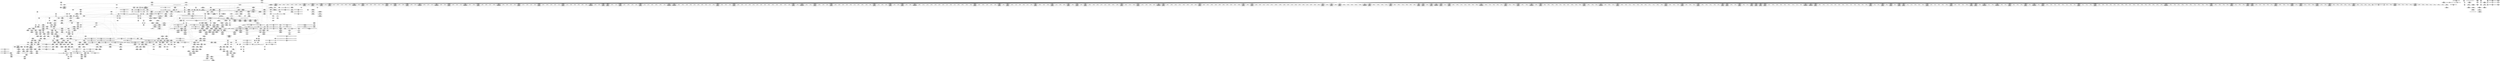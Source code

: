 digraph {
	CE0x53bb3b0 [shape=record,shape=Mrecord,label="{CE0x53bb3b0|12:_i32,_56:_i8*,_:_CRE_245,246_}"]
	CE0x53d2450 [shape=record,shape=Mrecord,label="{CE0x53d2450|12:_i32,_56:_i8*,_:_CRE_914,915_}"]
	CE0x5340320 [shape=record,shape=Mrecord,label="{CE0x5340320|dentry_has_perm:dentry|Function::dentry_has_perm&Arg::dentry::}"]
	CE0x53e16b0 [shape=record,shape=Mrecord,label="{CE0x53e16b0|avc_has_perm:tclass|Function::avc_has_perm&Arg::tclass::|*SummSource*}"]
	CE0x53a5950 [shape=record,shape=Mrecord,label="{CE0x53a5950|104:_%struct.inode*,_:_CRE_94,95_}"]
	CE0x53aa1b0 [shape=record,shape=Mrecord,label="{CE0x53aa1b0|i64*_getelementptr_inbounds_(_5_x_i64_,_5_x_i64_*___llvm_gcov_ctr155,_i64_0,_i64_0)|*Constant*|*SummSink*}"]
	CE0x53cf990 [shape=record,shape=Mrecord,label="{CE0x53cf990|12:_i32,_56:_i8*,_:_CRE_878,879_}"]
	CE0x533f480 [shape=record,shape=Mrecord,label="{CE0x533f480|dentry_has_perm:entry|*SummSource*}"]
	CE0x539ece0 [shape=record,shape=Mrecord,label="{CE0x539ece0|__validate_creds:lnot|include/linux/cred.h,173}"]
	CE0x53cf730 [shape=record,shape=Mrecord,label="{CE0x53cf730|12:_i32,_56:_i8*,_:_CRE_876,877_}"]
	CE0x5402e60 [shape=record,shape=Mrecord,label="{CE0x5402e60|i64*_getelementptr_inbounds_(_5_x_i64_,_5_x_i64_*___llvm_gcov_ctr155,_i64_0,_i64_4)|*Constant*|*SummSink*}"]
	CE0x5392f00 [shape=record,shape=Mrecord,label="{CE0x5392f00|avc_has_perm:entry|*SummSource*}"]
	CE0x53909f0 [shape=record,shape=Mrecord,label="{CE0x53909f0|get_current:tmp4|./arch/x86/include/asm/current.h,14|*SummSink*}"]
	CE0x536b8d0 [shape=record,shape=Mrecord,label="{CE0x536b8d0|104:_%struct.inode*,_:_CRE_316,317_}"]
	CE0x53bd260 [shape=record,shape=Mrecord,label="{CE0x53bd260|12:_i32,_56:_i8*,_:_CRE_271,272_}"]
	CE0x5392370 [shape=record,shape=Mrecord,label="{CE0x5392370|inode_has_perm:tmp18|security/selinux/hooks.c,1617|*SummSink*}"]
	CE0x53c8a10 [shape=record,shape=Mrecord,label="{CE0x53c8a10|12:_i32,_56:_i8*,_:_CRE_596,597_}"]
	CE0x53a71c0 [shape=record,shape=Mrecord,label="{CE0x53a71c0|i64_1|*Constant*}"]
	CE0x534b850 [shape=record,shape=Mrecord,label="{CE0x534b850|i64*_getelementptr_inbounds_(_11_x_i64_,_11_x_i64_*___llvm_gcov_ctr240,_i64_0,_i64_8)|*Constant*|*SummSink*}"]
	CE0x53a80e0 [shape=record,shape=Mrecord,label="{CE0x53a80e0|COLLAPSED:_CMRE:_elem_0:default:}"]
	CE0x53bc420 [shape=record,shape=Mrecord,label="{CE0x53bc420|12:_i32,_56:_i8*,_:_CRE_259,260_}"]
	"CONST[source:2(external),value:2(dynamic)][purpose:{subject}][SrcIdx:2]"
	CE0x53c9ab0 [shape=record,shape=Mrecord,label="{CE0x53c9ab0|12:_i32,_56:_i8*,_:_CRE_610,611_}"]
	CE0x5365c60 [shape=record,shape=Mrecord,label="{CE0x5365c60|cred_sid:entry|*SummSink*}"]
	CE0x53a6b40 [shape=record,shape=Mrecord,label="{CE0x53a6b40|inode_has_perm:tmp2}"]
	CE0x53ca690 [shape=record,shape=Mrecord,label="{CE0x53ca690|12:_i32,_56:_i8*,_:_CRE_620,621_}"]
	CE0x534a7e0 [shape=record,shape=Mrecord,label="{CE0x534a7e0|selinux_inode_listxattr:tmp8|security/selinux/hooks.c,3048|*SummSink*}"]
	CE0x535c8d0 [shape=record,shape=Mrecord,label="{CE0x535c8d0|selinux_inode_listxattr:entry}"]
	CE0x53aa3d0 [shape=record,shape=Mrecord,label="{CE0x53aa3d0|i64*_getelementptr_inbounds_(_8_x_i64_,_8_x_i64_*___llvm_gcov_ctr154,_i64_0,_i64_2)|*Constant*|*SummSource*}"]
	CE0x53991b0 [shape=record,shape=Mrecord,label="{CE0x53991b0|104:_%struct.inode*,_:_CRE_150,151_}"]
	CE0x53be0a0 [shape=record,shape=Mrecord,label="{CE0x53be0a0|12:_i32,_56:_i8*,_:_CRE_283,284_}"]
	CE0x5389cd0 [shape=record,shape=Mrecord,label="{CE0x5389cd0|_ret_void,_!dbg_!27722|include/linux/cred.h,175|*SummSource*}"]
	CE0x53389a0 [shape=record,shape=Mrecord,label="{CE0x53389a0|selinux_inode_listxattr:do.body|*SummSource*}"]
	CE0x539d340 [shape=record,shape=Mrecord,label="{CE0x539d340|__validate_creds:call|include/linux/cred.h,173|*SummSink*}"]
	CE0x5351e60 [shape=record,shape=Mrecord,label="{CE0x5351e60|__validate_creds:lnot1|include/linux/cred.h,173}"]
	CE0x5370570 [shape=record,shape=Mrecord,label="{CE0x5370570|i8*_getelementptr_inbounds_(_25_x_i8_,_25_x_i8_*_.str3,_i32_0,_i32_0)|*Constant*|*SummSink*}"]
	CE0x53a6960 [shape=record,shape=Mrecord,label="{CE0x53a6960|get_current:tmp1|*SummSink*}"]
	CE0x538cd10 [shape=record,shape=Mrecord,label="{CE0x538cd10|inode_has_perm:adp|Function::inode_has_perm&Arg::adp::|*SummSource*}"]
	CE0x53dde10 [shape=record,shape=Mrecord,label="{CE0x53dde10|avc_has_perm:auditdata|Function::avc_has_perm&Arg::auditdata::}"]
	CE0x533fec0 [shape=record,shape=Mrecord,label="{CE0x533fec0|selinux_inode_listxattr:dentry|Function::selinux_inode_listxattr&Arg::dentry::|*SummSink*}"]
	CE0x5368670 [shape=record,shape=Mrecord,label="{CE0x5368670|get_current:tmp3}"]
	CE0x5342d60 [shape=record,shape=Mrecord,label="{CE0x5342d60|104:_%struct.inode*,_:_CRE_80,88_|*MultipleSource*|Function::selinux_inode_listxattr&Arg::dentry::|Function::dentry_has_perm&Arg::dentry::|security/selinux/hooks.c,1627}"]
	CE0x533bc10 [shape=record,shape=Mrecord,label="{CE0x533bc10|104:_%struct.inode*,_:_CRE_201,202_}"]
	CE0x53d3750 [shape=record,shape=Mrecord,label="{CE0x53d3750|12:_i32,_56:_i8*,_:_CRE_930,931_}"]
	CE0x53c9d10 [shape=record,shape=Mrecord,label="{CE0x53c9d10|12:_i32,_56:_i8*,_:_CRE_612,613_}"]
	CE0x53a17f0 [shape=record,shape=Mrecord,label="{CE0x53a17f0|__validate_creds:tmp5|include/linux/cred.h,173}"]
	CE0x53a4f90 [shape=record,shape=Mrecord,label="{CE0x53a4f90|inode_has_perm:if.end|*SummSource*}"]
	CE0x5343ee0 [shape=record,shape=Mrecord,label="{CE0x5343ee0|get_current:bb|*SummSink*}"]
	CE0x5404130 [shape=record,shape=Mrecord,label="{CE0x5404130|cred_sid:security|security/selinux/hooks.c,196|*SummSink*}"]
	CE0x53db450 [shape=record,shape=Mrecord,label="{CE0x53db450|inode_has_perm:sid3|security/selinux/hooks.c,1617}"]
	CE0x535a760 [shape=record,shape=Mrecord,label="{CE0x535a760|selinux_inode_listxattr:tmp14|security/selinux/hooks.c,3048|*SummSink*}"]
	CE0x533f320 [shape=record,shape=Mrecord,label="{CE0x533f320|GLOBAL:dentry_has_perm|*Constant*|*SummSink*}"]
	CE0x53a8630 [shape=record,shape=Mrecord,label="{CE0x53a8630|inode_has_perm:tmp1|*SummSink*}"]
	CE0x53daa20 [shape=record,shape=Mrecord,label="{CE0x53daa20|inode_has_perm:i_security|security/selinux/hooks.c,1615|*SummSink*}"]
	CE0x53de8a0 [shape=record,shape=Mrecord,label="{CE0x53de8a0|inode_has_perm:retval.0|*SummSource*}"]
	CE0x536bba0 [shape=record,shape=Mrecord,label="{CE0x536bba0|104:_%struct.inode*,_:_CRE_319,320_}"]
	CE0x53a16c0 [shape=record,shape=Mrecord,label="{CE0x53a16c0|__validate_creds:tmp4|include/linux/cred.h,173|*SummSink*}"]
	CE0x53b9ec0 [shape=record,shape=Mrecord,label="{CE0x53b9ec0|12:_i32,_56:_i8*,_:_CRE_204,205_}"]
	CE0x533ad10 [shape=record,shape=Mrecord,label="{CE0x533ad10|104:_%struct.inode*,_:_CRE_185,186_}"]
	CE0x53df660 [shape=record,shape=Mrecord,label="{CE0x53df660|inode_has_perm:tmp20|security/selinux/hooks.c,1618}"]
	CE0x536f260 [shape=record,shape=Mrecord,label="{CE0x536f260|selinux_inode_listxattr:tmp17|security/selinux/hooks.c,3048|*SummSource*}"]
	CE0x5354fe0 [shape=record,shape=Mrecord,label="{CE0x5354fe0|dentry_has_perm:d_inode|security/selinux/hooks.c,1627|*SummSink*}"]
	CE0x53c53e0 [shape=record,shape=Mrecord,label="{CE0x53c53e0|12:_i32,_56:_i8*,_:_CRE_552,553_}"]
	CE0x53a60d0 [shape=record,shape=Mrecord,label="{CE0x53a60d0|104:_%struct.inode*,_:_CRE_145,146_}"]
	CE0x53bb970 [shape=record,shape=Mrecord,label="{CE0x53bb970|12:_i32,_56:_i8*,_:_CRE_250,251_}"]
	CE0x536dbc0 [shape=record,shape=Mrecord,label="{CE0x536dbc0|selinux_inode_listxattr:tmp9|security/selinux/hooks.c,3048|*SummSink*}"]
	CE0x5368f00 [shape=record,shape=Mrecord,label="{CE0x5368f00|104:_%struct.inode*,_:_CRE_215,216_}"]
	CE0x53cc340 [shape=record,shape=Mrecord,label="{CE0x53cc340|12:_i32,_56:_i8*,_:_CRE_712,728_|*MultipleSource*|Function::inode_has_perm&Arg::inode::|*LoadInst*|security/selinux/hooks.c,1627|security/selinux/hooks.c,1611}"]
	CE0x53db130 [shape=record,shape=Mrecord,label="{CE0x53db130|inode_has_perm:tmp16|security/selinux/hooks.c,1615}"]
	CE0x5349b10 [shape=record,shape=Mrecord,label="{CE0x5349b10|_call_void_lockdep_rcu_suspicious(i8*_getelementptr_inbounds_(_25_x_i8_,_25_x_i8_*_.str3,_i32_0,_i32_0),_i32_3048,_i8*_getelementptr_inbounds_(_45_x_i8_,_45_x_i8_*_.str12,_i32_0,_i32_0))_#10,_!dbg_!27728|security/selinux/hooks.c,3048|*SummSource*}"]
	CE0x53b0970 [shape=record,shape=Mrecord,label="{CE0x53b0970|__validate_creds:lnot.ext|include/linux/cred.h,173}"]
	CE0x533b580 [shape=record,shape=Mrecord,label="{CE0x533b580|104:_%struct.inode*,_:_CRE_194,195_}"]
	CE0x5342fc0 [shape=record,shape=Mrecord,label="{CE0x5342fc0|104:_%struct.inode*,_:_CRE_89,90_}"]
	CE0x53545a0 [shape=record,shape=Mrecord,label="{CE0x53545a0|i64*_getelementptr_inbounds_(_11_x_i64_,_11_x_i64_*___llvm_gcov_ctr240,_i64_0,_i64_9)|*Constant*}"]
	CE0x53e4f70 [shape=record,shape=Mrecord,label="{CE0x53e4f70|inode_has_perm:expval|security/selinux/hooks.c,1611}"]
	CE0x5340580 [shape=record,shape=Mrecord,label="{CE0x5340580|i32_16|*Constant*|*SummSource*}"]
	CE0x53a5100 [shape=record,shape=Mrecord,label="{CE0x53a5100|i64*_getelementptr_inbounds_(_2_x_i64_,_2_x_i64_*___llvm_gcov_ctr153,_i64_0,_i64_0)|*Constant*|*SummSink*}"]
	CE0x5358110 [shape=record,shape=Mrecord,label="{CE0x5358110|i64_2|*Constant*|*SummSource*}"]
	CE0x53bf730 [shape=record,shape=Mrecord,label="{CE0x53bf730|12:_i32,_56:_i8*,_:_CRE_302,303_}"]
	CE0x53401b0 [shape=record,shape=Mrecord,label="{CE0x53401b0|i32_16|*Constant*}"]
	CE0x53d9ef0 [shape=record,shape=Mrecord,label="{CE0x53d9ef0|cred_sid:cred|Function::cred_sid&Arg::cred::|*SummSource*}"]
	CE0x53b9560 [shape=record,shape=Mrecord,label="{CE0x53b9560|12:_i32,_56:_i8*,_:_CRE_194,195_}"]
	CE0x53437f0 [shape=record,shape=Mrecord,label="{CE0x53437f0|dentry_has_perm:bb|*SummSource*}"]
	CE0x53ce2c0 [shape=record,shape=Mrecord,label="{CE0x53ce2c0|12:_i32,_56:_i8*,_:_CRE_848,856_|*MultipleSource*|Function::inode_has_perm&Arg::inode::|*LoadInst*|security/selinux/hooks.c,1627|security/selinux/hooks.c,1611}"]
	CE0x53c9390 [shape=record,shape=Mrecord,label="{CE0x53c9390|12:_i32,_56:_i8*,_:_CRE_604,605_}"]
	CE0x53a57f0 [shape=record,shape=Mrecord,label="{CE0x53a57f0|104:_%struct.inode*,_:_CRE_92,93_}"]
	CE0x53bf600 [shape=record,shape=Mrecord,label="{CE0x53bf600|12:_i32,_56:_i8*,_:_CRE_301,302_}"]
	CE0x53614c0 [shape=record,shape=Mrecord,label="{CE0x53614c0|i64*_getelementptr_inbounds_(_11_x_i64_,_11_x_i64_*___llvm_gcov_ctr240,_i64_0,_i64_10)|*Constant*|*SummSink*}"]
	CE0x539e290 [shape=record,shape=Mrecord,label="{CE0x539e290|__validate_creds:call|include/linux/cred.h,173}"]
	CE0x538f7b0 [shape=record,shape=Mrecord,label="{CE0x538f7b0|_call_void___validate_creds(%struct.cred*_%cred,_i8*_getelementptr_inbounds_(_25_x_i8_,_25_x_i8_*_.str3,_i32_0,_i32_0),_i32_1609)_#10,_!dbg_!27719|security/selinux/hooks.c,1609|*SummSink*}"]
	CE0x6fa15f0 [shape=record,shape=Mrecord,label="{CE0x6fa15f0|selinux_inode_listxattr:do.end|*SummSink*}"]
	CE0x53652d0 [shape=record,shape=Mrecord,label="{CE0x53652d0|inode_has_perm:call|security/selinux/hooks.c,1614|*SummSink*}"]
	CE0x53cd440 [shape=record,shape=Mrecord,label="{CE0x53cd440|12:_i32,_56:_i8*,_:_CRE_792,800_|*MultipleSource*|Function::inode_has_perm&Arg::inode::|*LoadInst*|security/selinux/hooks.c,1627|security/selinux/hooks.c,1611}"]
	CE0x5343d70 [shape=record,shape=Mrecord,label="{CE0x5343d70|get_current:bb|*SummSource*}"]
	CE0x53a12c0 [shape=record,shape=Mrecord,label="{CE0x53a12c0|__validate_creds:tmp4|include/linux/cred.h,173|*SummSource*}"]
	CE0x5392240 [shape=record,shape=Mrecord,label="{CE0x5392240|inode_has_perm:tmp18|security/selinux/hooks.c,1617|*SummSource*}"]
	CE0x53a7630 [shape=record,shape=Mrecord,label="{CE0x53a7630|i8*_getelementptr_inbounds_(_25_x_i8_,_25_x_i8_*_.str3,_i32_0,_i32_0)|*Constant*}"]
	CE0x536fd70 [shape=record,shape=Mrecord,label="{CE0x536fd70|i64*_getelementptr_inbounds_(_11_x_i64_,_11_x_i64_*___llvm_gcov_ctr240,_i64_0,_i64_10)|*Constant*}"]
	CE0x53a19a0 [shape=record,shape=Mrecord,label="{CE0x53a19a0|__validate_creds:tmp5|include/linux/cred.h,173|*SummSource*}"]
	CE0x53a7fb0 [shape=record,shape=Mrecord,label="{CE0x53a7fb0|GLOBAL:creds_are_invalid|*Constant*|*SummSource*}"]
	CE0x53c0fd0 [shape=record,shape=Mrecord,label="{CE0x53c0fd0|12:_i32,_56:_i8*,_:_CRE_376,384_|*MultipleSource*|Function::inode_has_perm&Arg::inode::|*LoadInst*|security/selinux/hooks.c,1627|security/selinux/hooks.c,1611}"]
	CE0x53a9060 [shape=record,shape=Mrecord,label="{CE0x53a9060|__validate_creds:tmp1|*SummSource*}"]
	CE0x535e080 [shape=record,shape=Mrecord,label="{CE0x535e080|i8_1|*Constant*|*SummSource*}"]
	CE0x53a1e70 [shape=record,shape=Mrecord,label="{CE0x53a1e70|GLOBAL:inode_has_perm|*Constant*}"]
	CE0x53dd910 [shape=record,shape=Mrecord,label="{CE0x53dd910|inode_has_perm:tmp17|security/selinux/hooks.c,1617|*SummSource*}"]
	CE0x53c74b0 [shape=record,shape=Mrecord,label="{CE0x53c74b0|12:_i32,_56:_i8*,_:_CRE_578,579_}"]
	CE0x53c3060 [shape=record,shape=Mrecord,label="{CE0x53c3060|12:_i32,_56:_i8*,_:_CRE_476,477_}"]
	CE0x53bb5e0 [shape=record,shape=Mrecord,label="{CE0x53bb5e0|12:_i32,_56:_i8*,_:_CRE_247,248_}"]
	CE0x53e1510 [shape=record,shape=Mrecord,label="{CE0x53e1510|avc_has_perm:tclass|Function::avc_has_perm&Arg::tclass::}"]
	CE0x534c540 [shape=record,shape=Mrecord,label="{CE0x534c540|i32_1|*Constant*|*SummSource*}"]
	CE0x5405b60 [shape=record,shape=Mrecord,label="{CE0x5405b60|__validate_creds:tmp9|include/linux/cred.h,175|*SummSource*}"]
	CE0x5351d20 [shape=record,shape=Mrecord,label="{CE0x5351d20|inode_has_perm:do.end|*SummSource*}"]
	CE0x53afca0 [shape=record,shape=Mrecord,label="{CE0x53afca0|inode_has_perm:i_flags|security/selinux/hooks.c,1611|*SummSink*}"]
	CE0x53bcda0 [shape=record,shape=Mrecord,label="{CE0x53bcda0|12:_i32,_56:_i8*,_:_CRE_267,268_}"]
	CE0x53672a0 [shape=record,shape=Mrecord,label="{CE0x53672a0|get_current:entry|*SummSink*}"]
	CE0x539c2e0 [shape=record,shape=Mrecord,label="{CE0x539c2e0|__validate_creds:tmp1|*SummSink*}"]
	CE0x5342700 [shape=record,shape=Mrecord,label="{CE0x5342700|12:_i32,_56:_i8*,_:_CRE_159,160_}"]
	CE0x5338430 [shape=record,shape=Mrecord,label="{CE0x5338430|COLLAPSED:_GCMRE___llvm_gcov_ctr240_internal_global_11_x_i64_zeroinitializer:_elem_0:default:}"]
	CE0x53c44d0 [shape=record,shape=Mrecord,label="{CE0x53c44d0|12:_i32,_56:_i8*,_:_CRE_508,512_|*MultipleSource*|Function::inode_has_perm&Arg::inode::|*LoadInst*|security/selinux/hooks.c,1627|security/selinux/hooks.c,1611}"]
	CE0x53deec0 [shape=record,shape=Mrecord,label="{CE0x53deec0|i64*_getelementptr_inbounds_(_8_x_i64_,_8_x_i64_*___llvm_gcov_ctr154,_i64_0,_i64_7)|*Constant*|*SummSink*}"]
	CE0x539a580 [shape=record,shape=Mrecord,label="{CE0x539a580|104:_%struct.inode*,_:_CRE_171,172_}"]
	CE0x53d06a0 [shape=record,shape=Mrecord,label="{CE0x53d06a0|12:_i32,_56:_i8*,_:_CRE_889,890_}"]
	CE0x53588b0 [shape=record,shape=Mrecord,label="{CE0x53588b0|i32_0|*Constant*|*SummSink*}"]
	CE0x5341e90 [shape=record,shape=Mrecord,label="{CE0x5341e90|12:_i32,_56:_i8*,_:_CRE_150,151_}"]
	CE0x53d5360 [shape=record,shape=Mrecord,label="{CE0x53d5360|12:_i32,_56:_i8*,_:_CRE_988,992_|*MultipleSource*|Function::inode_has_perm&Arg::inode::|*LoadInst*|security/selinux/hooks.c,1627|security/selinux/hooks.c,1611}"]
	CE0x53a2380 [shape=record,shape=Mrecord,label="{CE0x53a2380|GLOBAL:inode_has_perm|*Constant*|*SummSink*}"]
	CE0x5399950 [shape=record,shape=Mrecord,label="{CE0x5399950|104:_%struct.inode*,_:_CRE_158,159_}"]
	CE0x53cd220 [shape=record,shape=Mrecord,label="{CE0x53cd220|12:_i32,_56:_i8*,_:_CRE_776,792_|*MultipleSource*|Function::inode_has_perm&Arg::inode::|*LoadInst*|security/selinux/hooks.c,1627|security/selinux/hooks.c,1611}"]
	CE0x5399590 [shape=record,shape=Mrecord,label="{CE0x5399590|104:_%struct.inode*,_:_CRE_154,155_}"]
	CE0x53d1c00 [shape=record,shape=Mrecord,label="{CE0x53d1c00|12:_i32,_56:_i8*,_:_CRE_907,908_}"]
	CE0x53bfe50 [shape=record,shape=Mrecord,label="{CE0x53bfe50|12:_i32,_56:_i8*,_:_CRE_308,309_}"]
	CE0x5367fc0 [shape=record,shape=Mrecord,label="{CE0x5367fc0|i64*_getelementptr_inbounds_(_2_x_i64_,_2_x_i64_*___llvm_gcov_ctr98,_i64_0,_i64_1)|*Constant*}"]
	CE0x53c20d0 [shape=record,shape=Mrecord,label="{CE0x53c20d0|12:_i32,_56:_i8*,_:_CRE_440,448_|*MultipleSource*|Function::inode_has_perm&Arg::inode::|*LoadInst*|security/selinux/hooks.c,1627|security/selinux/hooks.c,1611}"]
	CE0x533c480 [shape=record,shape=Mrecord,label="{CE0x533c480|104:_%struct.inode*,_:_CRE_210,211_}"]
	CE0x53a83f0 [shape=record,shape=Mrecord,label="{CE0x53a83f0|i64*_getelementptr_inbounds_(_8_x_i64_,_8_x_i64_*___llvm_gcov_ctr154,_i64_0,_i64_1)|*Constant*}"]
	CE0x53b9470 [shape=record,shape=Mrecord,label="{CE0x53b9470|12:_i32,_56:_i8*,_:_CRE_193,194_}"]
	CE0x53c0570 [shape=record,shape=Mrecord,label="{CE0x53c0570|12:_i32,_56:_i8*,_:_CRE_328,336_|*MultipleSource*|Function::inode_has_perm&Arg::inode::|*LoadInst*|security/selinux/hooks.c,1627|security/selinux/hooks.c,1611}"]
	CE0x539ebc0 [shape=record,shape=Mrecord,label="{CE0x539ebc0|inode_has_perm:if.then|*SummSource*}"]
	CE0x53c36f0 [shape=record,shape=Mrecord,label="{CE0x53c36f0|12:_i32,_56:_i8*,_:_CRE_482,483_}"]
	CE0x533d280 [shape=record,shape=Mrecord,label="{CE0x533d280|selinux_inode_listxattr:tmp10|security/selinux/hooks.c,3048}"]
	CE0x534a5e0 [shape=record,shape=Mrecord,label="{CE0x534a5e0|selinux_inode_listxattr:tmp8|security/selinux/hooks.c,3048}"]
	CE0x53a1fe0 [shape=record,shape=Mrecord,label="{CE0x53a1fe0|GLOBAL:inode_has_perm|*Constant*|*SummSource*}"]
	CE0x53d3d40 [shape=record,shape=Mrecord,label="{CE0x53d3d40|12:_i32,_56:_i8*,_:_CRE_935,936_}"]
	CE0x53d20c0 [shape=record,shape=Mrecord,label="{CE0x53d20c0|12:_i32,_56:_i8*,_:_CRE_911,912_}"]
	CE0x53d3ae0 [shape=record,shape=Mrecord,label="{CE0x53d3ae0|12:_i32,_56:_i8*,_:_CRE_933,934_}"]
	CE0x539e110 [shape=record,shape=Mrecord,label="{CE0x539e110|COLLAPSED:_GCMRE___llvm_gcov_ctr154_internal_global_8_x_i64_zeroinitializer:_elem_0:default:}"]
	CE0x53b2800 [shape=record,shape=Mrecord,label="{CE0x53b2800|0:_i32,_4:_i32,_8:_i32,_12:_i32,_:_CMRE_12,16_|*MultipleSource*|security/selinux/hooks.c,196|security/selinux/hooks.c,197|*LoadInst*|security/selinux/hooks.c,196}"]
	CE0x53af340 [shape=record,shape=Mrecord,label="{CE0x53af340|i64*_getelementptr_inbounds_(_8_x_i64_,_8_x_i64_*___llvm_gcov_ctr154,_i64_0,_i64_0)|*Constant*|*SummSource*}"]
	CE0x536b1c0 [shape=record,shape=Mrecord,label="{CE0x536b1c0|104:_%struct.inode*,_:_CRE_307,308_}"]
	CE0x535dad0 [shape=record,shape=Mrecord,label="{CE0x535dad0|selinux_inode_listxattr:tmp16|security/selinux/hooks.c,3048|*SummSource*}"]
	CE0x53a3140 [shape=record,shape=Mrecord,label="{CE0x53a3140|dentry_has_perm:tmp3|*SummSource*}"]
	CE0x4b53120 [shape=record,shape=Mrecord,label="{CE0x4b53120|selinux_inode_listxattr:call|security/selinux/hooks.c,3048|*SummSource*}"]
	CE0x53b2d30 [shape=record,shape=Mrecord,label="{CE0x53b2d30|cred_sid:tmp6|security/selinux/hooks.c,197}"]
	CE0x5350e90 [shape=record,shape=Mrecord,label="{CE0x5350e90|12:_i32,_56:_i8*,_:_CRE_120,128_|*MultipleSource*|Function::inode_has_perm&Arg::inode::|*LoadInst*|security/selinux/hooks.c,1627|security/selinux/hooks.c,1611}"]
	CE0x53bad60 [shape=record,shape=Mrecord,label="{CE0x53bad60|12:_i32,_56:_i8*,_:_CRE_241,242_}"]
	CE0x5343c10 [shape=record,shape=Mrecord,label="{CE0x5343c10|get_current:bb}"]
	CE0x5338830 [shape=record,shape=Mrecord,label="{CE0x5338830|selinux_inode_listxattr:land.lhs.true2|*SummSource*}"]
	CE0x535a4f0 [shape=record,shape=Mrecord,label="{CE0x535a4f0|selinux_inode_listxattr:tmp14|security/selinux/hooks.c,3048}"]
	CE0x53e36d0 [shape=record,shape=Mrecord,label="{CE0x53e36d0|inode_has_perm:lnot|security/selinux/hooks.c,1611|*SummSource*}"]
	CE0x53a9fc0 [shape=record,shape=Mrecord,label="{CE0x53a9fc0|i64*_getelementptr_inbounds_(_5_x_i64_,_5_x_i64_*___llvm_gcov_ctr155,_i64_0,_i64_0)|*Constant*|*SummSource*}"]
	CE0x533e970 [shape=record,shape=Mrecord,label="{CE0x533e970|selinux_inode_listxattr:call5|security/selinux/hooks.c,3050|*SummSource*}"]
	CE0x53e55d0 [shape=record,shape=Mrecord,label="{CE0x53e55d0|inode_has_perm:tobool2|security/selinux/hooks.c,1611}"]
	CE0x53c8c70 [shape=record,shape=Mrecord,label="{CE0x53c8c70|12:_i32,_56:_i8*,_:_CRE_598,599_}"]
	CE0x5341270 [shape=record,shape=Mrecord,label="{CE0x5341270|i64*_getelementptr_inbounds_(_2_x_i64_,_2_x_i64_*___llvm_gcov_ctr98,_i64_0,_i64_0)|*Constant*|*SummSource*}"]
	CE0x53bc090 [shape=record,shape=Mrecord,label="{CE0x53bc090|12:_i32,_56:_i8*,_:_CRE_256,257_}"]
	CE0x53bdf70 [shape=record,shape=Mrecord,label="{CE0x53bdf70|12:_i32,_56:_i8*,_:_CRE_282,283_}"]
	CE0x53e0ac0 [shape=record,shape=Mrecord,label="{CE0x53e0ac0|__validate_creds:bb|*SummSink*}"]
	CE0x53c5600 [shape=record,shape=Mrecord,label="{CE0x53c5600|12:_i32,_56:_i8*,_:_CRE_553,554_}"]
	CE0x535e930 [shape=record,shape=Mrecord,label="{CE0x535e930|selinux_inode_listxattr:tmp12|security/selinux/hooks.c,3048|*SummSink*}"]
	CE0x53b7df0 [shape=record,shape=Mrecord,label="{CE0x53b7df0|12:_i32,_56:_i8*,_:_CRE_169,170_}"]
	CE0x536bd80 [shape=record,shape=Mrecord,label="{CE0x536bd80|dentry_has_perm:tmp4|*LoadInst*|security/selinux/hooks.c,1627|*SummSource*}"]
	CE0x53c1eb0 [shape=record,shape=Mrecord,label="{CE0x53c1eb0|12:_i32,_56:_i8*,_:_CRE_432,440_|*MultipleSource*|Function::inode_has_perm&Arg::inode::|*LoadInst*|security/selinux/hooks.c,1627|security/selinux/hooks.c,1611}"]
	CE0x5f74ba0 [shape=record,shape=Mrecord,label="{CE0x5f74ba0|i64_3|*Constant*|*SummSource*}"]
	CE0x53d0ef0 [shape=record,shape=Mrecord,label="{CE0x53d0ef0|12:_i32,_56:_i8*,_:_CRE_896,897_}"]
	CE0x53419e0 [shape=record,shape=Mrecord,label="{CE0x53419e0|12:_i32,_56:_i8*,_:_CRE_145,146_}"]
	CE0x53bc1c0 [shape=record,shape=Mrecord,label="{CE0x53bc1c0|12:_i32,_56:_i8*,_:_CRE_257,258_}"]
	CE0x4b52fe0 [shape=record,shape=Mrecord,label="{CE0x4b52fe0|_call_void_mcount()_#3|*SummSink*}"]
	CE0x53e7670 [shape=record,shape=Mrecord,label="{CE0x53e7670|inode_has_perm:tmp9|security/selinux/hooks.c,1611|*SummSink*}"]
	CE0x533e660 [shape=record,shape=Mrecord,label="{CE0x533e660|selinux_inode_listxattr:call5|security/selinux/hooks.c,3050}"]
	CE0x5369590 [shape=record,shape=Mrecord,label="{CE0x5369590|104:_%struct.inode*,_:_CRE_222,223_}"]
	CE0x53ba920 [shape=record,shape=Mrecord,label="{CE0x53ba920|12:_i32,_56:_i8*,_:_CRE_232,236_|*MultipleSource*|Function::inode_has_perm&Arg::inode::|*LoadInst*|security/selinux/hooks.c,1627|security/selinux/hooks.c,1611}"]
	CE0x53b8570 [shape=record,shape=Mrecord,label="{CE0x53b8570|12:_i32,_56:_i8*,_:_CRE_177,178_}"]
	CE0x53dbb80 [shape=record,shape=Mrecord,label="{CE0x53dbb80|inode_has_perm:sclass|security/selinux/hooks.c,1617}"]
	CE0x53bcb40 [shape=record,shape=Mrecord,label="{CE0x53bcb40|12:_i32,_56:_i8*,_:_CRE_265,266_}"]
	CE0x53bbbd0 [shape=record,shape=Mrecord,label="{CE0x53bbbd0|12:_i32,_56:_i8*,_:_CRE_252,253_}"]
	CE0x53de150 [shape=record,shape=Mrecord,label="{CE0x53de150|_ret_i32_%retval.0,_!dbg_!27728|security/selinux/avc.c,775|*SummSource*}"]
	CE0x5395a10 [shape=record,shape=Mrecord,label="{CE0x5395a10|__validate_creds:tmp7|include/linux/cred.h,174}"]
	CE0x53c9e40 [shape=record,shape=Mrecord,label="{CE0x53c9e40|12:_i32,_56:_i8*,_:_CRE_613,614_}"]
	CE0x53c6080 [shape=record,shape=Mrecord,label="{CE0x53c6080|12:_i32,_56:_i8*,_:_CRE_561,562_}"]
	CE0x53a7230 [shape=record,shape=Mrecord,label="{CE0x53a7230|__validate_creds:tmp1}"]
	CE0x533c2a0 [shape=record,shape=Mrecord,label="{CE0x533c2a0|104:_%struct.inode*,_:_CRE_208,209_}"]
	CE0x5353440 [shape=record,shape=Mrecord,label="{CE0x5353440|i64*_getelementptr_inbounds_(_5_x_i64_,_5_x_i64_*___llvm_gcov_ctr155,_i64_0,_i64_3)|*Constant*|*SummSource*}"]
	CE0x5388ce0 [shape=record,shape=Mrecord,label="{CE0x5388ce0|__validate_creds:if.then|*SummSink*}"]
	CE0x5354030 [shape=record,shape=Mrecord,label="{CE0x5354030|dentry_has_perm:type|security/selinux/hooks.c,1630|*SummSink*}"]
	CE0x534fd60 [shape=record,shape=Mrecord,label="{CE0x534fd60|__validate_creds:entry|*SummSink*}"]
	CE0x53cff80 [shape=record,shape=Mrecord,label="{CE0x53cff80|12:_i32,_56:_i8*,_:_CRE_883,884_}"]
	CE0x53c0780 [shape=record,shape=Mrecord,label="{CE0x53c0780|12:_i32,_56:_i8*,_:_CRE_336,344_|*MultipleSource*|Function::inode_has_perm&Arg::inode::|*LoadInst*|security/selinux/hooks.c,1627|security/selinux/hooks.c,1611}"]
	CE0x53d2580 [shape=record,shape=Mrecord,label="{CE0x53d2580|12:_i32,_56:_i8*,_:_CRE_915,916_}"]
	CE0x53d0b60 [shape=record,shape=Mrecord,label="{CE0x53d0b60|12:_i32,_56:_i8*,_:_CRE_893,894_}"]
	CE0x539cb60 [shape=record,shape=Mrecord,label="{CE0x539cb60|cred_sid:tmp1|*SummSink*}"]
	CE0x533b850 [shape=record,shape=Mrecord,label="{CE0x533b850|104:_%struct.inode*,_:_CRE_197,198_}"]
	CE0x5344060 [shape=record,shape=Mrecord,label="{CE0x5344060|dentry_has_perm:ad|security/selinux/hooks.c, 1628}"]
	CE0x539a1c0 [shape=record,shape=Mrecord,label="{CE0x539a1c0|104:_%struct.inode*,_:_CRE_167,168_}"]
	CE0x53b9920 [shape=record,shape=Mrecord,label="{CE0x53b9920|12:_i32,_56:_i8*,_:_CRE_198,199_}"]
	CE0x5355350 [shape=record,shape=Mrecord,label="{CE0x5355350|selinux_inode_listxattr:tmp4|security/selinux/hooks.c,3048|*SummSink*}"]
	CE0x533b3a0 [shape=record,shape=Mrecord,label="{CE0x533b3a0|104:_%struct.inode*,_:_CRE_192,193_}"]
	CE0x539b290 [shape=record,shape=Mrecord,label="{CE0x539b290|GLOBAL:creds_are_invalid|*Constant*}"]
	CE0x534f520 [shape=record,shape=Mrecord,label="{CE0x534f520|_call_void_mcount()_#3|*SummSource*}"]
	CE0x5351040 [shape=record,shape=Mrecord,label="{CE0x5351040|12:_i32,_56:_i8*,_:_CRE_128,136_|*MultipleSource*|Function::inode_has_perm&Arg::inode::|*LoadInst*|security/selinux/hooks.c,1627|security/selinux/hooks.c,1611}"]
	CE0x5352760 [shape=record,shape=Mrecord,label="{CE0x5352760|cred_sid:tmp3|*SummSource*}"]
	CE0x5342250 [shape=record,shape=Mrecord,label="{CE0x5342250|12:_i32,_56:_i8*,_:_CRE_154,155_}"]
	CE0x53c3f40 [shape=record,shape=Mrecord,label="{CE0x53c3f40|12:_i32,_56:_i8*,_:_CRE_496,500_|*MultipleSource*|Function::inode_has_perm&Arg::inode::|*LoadInst*|security/selinux/hooks.c,1627|security/selinux/hooks.c,1611}"]
	CE0x533afe0 [shape=record,shape=Mrecord,label="{CE0x533afe0|104:_%struct.inode*,_:_CRE_188,189_}"]
	CE0x5395cc0 [shape=record,shape=Mrecord,label="{CE0x5395cc0|__validate_creds:tmp7|include/linux/cred.h,174|*SummSink*}"]
	CE0x54055b0 [shape=record,shape=Mrecord,label="{CE0x54055b0|__validate_creds:tmp8|include/linux/cred.h,175|*SummSink*}"]
	CE0x53e1ca0 [shape=record,shape=Mrecord,label="{CE0x53e1ca0|avc_has_perm:requested|Function::avc_has_perm&Arg::requested::|*SummSource*}"]
	CE0x53cadb0 [shape=record,shape=Mrecord,label="{CE0x53cadb0|12:_i32,_56:_i8*,_:_CRE_640,648_|*MultipleSource*|Function::inode_has_perm&Arg::inode::|*LoadInst*|security/selinux/hooks.c,1627|security/selinux/hooks.c,1611}"]
	CE0x533fce0 [shape=record,shape=Mrecord,label="{CE0x533fce0|selinux_inode_listxattr:dentry|Function::selinux_inode_listxattr&Arg::dentry::|*SummSource*}"]
	CE0x53651a0 [shape=record,shape=Mrecord,label="{CE0x53651a0|inode_has_perm:call|security/selinux/hooks.c,1614|*SummSource*}"]
	CE0x5347a40 [shape=record,shape=Mrecord,label="{CE0x5347a40|get_current:tmp1|*SummSource*}"]
	CE0x53664b0 [shape=record,shape=Mrecord,label="{CE0x53664b0|GLOBAL:get_current|*Constant*|*SummSource*}"]
	CE0x53c7380 [shape=record,shape=Mrecord,label="{CE0x53c7380|12:_i32,_56:_i8*,_:_CRE_577,578_}"]
	CE0x53a9ed0 [shape=record,shape=Mrecord,label="{CE0x53a9ed0|inode_has_perm:bb|*SummSource*}"]
	CE0x53cc530 [shape=record,shape=Mrecord,label="{CE0x53cc530|12:_i32,_56:_i8*,_:_CRE_728,736_|*MultipleSource*|Function::inode_has_perm&Arg::inode::|*LoadInst*|security/selinux/hooks.c,1627|security/selinux/hooks.c,1611}"]
	CE0x5364b20 [shape=record,shape=Mrecord,label="{CE0x5364b20|inode_has_perm:tmp14|security/selinux/hooks.c,1614}"]
	CE0x53968b0 [shape=record,shape=Mrecord,label="{CE0x53968b0|GLOBAL:__invalid_creds|*Constant*|*SummSink*}"]
	CE0x538d170 [shape=record,shape=Mrecord,label="{CE0x538d170|_ret_i32_%retval.0,_!dbg_!27739|security/selinux/hooks.c,1618|*SummSource*}"]
	CE0x5405540 [shape=record,shape=Mrecord,label="{CE0x5405540|__validate_creds:tmp8|include/linux/cred.h,175|*SummSource*}"]
	CE0x53af970 [shape=record,shape=Mrecord,label="{CE0x53af970|cred_sid:security|security/selinux/hooks.c,196|*SummSource*}"]
	CE0x53c6c60 [shape=record,shape=Mrecord,label="{CE0x53c6c60|12:_i32,_56:_i8*,_:_CRE_571,572_}"]
	CE0x539ab20 [shape=record,shape=Mrecord,label="{CE0x539ab20|104:_%struct.inode*,_:_CRE_177,178_}"]
	CE0x539eae0 [shape=record,shape=Mrecord,label="{CE0x539eae0|inode_has_perm:do.body|*SummSink*}"]
	CE0x5338350 [shape=record,shape=Mrecord,label="{CE0x5338350|selinux_inode_listxattr:tmp}"]
	CE0x53da490 [shape=record,shape=Mrecord,label="{CE0x53da490|i32_10|*Constant*|*SummSink*}"]
	CE0x53a7430 [shape=record,shape=Mrecord,label="{CE0x53a7430|__validate_creds:cred|Function::__validate_creds&Arg::cred::|*SummSource*}"]
	CE0x53486a0 [shape=record,shape=Mrecord,label="{CE0x53486a0|selinux_inode_listxattr:land.lhs.true|*SummSource*}"]
	CE0x534f2e0 [shape=record,shape=Mrecord,label="{CE0x534f2e0|_call_void_mcount()_#3}"]
	CE0x53c81c0 [shape=record,shape=Mrecord,label="{CE0x53c81c0|12:_i32,_56:_i8*,_:_CRE_589,590_}"]
	CE0x53e3bc0 [shape=record,shape=Mrecord,label="{CE0x53e3bc0|inode_has_perm:lnot1|security/selinux/hooks.c,1611|*SummSource*}"]
	CE0x5351b80 [shape=record,shape=Mrecord,label="{CE0x5351b80|inode_has_perm:if.then|*SummSink*}"]
	CE0x536ed70 [shape=record,shape=Mrecord,label="{CE0x536ed70|dentry_has_perm:dentry1|security/selinux/hooks.c,1631|*SummSource*}"]
	CE0x53a01e0 [shape=record,shape=Mrecord,label="{CE0x53a01e0|i64*_getelementptr_inbounds_(_2_x_i64_,_2_x_i64_*___llvm_gcov_ctr98,_i64_0,_i64_0)|*Constant*|*SummSink*}"]
	CE0x535f190 [shape=record,shape=Mrecord,label="{CE0x535f190|i64*_getelementptr_inbounds_(_11_x_i64_,_11_x_i64_*___llvm_gcov_ctr240,_i64_0,_i64_6)|*Constant*|*SummSink*}"]
	CE0x53a5a40 [shape=record,shape=Mrecord,label="{CE0x53a5a40|104:_%struct.inode*,_:_CRE_95,96_}"]
	CE0x533df30 [shape=record,shape=Mrecord,label="{CE0x533df30|selinux_inode_listxattr:cred4|security/selinux/hooks.c,3048|*SummSource*}"]
	CE0x53bc680 [shape=record,shape=Mrecord,label="{CE0x53bc680|12:_i32,_56:_i8*,_:_CRE_261,262_}"]
	CE0x53905d0 [shape=record,shape=Mrecord,label="{CE0x53905d0|dentry_has_perm:tmp2}"]
	CE0x5342b00 [shape=record,shape=Mrecord,label="{CE0x5342b00|104:_%struct.inode*,_:_CRE_64,72_|*MultipleSource*|Function::selinux_inode_listxattr&Arg::dentry::|Function::dentry_has_perm&Arg::dentry::|security/selinux/hooks.c,1627}"]
	CE0x53d19a0 [shape=record,shape=Mrecord,label="{CE0x53d19a0|12:_i32,_56:_i8*,_:_CRE_905,906_}"]
	CE0x53e0380 [shape=record,shape=Mrecord,label="{CE0x53e0380|__validate_creds:expval|include/linux/cred.h,173|*SummSink*}"]
	CE0x534c130 [shape=record,shape=Mrecord,label="{CE0x534c130|inode_has_perm:tmp5|security/selinux/hooks.c,1609}"]
	CE0x5359320 [shape=record,shape=Mrecord,label="{CE0x5359320|selinux_inode_listxattr:tmp12|security/selinux/hooks.c,3048}"]
	CE0x53b6fd0 [shape=record,shape=Mrecord,label="{CE0x53b6fd0|12:_i32,_56:_i8*,_:_CRE_72,76_|*MultipleSource*|Function::inode_has_perm&Arg::inode::|*LoadInst*|security/selinux/hooks.c,1627|security/selinux/hooks.c,1611}"]
	CE0x5366ac0 [shape=record,shape=Mrecord,label="{CE0x5366ac0|i32_512|*Constant*}"]
	CE0x5349aa0 [shape=record,shape=Mrecord,label="{CE0x5349aa0|_call_void_lockdep_rcu_suspicious(i8*_getelementptr_inbounds_(_25_x_i8_,_25_x_i8_*_.str3,_i32_0,_i32_0),_i32_3048,_i8*_getelementptr_inbounds_(_45_x_i8_,_45_x_i8_*_.str12,_i32_0,_i32_0))_#10,_!dbg_!27728|security/selinux/hooks.c,3048}"]
	CE0x53d1ad0 [shape=record,shape=Mrecord,label="{CE0x53d1ad0|12:_i32,_56:_i8*,_:_CRE_906,907_}"]
	CE0x53a8840 [shape=record,shape=Mrecord,label="{CE0x53a8840|cred_sid:tmp2|*SummSource*}"]
	CE0x53cf3a0 [shape=record,shape=Mrecord,label="{CE0x53cf3a0|12:_i32,_56:_i8*,_:_CRE_873,874_}"]
	CE0x5357960 [shape=record,shape=Mrecord,label="{CE0x5357960|_call_void_mcount()_#3}"]
	CE0x533d830 [shape=record,shape=Mrecord,label="{CE0x533d830|selinux_inode_listxattr:tmp11|security/selinux/hooks.c,3048}"]
	CE0x533ae00 [shape=record,shape=Mrecord,label="{CE0x533ae00|104:_%struct.inode*,_:_CRE_186,187_}"]
	CE0x53e8750 [shape=record,shape=Mrecord,label="{CE0x53e8750|inode_has_perm:tmp11|security/selinux/hooks.c,1612}"]
	CE0x533a4a0 [shape=record,shape=Mrecord,label="{CE0x533a4a0|selinux_inode_listxattr:tmp15|security/selinux/hooks.c,3048|*SummSink*}"]
	CE0x539de60 [shape=record,shape=Mrecord,label="{CE0x539de60|i64*_getelementptr_inbounds_(_8_x_i64_,_8_x_i64_*___llvm_gcov_ctr154,_i64_0,_i64_0)|*Constant*|*SummSink*}"]
	CE0x53c6410 [shape=record,shape=Mrecord,label="{CE0x53c6410|12:_i32,_56:_i8*,_:_CRE_564,565_}"]
	CE0x53a3210 [shape=record,shape=Mrecord,label="{CE0x53a3210|dentry_has_perm:tmp3|*SummSink*}"]
	CE0x53bbe30 [shape=record,shape=Mrecord,label="{CE0x53bbe30|12:_i32,_56:_i8*,_:_CRE_254,255_}"]
	CE0x53ce0d0 [shape=record,shape=Mrecord,label="{CE0x53ce0d0|12:_i32,_56:_i8*,_:_CRE_840,848_|*MultipleSource*|Function::inode_has_perm&Arg::inode::|*LoadInst*|security/selinux/hooks.c,1627|security/selinux/hooks.c,1611}"]
	CE0x53b90b0 [shape=record,shape=Mrecord,label="{CE0x53b90b0|12:_i32,_56:_i8*,_:_CRE_189,190_}"]
	CE0x53ccde0 [shape=record,shape=Mrecord,label="{CE0x53ccde0|12:_i32,_56:_i8*,_:_CRE_760,768_|*MultipleSource*|Function::inode_has_perm&Arg::inode::|*LoadInst*|security/selinux/hooks.c,1627|security/selinux/hooks.c,1611}"]
	CE0x5341ad0 [shape=record,shape=Mrecord,label="{CE0x5341ad0|12:_i32,_56:_i8*,_:_CRE_146,147_}"]
	CE0x53d26b0 [shape=record,shape=Mrecord,label="{CE0x53d26b0|12:_i32,_56:_i8*,_:_CRE_916,917_}"]
	CE0x53c4b30 [shape=record,shape=Mrecord,label="{CE0x53c4b30|12:_i32,_56:_i8*,_:_CRE_528,536_|*MultipleSource*|Function::inode_has_perm&Arg::inode::|*LoadInst*|security/selinux/hooks.c,1627|security/selinux/hooks.c,1611}"]
	CE0x53d39b0 [shape=record,shape=Mrecord,label="{CE0x53d39b0|12:_i32,_56:_i8*,_:_CRE_932,933_}"]
	CE0x53c8550 [shape=record,shape=Mrecord,label="{CE0x53c8550|12:_i32,_56:_i8*,_:_CRE_592,593_}"]
	CE0x53429d0 [shape=record,shape=Mrecord,label="{CE0x53429d0|104:_%struct.inode*,_:_CRE_56,64_|*MultipleSource*|Function::selinux_inode_listxattr&Arg::dentry::|Function::dentry_has_perm&Arg::dentry::|security/selinux/hooks.c,1627}"]
	CE0x53431b0 [shape=record,shape=Mrecord,label="{CE0x53431b0|104:_%struct.inode*,_:_CRE_90,91_}"]
	CE0x5348b00 [shape=record,shape=Mrecord,label="{CE0x5348b00|selinux_inode_listxattr:bb|*SummSource*}"]
	CE0x536eed0 [shape=record,shape=Mrecord,label="{CE0x536eed0|selinux_inode_listxattr:tmp17|security/selinux/hooks.c,3048}"]
	CE0x53e0270 [shape=record,shape=Mrecord,label="{CE0x53e0270|__validate_creds:expval|include/linux/cred.h,173}"]
	CE0x53c35c0 [shape=record,shape=Mrecord,label="{CE0x53c35c0|12:_i32,_56:_i8*,_:_CRE_481,482_}"]
	CE0x53c7120 [shape=record,shape=Mrecord,label="{CE0x53c7120|12:_i32,_56:_i8*,_:_CRE_575,576_}"]
	CE0x53709d0 [shape=record,shape=Mrecord,label="{CE0x53709d0|i32_3048|*Constant*|*SummSource*}"]
	CE0x5354eb0 [shape=record,shape=Mrecord,label="{CE0x5354eb0|104:_%struct.inode*,_:_CRE_0,4_|*MultipleSource*|Function::selinux_inode_listxattr&Arg::dentry::|Function::dentry_has_perm&Arg::dentry::|security/selinux/hooks.c,1627}"]
	CE0x5347d10 [shape=record,shape=Mrecord,label="{CE0x5347d10|selinux_inode_listxattr:tmp7|security/selinux/hooks.c,3048|*SummSink*}"]
	CE0x53b8a20 [shape=record,shape=Mrecord,label="{CE0x53b8a20|12:_i32,_56:_i8*,_:_CRE_182,183_}"]
	CE0x53b8c00 [shape=record,shape=Mrecord,label="{CE0x53b8c00|12:_i32,_56:_i8*,_:_CRE_184,185_}"]
	CE0x53cafc0 [shape=record,shape=Mrecord,label="{CE0x53cafc0|12:_i32,_56:_i8*,_:_CRE_648,656_|*MultipleSource*|Function::inode_has_perm&Arg::inode::|*LoadInst*|security/selinux/hooks.c,1627|security/selinux/hooks.c,1611}"]
	CE0x53bf270 [shape=record,shape=Mrecord,label="{CE0x53bf270|12:_i32,_56:_i8*,_:_CRE_298,299_}"]
	CE0x5392070 [shape=record,shape=Mrecord,label="{CE0x5392070|inode_has_perm:tmp18|security/selinux/hooks.c,1617}"]
	CE0x536ac10 [shape=record,shape=Mrecord,label="{CE0x536ac10|i64*_getelementptr_inbounds_(_11_x_i64_,_11_x_i64_*___llvm_gcov_ctr240,_i64_0,_i64_0)|*Constant*|*SummSource*}"]
	CE0x5340820 [shape=record,shape=Mrecord,label="{CE0x5340820|i32_16|*Constant*|*SummSink*}"]
	CE0x53d1280 [shape=record,shape=Mrecord,label="{CE0x53d1280|12:_i32,_56:_i8*,_:_CRE_899,900_}"]
	CE0x53ceee0 [shape=record,shape=Mrecord,label="{CE0x53ceee0|12:_i32,_56:_i8*,_:_CRE_869,870_}"]
	CE0x53e6810 [shape=record,shape=Mrecord,label="{CE0x53e6810|inode_has_perm:tmp8|security/selinux/hooks.c,1611|*SummSink*}"]
	CE0x53e2e10 [shape=record,shape=Mrecord,label="{CE0x53e2e10|inode_has_perm:and|security/selinux/hooks.c,1611|*SummSource*}"]
	CE0x5342c30 [shape=record,shape=Mrecord,label="{CE0x5342c30|104:_%struct.inode*,_:_CRE_72,80_|*MultipleSource*|Function::selinux_inode_listxattr&Arg::dentry::|Function::dentry_has_perm&Arg::dentry::|security/selinux/hooks.c,1627}"]
	CE0x53b7c10 [shape=record,shape=Mrecord,label="{CE0x53b7c10|12:_i32,_56:_i8*,_:_CRE_167,168_}"]
	CE0x533b670 [shape=record,shape=Mrecord,label="{CE0x533b670|104:_%struct.inode*,_:_CRE_195,196_}"]
	CE0x53c1880 [shape=record,shape=Mrecord,label="{CE0x53c1880|12:_i32,_56:_i8*,_:_CRE_408,416_|*MultipleSource*|Function::inode_has_perm&Arg::inode::|*LoadInst*|security/selinux/hooks.c,1627|security/selinux/hooks.c,1611}"]
	CE0x53be8f0 [shape=record,shape=Mrecord,label="{CE0x53be8f0|12:_i32,_56:_i8*,_:_CRE_290,291_}"]
	CE0x533a3c0 [shape=record,shape=Mrecord,label="{CE0x533a3c0|selinux_inode_listxattr:tmp15|security/selinux/hooks.c,3048}"]
	CE0x53bf3a0 [shape=record,shape=Mrecord,label="{CE0x53bf3a0|12:_i32,_56:_i8*,_:_CRE_299,300_}"]
	CE0x53c3490 [shape=record,shape=Mrecord,label="{CE0x53c3490|12:_i32,_56:_i8*,_:_CRE_480,481_}"]
	CE0x5348e90 [shape=record,shape=Mrecord,label="{CE0x5348e90|selinux_inode_listxattr:land.lhs.true2|*SummSink*}"]
	CE0x536b600 [shape=record,shape=Mrecord,label="{CE0x536b600|104:_%struct.inode*,_:_CRE_313,314_}"]
	CE0x53a0b90 [shape=record,shape=Mrecord,label="{CE0x53a0b90|GLOBAL:__llvm_gcov_ctr155|Global_var:__llvm_gcov_ctr155}"]
	CE0x5341100 [shape=record,shape=Mrecord,label="{CE0x5341100|_ret_i32_%call,_!dbg_!27723|security/selinux/hooks.c,1632|*SummSink*}"]
	CE0x53e09f0 [shape=record,shape=Mrecord,label="{CE0x53e09f0|__validate_creds:bb|*SummSource*}"]
	CE0x53db020 [shape=record,shape=Mrecord,label="{CE0x53db020|inode_has_perm:tmp15|*LoadInst*|security/selinux/hooks.c,1615|*SummSink*}"]
	CE0x538d440 [shape=record,shape=Mrecord,label="{CE0x538d440|inode_has_perm:do.body|*SummSource*}"]
	CE0x5367ec0 [shape=record,shape=Mrecord,label="{CE0x5367ec0|dentry_has_perm:tmp3}"]
	CE0x5369950 [shape=record,shape=Mrecord,label="{CE0x5369950|104:_%struct.inode*,_:_CRE_240,248_|*MultipleSource*|Function::selinux_inode_listxattr&Arg::dentry::|Function::dentry_has_perm&Arg::dentry::|security/selinux/hooks.c,1627}"]
	CE0x535a270 [shape=record,shape=Mrecord,label="{CE0x535a270|selinux_inode_listxattr:tmp13|security/selinux/hooks.c,3048|*SummSource*}"]
	CE0x53d00b0 [shape=record,shape=Mrecord,label="{CE0x53d00b0|12:_i32,_56:_i8*,_:_CRE_884,885_}"]
	CE0x53b9dd0 [shape=record,shape=Mrecord,label="{CE0x53b9dd0|12:_i32,_56:_i8*,_:_CRE_203,204_}"]
	CE0x53dde80 [shape=record,shape=Mrecord,label="{CE0x53dde80|avc_has_perm:auditdata|Function::avc_has_perm&Arg::auditdata::|*SummSource*}"]
	CE0x535bce0 [shape=record,shape=Mrecord,label="{CE0x535bce0|selinux_inode_listxattr:tmp5|security/selinux/hooks.c,3048}"]
	CE0x53d1870 [shape=record,shape=Mrecord,label="{CE0x53d1870|12:_i32,_56:_i8*,_:_CRE_904,905_}"]
	CE0x53cfac0 [shape=record,shape=Mrecord,label="{CE0x53cfac0|12:_i32,_56:_i8*,_:_CRE_879,880_}"]
	CE0x539e680 [shape=record,shape=Mrecord,label="{CE0x539e680|12:_i32,_56:_i8*,_:_CRE_16,24_|*MultipleSource*|Function::inode_has_perm&Arg::inode::|*LoadInst*|security/selinux/hooks.c,1627|security/selinux/hooks.c,1611}"]
	CE0x53992c0 [shape=record,shape=Mrecord,label="{CE0x53992c0|104:_%struct.inode*,_:_CRE_151,152_}"]
	CE0x53da6a0 [shape=record,shape=Mrecord,label="{CE0x53da6a0|i32_10|*Constant*}"]
	CE0x53d13b0 [shape=record,shape=Mrecord,label="{CE0x53d13b0|12:_i32,_56:_i8*,_:_CRE_900,901_}"]
	CE0x536f2d0 [shape=record,shape=Mrecord,label="{CE0x536f2d0|selinux_inode_listxattr:tmp17|security/selinux/hooks.c,3048|*SummSink*}"]
	CE0x53c9980 [shape=record,shape=Mrecord,label="{CE0x53c9980|12:_i32,_56:_i8*,_:_CRE_609,610_}"]
	CE0x538f580 [shape=record,shape=Mrecord,label="{CE0x538f580|_call_void___validate_creds(%struct.cred*_%cred,_i8*_getelementptr_inbounds_(_25_x_i8_,_25_x_i8_*_.str3,_i32_0,_i32_0),_i32_1609)_#10,_!dbg_!27719|security/selinux/hooks.c,1609}"]
	CE0x53c8b40 [shape=record,shape=Mrecord,label="{CE0x53c8b40|12:_i32,_56:_i8*,_:_CRE_597,598_}"]
	CE0x53668e0 [shape=record,shape=Mrecord,label="{CE0x53668e0|12:_i32,_56:_i8*,_:_CRE_80,88_|*MultipleSource*|Function::inode_has_perm&Arg::inode::|*LoadInst*|security/selinux/hooks.c,1627|security/selinux/hooks.c,1611}"]
	CE0x53deab0 [shape=record,shape=Mrecord,label="{CE0x53deab0|inode_has_perm:retval.0|*SummSink*}"]
	CE0x53d1020 [shape=record,shape=Mrecord,label="{CE0x53d1020|12:_i32,_56:_i8*,_:_CRE_897,898_}"]
	CE0x53a27a0 [shape=record,shape=Mrecord,label="{CE0x53a27a0|inode_has_perm:cred|Function::inode_has_perm&Arg::cred::}"]
	CE0x533aa40 [shape=record,shape=Mrecord,label="{CE0x533aa40|104:_%struct.inode*,_:_CRE_182,183_}"]
	CE0x5337590 [shape=record,shape=Mrecord,label="{CE0x5337590|i64_5|*Constant*}"]
	CE0x53ddbd0 [shape=record,shape=Mrecord,label="{CE0x53ddbd0|avc_has_perm:requested|Function::avc_has_perm&Arg::requested::|*SummSink*}"]
	CE0x53a7c10 [shape=record,shape=Mrecord,label="{CE0x53a7c10|i64_1|*Constant*}"]
	CE0x53d1610 [shape=record,shape=Mrecord,label="{CE0x53d1610|12:_i32,_56:_i8*,_:_CRE_902,903_}"]
	CE0x53a26c0 [shape=record,shape=Mrecord,label="{CE0x53a26c0|inode_has_perm:entry|*SummSink*}"]
	CE0x53b7b20 [shape=record,shape=Mrecord,label="{CE0x53b7b20|12:_i32,_56:_i8*,_:_CRE_166,167_}"]
	CE0x53912e0 [shape=record,shape=Mrecord,label="{CE0x53912e0|avc_has_perm:ssid|Function::avc_has_perm&Arg::ssid::}"]
	CE0x53c75e0 [shape=record,shape=Mrecord,label="{CE0x53c75e0|12:_i32,_56:_i8*,_:_CRE_579,580_}"]
	CE0x5404aa0 [shape=record,shape=Mrecord,label="{CE0x5404aa0|cred_sid:tmp5|security/selinux/hooks.c,196|*SummSink*}"]
	CE0x5353000 [shape=record,shape=Mrecord,label="{CE0x5353000|__validate_creds:tmp5|include/linux/cred.h,173|*SummSink*}"]
	CE0x53c0bc0 [shape=record,shape=Mrecord,label="{CE0x53c0bc0|12:_i32,_56:_i8*,_:_CRE_352,360_|*MultipleSource*|Function::inode_has_perm&Arg::inode::|*LoadInst*|security/selinux/hooks.c,1627|security/selinux/hooks.c,1611}"]
	CE0x5355050 [shape=record,shape=Mrecord,label="{CE0x5355050|dentry_has_perm:d_inode|security/selinux/hooks.c,1627|*SummSource*}"]
	CE0x53c62e0 [shape=record,shape=Mrecord,label="{CE0x53c62e0|12:_i32,_56:_i8*,_:_CRE_563,564_}"]
	CE0x538cb00 [shape=record,shape=Mrecord,label="{CE0x538cb00|inode_has_perm:adp|Function::inode_has_perm&Arg::adp::}"]
	CE0x53e2da0 [shape=record,shape=Mrecord,label="{CE0x53e2da0|inode_has_perm:and|security/selinux/hooks.c,1611}"]
	CE0x53be300 [shape=record,shape=Mrecord,label="{CE0x53be300|12:_i32,_56:_i8*,_:_CRE_285,286_}"]
	CE0x533f720 [shape=record,shape=Mrecord,label="{CE0x533f720|dentry_has_perm:cred|Function::dentry_has_perm&Arg::cred::|*SummSource*}"]
	CE0x53e4120 [shape=record,shape=Mrecord,label="{CE0x53e4120|inode_has_perm:lnot.ext|security/selinux/hooks.c,1611}"]
	CE0x53b9650 [shape=record,shape=Mrecord,label="{CE0x53b9650|12:_i32,_56:_i8*,_:_CRE_195,196_}"]
	CE0x53b9bf0 [shape=record,shape=Mrecord,label="{CE0x53b9bf0|12:_i32,_56:_i8*,_:_CRE_201,202_}"]
	CE0x5370830 [shape=record,shape=Mrecord,label="{CE0x5370830|i32_3048|*Constant*}"]
	CE0x533f550 [shape=record,shape=Mrecord,label="{CE0x533f550|dentry_has_perm:entry|*SummSink*}"]
	CE0x6767dd0 [shape=record,shape=Mrecord,label="{CE0x6767dd0|selinux_inode_listxattr:land.lhs.true|*SummSink*}"]
	CE0x53b8930 [shape=record,shape=Mrecord,label="{CE0x53b8930|12:_i32,_56:_i8*,_:_CRE_181,182_}"]
	CE0x53bd000 [shape=record,shape=Mrecord,label="{CE0x53bd000|12:_i32,_56:_i8*,_:_CRE_269,270_}"]
	CE0x5363190 [shape=record,shape=Mrecord,label="{CE0x5363190|104:_%struct.inode*,_:_CRE_16,24_|*MultipleSource*|Function::selinux_inode_listxattr&Arg::dentry::|Function::dentry_has_perm&Arg::dentry::|security/selinux/hooks.c,1627}"]
	CE0x53ded40 [shape=record,shape=Mrecord,label="{CE0x53ded40|i64*_getelementptr_inbounds_(_8_x_i64_,_8_x_i64_*___llvm_gcov_ctr154,_i64_0,_i64_7)|*Constant*|*SummSource*}"]
	CE0x53fd2d0 [shape=record,shape=Mrecord,label="{CE0x53fd2d0|inode_has_perm:tmp16|security/selinux/hooks.c,1615|*SummSink*}"]
	CE0x53d0a30 [shape=record,shape=Mrecord,label="{CE0x53d0a30|12:_i32,_56:_i8*,_:_CRE_892,893_}"]
	"CONST[source:1(input),value:2(dynamic)][purpose:{object}][SrcIdx:0]"
	CE0x53afe40 [shape=record,shape=Mrecord,label="{CE0x53afe40|inode_has_perm:i_flags|security/selinux/hooks.c,1611}"]
	CE0x538f920 [shape=record,shape=Mrecord,label="{CE0x538f920|GLOBAL:__validate_creds|*Constant*}"]
	CE0x53b9380 [shape=record,shape=Mrecord,label="{CE0x53b9380|12:_i32,_56:_i8*,_:_CRE_192,193_}"]
	CE0x53c09a0 [shape=record,shape=Mrecord,label="{CE0x53c09a0|12:_i32,_56:_i8*,_:_CRE_344,352_|*MultipleSource*|Function::inode_has_perm&Arg::inode::|*LoadInst*|security/selinux/hooks.c,1627|security/selinux/hooks.c,1611}"]
	CE0x53c1aa0 [shape=record,shape=Mrecord,label="{CE0x53c1aa0|12:_i32,_56:_i8*,_:_CRE_416,424_|*MultipleSource*|Function::inode_has_perm&Arg::inode::|*LoadInst*|security/selinux/hooks.c,1627|security/selinux/hooks.c,1611}"]
	CE0x539a2b0 [shape=record,shape=Mrecord,label="{CE0x539a2b0|104:_%struct.inode*,_:_CRE_168,169_}"]
	CE0x53a49c0 [shape=record,shape=Mrecord,label="{CE0x53a49c0|i64*_getelementptr_inbounds_(_2_x_i64_,_2_x_i64_*___llvm_gcov_ctr98,_i64_0,_i64_1)|*Constant*|*SummSource*}"]
	CE0x53c3260 [shape=record,shape=Mrecord,label="{CE0x53c3260|12:_i32,_56:_i8*,_:_CRE_478,479_}"]
	CE0x53d5490 [shape=record,shape=Mrecord,label="{CE0x53d5490|12:_i32,_56:_i8*,_:_CRE_992,1000_|*MultipleSource*|Function::inode_has_perm&Arg::inode::|*LoadInst*|security/selinux/hooks.c,1627|security/selinux/hooks.c,1611}"]
	CE0x5347be0 [shape=record,shape=Mrecord,label="{CE0x5347be0|selinux_inode_listxattr:tmp7|security/selinux/hooks.c,3048|*SummSource*}"]
	CE0x53505d0 [shape=record,shape=Mrecord,label="{CE0x53505d0|inode_has_perm:tmp3|*SummSink*}"]
	CE0x53b81b0 [shape=record,shape=Mrecord,label="{CE0x53b81b0|12:_i32,_56:_i8*,_:_CRE_173,174_}"]
	CE0x5340d50 [shape=record,shape=Mrecord,label="{CE0x5340d50|dentry_has_perm:av|Function::dentry_has_perm&Arg::av::|*SummSink*}"]
	CE0x535eaf0 [shape=record,shape=Mrecord,label="{CE0x535eaf0|i64*_getelementptr_inbounds_(_11_x_i64_,_11_x_i64_*___llvm_gcov_ctr240,_i64_0,_i64_6)|*Constant*}"]
	CE0x5365ff0 [shape=record,shape=Mrecord,label="{CE0x5365ff0|selinux_inode_listxattr:call3|security/selinux/hooks.c,3048|*SummSource*}"]
	CE0x5353ae0 [shape=record,shape=Mrecord,label="{CE0x5353ae0|__validate_creds:tmp6|include/linux/cred.h,174|*SummSource*}"]
	CE0x539aa30 [shape=record,shape=Mrecord,label="{CE0x539aa30|104:_%struct.inode*,_:_CRE_176,177_}"]
	CE0x5396190 [shape=record,shape=Mrecord,label="{CE0x5396190|_call_void___invalid_creds(%struct.cred*_%cred,_i8*_%file,_i32_%line)_#10,_!dbg_!27721|include/linux/cred.h,174}"]
	CE0x53cf140 [shape=record,shape=Mrecord,label="{CE0x53cf140|12:_i32,_56:_i8*,_:_CRE_871,872_}"]
	CE0x53c00b0 [shape=record,shape=Mrecord,label="{CE0x53c00b0|12:_i32,_56:_i8*,_:_CRE_310,311_}"]
	CE0x53cb620 [shape=record,shape=Mrecord,label="{CE0x53cb620|12:_i32,_56:_i8*,_:_CRE_672,680_|*MultipleSource*|Function::inode_has_perm&Arg::inode::|*LoadInst*|security/selinux/hooks.c,1627|security/selinux/hooks.c,1611}"]
	CE0x53c9260 [shape=record,shape=Mrecord,label="{CE0x53c9260|12:_i32,_56:_i8*,_:_CRE_603,604_}"]
	CE0x536ebd0 [shape=record,shape=Mrecord,label="{CE0x536ebd0|dentry_has_perm:call|security/selinux/hooks.c,1632}"]
	CE0x533a6b0 [shape=record,shape=Mrecord,label="{CE0x533a6b0|selinux_inode_listxattr:tmp16|security/selinux/hooks.c,3048}"]
	CE0x5389060 [shape=record,shape=Mrecord,label="{CE0x5389060|12:_i32,_56:_i8*,_:_CRE_137,138_}"]
	CE0x53d2b70 [shape=record,shape=Mrecord,label="{CE0x53d2b70|12:_i32,_56:_i8*,_:_CRE_920,921_}"]
	CE0x533bb20 [shape=record,shape=Mrecord,label="{CE0x533bb20|104:_%struct.inode*,_:_CRE_200,201_}"]
	CE0x533b2b0 [shape=record,shape=Mrecord,label="{CE0x533b2b0|104:_%struct.inode*,_:_CRE_191,192_}"]
	CE0x5346600 [shape=record,shape=Mrecord,label="{CE0x5346600|selinux_inode_listxattr:if.then}"]
	CE0x53cf010 [shape=record,shape=Mrecord,label="{CE0x53cf010|12:_i32,_56:_i8*,_:_CRE_870,871_}"]
	CE0x53a4ef0 [shape=record,shape=Mrecord,label="{CE0x53a4ef0|inode_has_perm:if.end}"]
	CE0x5348100 [shape=record,shape=Mrecord,label="{CE0x5348100|selinux_inode_listxattr:if.end|*SummSource*}"]
	CE0x53ad8e0 [shape=record,shape=Mrecord,label="{CE0x53ad8e0|__validate_creds:tmp2|include/linux/cred.h,173|*SummSource*}"]
	CE0x5404990 [shape=record,shape=Mrecord,label="{CE0x5404990|cred_sid:tmp5|security/selinux/hooks.c,196|*SummSource*}"]
	CE0x5354b50 [shape=record,shape=Mrecord,label="{CE0x5354b50|dentry_has_perm:d_inode|security/selinux/hooks.c,1627}"]
	CE0x5369ce0 [shape=record,shape=Mrecord,label="{CE0x5369ce0|104:_%struct.inode*,_:_CRE_256,264_|*MultipleSource*|Function::selinux_inode_listxattr&Arg::dentry::|Function::dentry_has_perm&Arg::dentry::|security/selinux/hooks.c,1627}"]
	CE0x53633d0 [shape=record,shape=Mrecord,label="{CE0x53633d0|104:_%struct.inode*,_:_CRE_24,40_|*MultipleSource*|Function::selinux_inode_listxattr&Arg::dentry::|Function::dentry_has_perm&Arg::dentry::|security/selinux/hooks.c,1627}"]
	CE0x536ec40 [shape=record,shape=Mrecord,label="{CE0x536ec40|dentry_has_perm:dentry1|security/selinux/hooks.c,1631}"]
	CE0x53ba190 [shape=record,shape=Mrecord,label="{CE0x53ba190|12:_i32,_56:_i8*,_:_CRE_207,208_}"]
	CE0x533c1b0 [shape=record,shape=Mrecord,label="{CE0x533c1b0|104:_%struct.inode*,_:_CRE_207,208_}"]
	CE0x53ba0a0 [shape=record,shape=Mrecord,label="{CE0x53ba0a0|12:_i32,_56:_i8*,_:_CRE_206,207_}"]
	CE0x53adbd0 [shape=record,shape=Mrecord,label="{CE0x53adbd0|__validate_creds:tmp2|include/linux/cred.h,173|*SummSink*}"]
	CE0x53c67a0 [shape=record,shape=Mrecord,label="{CE0x53c67a0|12:_i32,_56:_i8*,_:_CRE_567,568_}"]
	CE0x536fde0 [shape=record,shape=Mrecord,label="{CE0x536fde0|selinux_inode_listxattr:tmp18|security/selinux/hooks.c,3048|*SummSink*}"]
	CE0x535ad50 [shape=record,shape=Mrecord,label="{CE0x535ad50|dentry_has_perm:tmp}"]
	CE0x53b7d00 [shape=record,shape=Mrecord,label="{CE0x53b7d00|12:_i32,_56:_i8*,_:_CRE_168,169_}"]
	CE0x53fd900 [shape=record,shape=Mrecord,label="{CE0x53fd900|i32_3|*Constant*|*SummSource*}"]
	CE0x5370b60 [shape=record,shape=Mrecord,label="{CE0x5370b60|i32_3048|*Constant*|*SummSink*}"]
	CE0x53c5bf0 [shape=record,shape=Mrecord,label="{CE0x53c5bf0|12:_i32,_56:_i8*,_:_CRE_557,558_}"]
	CE0x534e1f0 [shape=record,shape=Mrecord,label="{CE0x534e1f0|selinux_inode_listxattr:tmp5|security/selinux/hooks.c,3048|*SummSource*}"]
	CE0x53965c0 [shape=record,shape=Mrecord,label="{CE0x53965c0|_call_void___invalid_creds(%struct.cred*_%cred,_i8*_%file,_i32_%line)_#10,_!dbg_!27721|include/linux/cred.h,174|*SummSink*}"]
	CE0x5405310 [shape=record,shape=Mrecord,label="{CE0x5405310|i64*_getelementptr_inbounds_(_2_x_i64_,_2_x_i64_*___llvm_gcov_ctr131,_i64_0,_i64_0)|*Constant*|*SummSource*}"]
	CE0x53de4f0 [shape=record,shape=Mrecord,label="{CE0x53de4f0|i64*_getelementptr_inbounds_(_8_x_i64_,_8_x_i64_*___llvm_gcov_ctr154,_i64_0,_i64_7)|*Constant*}"]
	CE0x53caa20 [shape=record,shape=Mrecord,label="{CE0x53caa20|12:_i32,_56:_i8*,_:_CRE_623,624_}"]
	CE0x53bbd00 [shape=record,shape=Mrecord,label="{CE0x53bbd00|12:_i32,_56:_i8*,_:_CRE_253,254_}"]
	CE0x53678e0 [shape=record,shape=Mrecord,label="{CE0x53678e0|_ret_%struct.task_struct*_%tmp4,_!dbg_!27714|./arch/x86/include/asm/current.h,14|*SummSink*}"]
	CE0x5389420 [shape=record,shape=Mrecord,label="{CE0x5389420|12:_i32,_56:_i8*,_:_CRE_139,140_}"]
	CE0x53ca430 [shape=record,shape=Mrecord,label="{CE0x53ca430|12:_i32,_56:_i8*,_:_CRE_618,619_}"]
	CE0x538a3f0 [shape=record,shape=Mrecord,label="{CE0x538a3f0|__validate_creds:tobool|include/linux/cred.h,173|*SummSink*}"]
	CE0x535feb0 [shape=record,shape=Mrecord,label="{CE0x535feb0|selinux_inode_listxattr:tmp7|security/selinux/hooks.c,3048}"]
	CE0x534c420 [shape=record,shape=Mrecord,label="{CE0x534c420|inode_has_perm:tmp5|security/selinux/hooks.c,1609|*SummSink*}"]
	CE0x53cd630 [shape=record,shape=Mrecord,label="{CE0x53cd630|12:_i32,_56:_i8*,_:_CRE_800,804_|*MultipleSource*|Function::inode_has_perm&Arg::inode::|*LoadInst*|security/selinux/hooks.c,1627|security/selinux/hooks.c,1611}"]
	CE0x5368500 [shape=record,shape=Mrecord,label="{CE0x5368500|get_current:tmp2|*SummSink*}"]
	CE0x53cfe50 [shape=record,shape=Mrecord,label="{CE0x53cfe50|12:_i32,_56:_i8*,_:_CRE_882,883_}"]
	CE0x539b910 [shape=record,shape=Mrecord,label="{CE0x539b910|__validate_creds:file|Function::__validate_creds&Arg::file::|*SummSource*}"]
	CE0x539a670 [shape=record,shape=Mrecord,label="{CE0x539a670|104:_%struct.inode*,_:_CRE_172,173_}"]
	CE0x534fb00 [shape=record,shape=Mrecord,label="{CE0x534fb00|__validate_creds:entry}"]
	CE0x53d1740 [shape=record,shape=Mrecord,label="{CE0x53d1740|12:_i32,_56:_i8*,_:_CRE_903,904_}"]
	CE0x53c22f0 [shape=record,shape=Mrecord,label="{CE0x53c22f0|12:_i32,_56:_i8*,_:_CRE_448,456_|*MultipleSource*|Function::inode_has_perm&Arg::inode::|*LoadInst*|security/selinux/hooks.c,1627|security/selinux/hooks.c,1611}"]
	CE0x53daa90 [shape=record,shape=Mrecord,label="{CE0x53daa90|inode_has_perm:tmp15|*LoadInst*|security/selinux/hooks.c,1615}"]
	CE0x53b9ce0 [shape=record,shape=Mrecord,label="{CE0x53b9ce0|12:_i32,_56:_i8*,_:_CRE_202,203_}"]
	CE0x53aebe0 [shape=record,shape=Mrecord,label="{CE0x53aebe0|i64*_getelementptr_inbounds_(_2_x_i64_,_2_x_i64_*___llvm_gcov_ctr153,_i64_0,_i64_0)|*Constant*|*SummSource*}"]
	CE0x53d3c10 [shape=record,shape=Mrecord,label="{CE0x53d3c10|12:_i32,_56:_i8*,_:_CRE_934,935_}"]
	CE0x538c960 [shape=record,shape=Mrecord,label="{CE0x538c960|inode_has_perm:perms|Function::inode_has_perm&Arg::perms::|*SummSink*}"]
	CE0x53c2950 [shape=record,shape=Mrecord,label="{CE0x53c2950|12:_i32,_56:_i8*,_:_CRE_472,473_}"]
	CE0x53598d0 [shape=record,shape=Mrecord,label="{CE0x53598d0|selinux_inode_listxattr:call|security/selinux/hooks.c,3048|*SummSink*}"]
	CE0x534fdd0 [shape=record,shape=Mrecord,label="{CE0x534fdd0|__validate_creds:cred|Function::__validate_creds&Arg::cred::}"]
	CE0x53c3bb0 [shape=record,shape=Mrecord,label="{CE0x53c3bb0|12:_i32,_56:_i8*,_:_CRE_486,487_}"]
	CE0x53d01e0 [shape=record,shape=Mrecord,label="{CE0x53d01e0|12:_i32,_56:_i8*,_:_CRE_885,886_}"]
	CE0x536cfe0 [shape=record,shape=Mrecord,label="{CE0x536cfe0|__validate_creds:conv|include/linux/cred.h,173|*SummSink*}"]
	CE0x5355180 [shape=record,shape=Mrecord,label="{CE0x5355180|selinux_inode_listxattr:tmp4|security/selinux/hooks.c,3048}"]
	CE0x5341da0 [shape=record,shape=Mrecord,label="{CE0x5341da0|12:_i32,_56:_i8*,_:_CRE_149,150_}"]
	CE0x533c9f0 [shape=record,shape=Mrecord,label="{CE0x533c9f0|get_current:tmp4|./arch/x86/include/asm/current.h,14|*SummSource*}"]
	CE0x53a2630 [shape=record,shape=Mrecord,label="{CE0x53a2630|inode_has_perm:entry|*SummSource*}"]
	CE0x53ca7c0 [shape=record,shape=Mrecord,label="{CE0x53ca7c0|12:_i32,_56:_i8*,_:_CRE_621,622_}"]
	CE0x539e180 [shape=record,shape=Mrecord,label="{CE0x539e180|inode_has_perm:tmp|*SummSource*}"]
	CE0x53bd720 [shape=record,shape=Mrecord,label="{CE0x53bd720|12:_i32,_56:_i8*,_:_CRE_275,276_}"]
	CE0x536adc0 [shape=record,shape=Mrecord,label="{CE0x536adc0|i64*_getelementptr_inbounds_(_11_x_i64_,_11_x_i64_*___llvm_gcov_ctr240,_i64_0,_i64_0)|*Constant*|*SummSink*}"]
	CE0x53cf4d0 [shape=record,shape=Mrecord,label="{CE0x53cf4d0|12:_i32,_56:_i8*,_:_CRE_874,875_}"]
	CE0x5351df0 [shape=record,shape=Mrecord,label="{CE0x5351df0|__validate_creds:conv|include/linux/cred.h,173}"]
	CE0x536e820 [shape=record,shape=Mrecord,label="{CE0x536e820|dentry_has_perm:u|security/selinux/hooks.c,1631}"]
	CE0x5402fc0 [shape=record,shape=Mrecord,label="{CE0x5402fc0|__validate_creds:tmp8|include/linux/cred.h,175}"]
	CE0x5354a40 [shape=record,shape=Mrecord,label="{CE0x5354a40|i32_5|*Constant*|*SummSink*}"]
	CE0x535ee30 [shape=record,shape=Mrecord,label="{CE0x535ee30|i64*_getelementptr_inbounds_(_11_x_i64_,_11_x_i64_*___llvm_gcov_ctr240,_i64_0,_i64_6)|*Constant*|*SummSource*}"]
	CE0x535b240 [shape=record,shape=Mrecord,label="{CE0x535b240|selinux_inode_listxattr:tmp6|security/selinux/hooks.c,3048|*SummSource*}"]
	CE0x5399fe0 [shape=record,shape=Mrecord,label="{CE0x5399fe0|104:_%struct.inode*,_:_CRE_165,166_}"]
	CE0x53d3290 [shape=record,shape=Mrecord,label="{CE0x53d3290|12:_i32,_56:_i8*,_:_CRE_926,927_}"]
	CE0x5356dd0 [shape=record,shape=Mrecord,label="{CE0x5356dd0|selinux_inode_listxattr:if.then|*SummSink*}"]
	CE0x53589c0 [shape=record,shape=Mrecord,label="{CE0x53589c0|selinux_inode_listxattr:tobool|security/selinux/hooks.c,3048|*SummSink*}"]
	CE0x53e43c0 [shape=record,shape=Mrecord,label="{CE0x53e43c0|inode_has_perm:lnot.ext|security/selinux/hooks.c,1611|*SummSink*}"]
	CE0x53e8300 [shape=record,shape=Mrecord,label="{CE0x53e8300|i64*_getelementptr_inbounds_(_8_x_i64_,_8_x_i64_*___llvm_gcov_ctr154,_i64_0,_i64_5)|*Constant*|*SummSink*}"]
	CE0x539a3a0 [shape=record,shape=Mrecord,label="{CE0x539a3a0|104:_%struct.inode*,_:_CRE_169,170_}"]
	CE0x533b0d0 [shape=record,shape=Mrecord,label="{CE0x533b0d0|104:_%struct.inode*,_:_CRE_189,190_}"]
	CE0x53c82f0 [shape=record,shape=Mrecord,label="{CE0x53c82f0|12:_i32,_56:_i8*,_:_CRE_590,591_}"]
	CE0x53c0310 [shape=record,shape=Mrecord,label="{CE0x53c0310|12:_i32,_56:_i8*,_:_CRE_312,320_|*MultipleSource*|Function::inode_has_perm&Arg::inode::|*LoadInst*|security/selinux/hooks.c,1627|security/selinux/hooks.c,1611}"]
	CE0x53c7d00 [shape=record,shape=Mrecord,label="{CE0x53c7d00|12:_i32,_56:_i8*,_:_CRE_585,586_}"]
	CE0x53e5040 [shape=record,shape=Mrecord,label="{CE0x53e5040|inode_has_perm:expval|security/selinux/hooks.c,1611|*SummSource*}"]
	CE0x53e67a0 [shape=record,shape=Mrecord,label="{CE0x53e67a0|inode_has_perm:tmp8|security/selinux/hooks.c,1611|*SummSource*}"]
	CE0x536a4a0 [shape=record,shape=Mrecord,label="{CE0x536a4a0|104:_%struct.inode*,_:_CRE_288,296_|*MultipleSource*|Function::selinux_inode_listxattr&Arg::dentry::|Function::dentry_has_perm&Arg::dentry::|security/selinux/hooks.c,1627}"]
	CE0x53bcc70 [shape=record,shape=Mrecord,label="{CE0x53bcc70|12:_i32,_56:_i8*,_:_CRE_266,267_}"]
	CE0x53964e0 [shape=record,shape=Mrecord,label="{CE0x53964e0|_call_void___invalid_creds(%struct.cred*_%cred,_i8*_%file,_i32_%line)_#10,_!dbg_!27721|include/linux/cred.h,174|*SummSource*}"]
	CE0x5359160 [shape=record,shape=Mrecord,label="{CE0x5359160|selinux_inode_listxattr:tmp11|security/selinux/hooks.c,3048|*SummSink*}"]
	CE0x53e4dd0 [shape=record,shape=Mrecord,label="{CE0x53e4dd0|GLOBAL:llvm.expect.i64|*Constant*|*SummSink*}"]
	CE0x53675c0 [shape=record,shape=Mrecord,label="{CE0x53675c0|_ret_%struct.task_struct*_%tmp4,_!dbg_!27714|./arch/x86/include/asm/current.h,14}"]
	CE0x53a2e80 [shape=record,shape=Mrecord,label="{CE0x53a2e80|GLOBAL:current_task|Global_var:current_task|*SummSink*}"]
	CE0x53a6bb0 [shape=record,shape=Mrecord,label="{CE0x53a6bb0|inode_has_perm:tmp2|*SummSource*}"]
	CE0x53e4630 [shape=record,shape=Mrecord,label="{CE0x53e4630|inode_has_perm:conv|security/selinux/hooks.c,1611|*SummSink*}"]
	CE0x53dff50 [shape=record,shape=Mrecord,label="{CE0x53dff50|__validate_creds:bb}"]
	CE0x5368c30 [shape=record,shape=Mrecord,label="{CE0x5368c30|104:_%struct.inode*,_:_CRE_212,213_}"]
	CE0x5344900 [shape=record,shape=Mrecord,label="{CE0x5344900|%struct.task_struct*_(%struct.task_struct**)*_asm_movq_%gs:$_1:P_,$0_,_r,im,_dirflag_,_fpsr_,_flags_|*SummSink*}"]
	CE0x53cb400 [shape=record,shape=Mrecord,label="{CE0x53cb400|12:_i32,_56:_i8*,_:_CRE_664,672_|*MultipleSource*|Function::inode_has_perm&Arg::inode::|*LoadInst*|security/selinux/hooks.c,1627|security/selinux/hooks.c,1611}"]
	CE0x5366fb0 [shape=record,shape=Mrecord,label="{CE0x5366fb0|get_current:entry}"]
	CE0x533bd00 [shape=record,shape=Mrecord,label="{CE0x533bd00|104:_%struct.inode*,_:_CRE_202,203_}"]
	CE0x539d820 [shape=record,shape=Mrecord,label="{CE0x539d820|i32_1609|*Constant*|*SummSink*}"]
	CE0x53b9a10 [shape=record,shape=Mrecord,label="{CE0x53b9a10|12:_i32,_56:_i8*,_:_CRE_199,200_}"]
	CE0x53383c0 [shape=record,shape=Mrecord,label="{CE0x53383c0|selinux_inode_listxattr:tmp|*SummSource*}"]
	CE0x53c9be0 [shape=record,shape=Mrecord,label="{CE0x53c9be0|12:_i32,_56:_i8*,_:_CRE_611,612_}"]
	CE0x53e5df0 [shape=record,shape=Mrecord,label="{CE0x53e5df0|inode_has_perm:tmp7|security/selinux/hooks.c,1611|*SummSource*}"]
	CE0x53c4f40 [shape=record,shape=Mrecord,label="{CE0x53c4f40|12:_i32,_56:_i8*,_:_CRE_540,544_|*MultipleSource*|Function::inode_has_perm&Arg::inode::|*LoadInst*|security/selinux/hooks.c,1627|security/selinux/hooks.c,1611}"]
	CE0x53d0c90 [shape=record,shape=Mrecord,label="{CE0x53d0c90|12:_i32,_56:_i8*,_:_CRE_894,895_}"]
	CE0x534de40 [shape=record,shape=Mrecord,label="{CE0x534de40|i8*_getelementptr_inbounds_(_45_x_i8_,_45_x_i8_*_.str12,_i32_0,_i32_0)|*Constant*|*SummSink*}"]
	CE0x53d2dd0 [shape=record,shape=Mrecord,label="{CE0x53d2dd0|12:_i32,_56:_i8*,_:_CRE_922,923_}"]
	CE0x5365440 [shape=record,shape=Mrecord,label="{CE0x5365440|GLOBAL:cred_sid|*Constant*}"]
	CE0x5405090 [shape=record,shape=Mrecord,label="{CE0x5405090|cred_sid:sid|security/selinux/hooks.c,197}"]
	CE0x53d4d50 [shape=record,shape=Mrecord,label="{CE0x53d4d50|12:_i32,_56:_i8*,_:_CRE_979,980_}"]
	CE0x53b2a50 [shape=record,shape=Mrecord,label="{CE0x53b2a50|0:_i32,_4:_i32,_8:_i32,_12:_i32,_:_CMRE_16,20_|*MultipleSource*|security/selinux/hooks.c,196|security/selinux/hooks.c,197|*LoadInst*|security/selinux/hooks.c,196}"]
	CE0x534c5b0 [shape=record,shape=Mrecord,label="{CE0x534c5b0|i32_1|*Constant*|*SummSink*}"]
	CE0x53b9290 [shape=record,shape=Mrecord,label="{CE0x53b9290|12:_i32,_56:_i8*,_:_CRE_191,192_}"]
	CE0x5355930 [shape=record,shape=Mrecord,label="{CE0x5355930|selinux_inode_listxattr:do.body|*SummSink*}"]
	CE0x5405fe0 [shape=record,shape=Mrecord,label="{CE0x5405fe0|cred_sid:bb|*SummSource*}"]
	CE0x539d9a0 [shape=record,shape=Mrecord,label="{CE0x539d9a0|i32_0|*Constant*}"]
	CE0x53e8dc0 [shape=record,shape=Mrecord,label="{CE0x53e8dc0|inode_has_perm:tmp12|security/selinux/hooks.c,1612|*SummSource*}"]
	CE0x53a24f0 [shape=record,shape=Mrecord,label="{CE0x53a24f0|inode_has_perm:entry}"]
	CE0x5365d40 [shape=record,shape=Mrecord,label="{CE0x5365d40|cred_sid:cred|Function::cred_sid&Arg::cred::}"]
	CE0x53e6330 [shape=record,shape=Mrecord,label="{CE0x53e6330|GLOBAL:__llvm_gcov_ctr154|Global_var:__llvm_gcov_ctr154}"]
	CE0x53da810 [shape=record,shape=Mrecord,label="{CE0x53da810|i32_10|*Constant*|*SummSource*}"]
	CE0x5354970 [shape=record,shape=Mrecord,label="{CE0x5354970|i32_5|*Constant*|*SummSource*}"]
	CE0x53a7520 [shape=record,shape=Mrecord,label="{CE0x53a7520|__validate_creds:cred|Function::__validate_creds&Arg::cred::|*SummSink*}"]
	CE0x535a6f0 [shape=record,shape=Mrecord,label="{CE0x535a6f0|selinux_inode_listxattr:tmp14|security/selinux/hooks.c,3048|*SummSource*}"]
	CE0x53d0dc0 [shape=record,shape=Mrecord,label="{CE0x53d0dc0|12:_i32,_56:_i8*,_:_CRE_895,896_}"]
	CE0x5359cb0 [shape=record,shape=Mrecord,label="{CE0x5359cb0|i32_0|*Constant*}"]
	CE0x53b2190 [shape=record,shape=Mrecord,label="{CE0x53b2190|0:_i32,_4:_i32,_8:_i32,_12:_i32,_:_CMRE_4,8_|*MultipleSource*|security/selinux/hooks.c,196|security/selinux/hooks.c,197|*LoadInst*|security/selinux/hooks.c,196}"]
	CE0x5348840 [shape=record,shape=Mrecord,label="{CE0x5348840|selinux_inode_listxattr:bb|*SummSink*}"]
	CE0x53c8090 [shape=record,shape=Mrecord,label="{CE0x53c8090|12:_i32,_56:_i8*,_:_CRE_588,589_}"]
	CE0x53c6ff0 [shape=record,shape=Mrecord,label="{CE0x53c6ff0|12:_i32,_56:_i8*,_:_CRE_574,575_}"]
	CE0x53e8c90 [shape=record,shape=Mrecord,label="{CE0x53e8c90|inode_has_perm:tmp12|security/selinux/hooks.c,1612}"]
	CE0x53481f0 [shape=record,shape=Mrecord,label="{CE0x53481f0|selinux_inode_listxattr:if.end|*SummSink*}"]
	CE0x5340f40 [shape=record,shape=Mrecord,label="{CE0x5340f40|_ret_i32_%call,_!dbg_!27723|security/selinux/hooks.c,1632|*SummSource*}"]
	CE0x539a940 [shape=record,shape=Mrecord,label="{CE0x539a940|104:_%struct.inode*,_:_CRE_175,176_}"]
	CE0x536d140 [shape=record,shape=Mrecord,label="{CE0x536d140|GLOBAL:llvm.expect.i64|*Constant*}"]
	CE0x53b9fb0 [shape=record,shape=Mrecord,label="{CE0x53b9fb0|12:_i32,_56:_i8*,_:_CRE_205,206_}"]
	CE0x5351c40 [shape=record,shape=Mrecord,label="{CE0x5351c40|inode_has_perm:do.end}"]
	CE0x53bff80 [shape=record,shape=Mrecord,label="{CE0x53bff80|12:_i32,_56:_i8*,_:_CRE_309,310_}"]
	"CONST[source:0(mediator),value:2(dynamic)][purpose:{object}]"
	CE0x53e3840 [shape=record,shape=Mrecord,label="{CE0x53e3840|inode_has_perm:lnot1|security/selinux/hooks.c,1611}"]
	CE0x53ddfd0 [shape=record,shape=Mrecord,label="{CE0x53ddfd0|avc_has_perm:auditdata|Function::avc_has_perm&Arg::auditdata::|*SummSink*}"]
	CE0x5349b80 [shape=record,shape=Mrecord,label="{CE0x5349b80|_call_void_lockdep_rcu_suspicious(i8*_getelementptr_inbounds_(_25_x_i8_,_25_x_i8_*_.str3,_i32_0,_i32_0),_i32_3048,_i8*_getelementptr_inbounds_(_45_x_i8_,_45_x_i8_*_.str12,_i32_0,_i32_0))_#10,_!dbg_!27728|security/selinux/hooks.c,3048|*SummSink*}"]
	CE0x538bf80 [shape=record,shape=Mrecord,label="{CE0x538bf80|i64*_getelementptr_inbounds_(_2_x_i64_,_2_x_i64_*___llvm_gcov_ctr98,_i64_0,_i64_0)|*Constant*}"]
	CE0x5391860 [shape=record,shape=Mrecord,label="{CE0x5391860|avc_has_perm:tsid|Function::avc_has_perm&Arg::tsid::|*SummSource*}"]
	CE0x5353a70 [shape=record,shape=Mrecord,label="{CE0x5353a70|__validate_creds:tmp6|include/linux/cred.h,174}"]
	CE0x53aeb50 [shape=record,shape=Mrecord,label="{CE0x53aeb50|i64_2|*Constant*}"]
	CE0x53a1cd0 [shape=record,shape=Mrecord,label="{CE0x53a1cd0|dentry_has_perm:call|security/selinux/hooks.c,1632|*SummSource*}"]
	CE0x53c4280 [shape=record,shape=Mrecord,label="{CE0x53c4280|12:_i32,_56:_i8*,_:_CRE_504,508_|*MultipleSource*|Function::inode_has_perm&Arg::inode::|*LoadInst*|security/selinux/hooks.c,1627|security/selinux/hooks.c,1611}"]
	CE0x53dc140 [shape=record,shape=Mrecord,label="{CE0x53dc140|inode_has_perm:tmp13|security/selinux/hooks.c,1614|*SummSink*}"]
	CE0x53c3950 [shape=record,shape=Mrecord,label="{CE0x53c3950|12:_i32,_56:_i8*,_:_CRE_484,485_}"]
	CE0x53bec80 [shape=record,shape=Mrecord,label="{CE0x53bec80|12:_i32,_56:_i8*,_:_CRE_293,294_}"]
	CE0x539ca80 [shape=record,shape=Mrecord,label="{CE0x539ca80|cred_sid:tmp1}"]
	CE0x53d3880 [shape=record,shape=Mrecord,label="{CE0x53d3880|12:_i32,_56:_i8*,_:_CRE_931,932_}"]
	CE0x5340510 [shape=record,shape=Mrecord,label="{CE0x5340510|dentry_has_perm:dentry|Function::dentry_has_perm&Arg::dentry::|*SummSink*}"]
	CE0x535e3b0 [shape=record,shape=Mrecord,label="{CE0x535e3b0|i8*_getelementptr_inbounds_(_25_x_i8_,_25_x_i8_*_.str3,_i32_0,_i32_0)|*Constant*}"]
	CE0x53c1cc0 [shape=record,shape=Mrecord,label="{CE0x53c1cc0|12:_i32,_56:_i8*,_:_CRE_424,432_|*MultipleSource*|Function::inode_has_perm&Arg::inode::|*LoadInst*|security/selinux/hooks.c,1627|security/selinux/hooks.c,1611}"]
	CE0x53b8cf0 [shape=record,shape=Mrecord,label="{CE0x53b8cf0|12:_i32,_56:_i8*,_:_CRE_185,186_}"]
	CE0x5355280 [shape=record,shape=Mrecord,label="{CE0x5355280|selinux_inode_listxattr:tmp4|security/selinux/hooks.c,3048|*SummSource*}"]
	CE0x53af110 [shape=record,shape=Mrecord,label="{CE0x53af110|inode_has_perm:bb|*SummSink*}"]
	CE0x53be690 [shape=record,shape=Mrecord,label="{CE0x53be690|12:_i32,_56:_i8*,_:_CRE_288,289_}"]
	CE0x54044f0 [shape=record,shape=Mrecord,label="{CE0x54044f0|cred_sid:tmp4|*LoadInst*|security/selinux/hooks.c,196|*SummSource*}"]
	CE0x5341670 [shape=record,shape=Mrecord,label="{CE0x5341670|_ret_i32_%call5,_!dbg_!27740|security/selinux/hooks.c,3050|*SummSink*}"]
	CE0x53c5190 [shape=record,shape=Mrecord,label="{CE0x53c5190|12:_i32,_56:_i8*,_:_CRE_544,552_|*MultipleSource*|Function::inode_has_perm&Arg::inode::|*LoadInst*|security/selinux/hooks.c,1627|security/selinux/hooks.c,1611}"]
	CE0x53b9b00 [shape=record,shape=Mrecord,label="{CE0x53b9b00|12:_i32,_56:_i8*,_:_CRE_200,201_}"]
	CE0x53af050 [shape=record,shape=Mrecord,label="{CE0x53af050|i64*_getelementptr_inbounds_(_2_x_i64_,_2_x_i64_*___llvm_gcov_ctr153,_i64_0,_i64_1)|*Constant*|*SummSource*}"]
	CE0x53d33c0 [shape=record,shape=Mrecord,label="{CE0x53d33c0|12:_i32,_56:_i8*,_:_CRE_927,928_}"]
	CE0x5403ce0 [shape=record,shape=Mrecord,label="{CE0x5403ce0|cred_sid:bb|*SummSink*}"]
	CE0x535dd40 [shape=record,shape=Mrecord,label="{CE0x535dd40|i8_1|*Constant*}"]
	CE0x5363120 [shape=record,shape=Mrecord,label="{CE0x5363120|104:_%struct.inode*,_:_CRE_8,12_|*MultipleSource*|Function::selinux_inode_listxattr&Arg::dentry::|Function::dentry_has_perm&Arg::dentry::|security/selinux/hooks.c,1627}"]
	CE0x534a650 [shape=record,shape=Mrecord,label="{CE0x534a650|selinux_inode_listxattr:tmp8|security/selinux/hooks.c,3048|*SummSource*}"]
	CE0x53cfbf0 [shape=record,shape=Mrecord,label="{CE0x53cfbf0|12:_i32,_56:_i8*,_:_CRE_880,881_}"]
	CE0x533c390 [shape=record,shape=Mrecord,label="{CE0x533c390|104:_%struct.inode*,_:_CRE_209,210_}"]
	CE0x53468d0 [shape=record,shape=Mrecord,label="{CE0x53468d0|selinux_inode_listxattr:tmp3}"]
	CE0x53c3ce0 [shape=record,shape=Mrecord,label="{CE0x53c3ce0|12:_i32,_56:_i8*,_:_CRE_487,488_}"]
	CE0x53d9f60 [shape=record,shape=Mrecord,label="{CE0x53d9f60|cred_sid:cred|Function::cred_sid&Arg::cred::|*SummSink*}"]
	CE0x5354770 [shape=record,shape=Mrecord,label="{CE0x5354770|i64*_getelementptr_inbounds_(_11_x_i64_,_11_x_i64_*___llvm_gcov_ctr240,_i64_0,_i64_9)|*Constant*|*SummSource*}"]
	CE0x533b760 [shape=record,shape=Mrecord,label="{CE0x533b760|104:_%struct.inode*,_:_CRE_196,197_}"]
	CE0x53b2120 [shape=record,shape=Mrecord,label="{CE0x53b2120|0:_i32,_4:_i32,_8:_i32,_12:_i32,_:_CMRE_0,4_|*MultipleSource*|security/selinux/hooks.c,196|security/selinux/hooks.c,197|*LoadInst*|security/selinux/hooks.c,196}"]
	CE0x535db40 [shape=record,shape=Mrecord,label="{CE0x535db40|selinux_inode_listxattr:tmp16|security/selinux/hooks.c,3048|*SummSink*}"]
	CE0x53c9f70 [shape=record,shape=Mrecord,label="{CE0x53c9f70|12:_i32,_56:_i8*,_:_CRE_614,615_}"]
	CE0x5367c50 [shape=record,shape=Mrecord,label="{CE0x5367c50|_call_void_mcount()_#3|*SummSink*}"]
	CE0x53b9740 [shape=record,shape=Mrecord,label="{CE0x53b9740|12:_i32,_56:_i8*,_:_CRE_196,197_}"]
	CE0x53d1d30 [shape=record,shape=Mrecord,label="{CE0x53d1d30|12:_i32,_56:_i8*,_:_CRE_908,909_}"]
	"CONST[source:0(mediator),value:2(dynamic)][purpose:{subject}][SrcIdx:3]"
	CE0x53af1d0 [shape=record,shape=Mrecord,label="{CE0x53af1d0|i64*_getelementptr_inbounds_(_8_x_i64_,_8_x_i64_*___llvm_gcov_ctr154,_i64_0,_i64_0)|*Constant*}"]
	CE0x53c3160 [shape=record,shape=Mrecord,label="{CE0x53c3160|12:_i32,_56:_i8*,_:_CRE_477,478_}"]
	CE0x5370020 [shape=record,shape=Mrecord,label="{CE0x5370020|GLOBAL:lockdep_rcu_suspicious|*Constant*}"]
	CE0x53d3030 [shape=record,shape=Mrecord,label="{CE0x53d3030|12:_i32,_56:_i8*,_:_CRE_924,925_}"]
	CE0x5389610 [shape=record,shape=Mrecord,label="{CE0x5389610|12:_i32,_56:_i8*,_:_CRE_142,143_}"]
	CE0x5337800 [shape=record,shape=Mrecord,label="{CE0x5337800|i64*_getelementptr_inbounds_(_11_x_i64_,_11_x_i64_*___llvm_gcov_ctr240,_i64_0,_i64_1)|*Constant*|*SummSource*}"]
	CE0x53bf990 [shape=record,shape=Mrecord,label="{CE0x53bf990|12:_i32,_56:_i8*,_:_CRE_304,305_}"]
	CE0x536bab0 [shape=record,shape=Mrecord,label="{CE0x536bab0|104:_%struct.inode*,_:_CRE_318,319_}"]
	CE0x533b940 [shape=record,shape=Mrecord,label="{CE0x533b940|104:_%struct.inode*,_:_CRE_198,199_}"]
	CE0x53e33a0 [shape=record,shape=Mrecord,label="{CE0x53e33a0|i1_true|*Constant*}"]
	CE0x53c5f50 [shape=record,shape=Mrecord,label="{CE0x53c5f50|12:_i32,_56:_i8*,_:_CRE_560,561_}"]
	CE0x53b0d50 [shape=record,shape=Mrecord,label="{CE0x53b0d50|12:_i32,_56:_i8*,_:_CRE_4,8_|*MultipleSource*|Function::inode_has_perm&Arg::inode::|*LoadInst*|security/selinux/hooks.c,1627|security/selinux/hooks.c,1611}"]
	CE0x536bc90 [shape=record,shape=Mrecord,label="{CE0x536bc90|dentry_has_perm:tmp4|*LoadInst*|security/selinux/hooks.c,1627}"]
	CE0x53af600 [shape=record,shape=Mrecord,label="{CE0x53af600|dentry_has_perm:tmp1|*SummSink*}"]
	CE0x5405f70 [shape=record,shape=Mrecord,label="{CE0x5405f70|cred_sid:bb}"]
	CE0x53ae7d0 [shape=record,shape=Mrecord,label="{CE0x53ae7d0|i64_0|*Constant*}"]
	CE0x53a1150 [shape=record,shape=Mrecord,label="{CE0x53a1150|__validate_creds:tmp4|include/linux/cred.h,173}"]
	CE0x5357400 [shape=record,shape=Mrecord,label="{CE0x5357400|selinux_inode_listxattr:tmp9|security/selinux/hooks.c,3048|*SummSource*}"]
	CE0x5363c20 [shape=record,shape=Mrecord,label="{CE0x5363c20|selinux_inode_listxattr:tmp19|security/selinux/hooks.c,3048|*SummSource*}"]
	CE0x5361720 [shape=record,shape=Mrecord,label="{CE0x5361720|selinux_inode_listxattr:tmp20|security/selinux/hooks.c,3048|*SummSource*}"]
	CE0x533d590 [shape=record,shape=Mrecord,label="{CE0x533d590|selinux_inode_listxattr:tmp10|security/selinux/hooks.c,3048|*SummSource*}"]
	CE0x53bb840 [shape=record,shape=Mrecord,label="{CE0x53bb840|12:_i32,_56:_i8*,_:_CRE_249,250_}"]
	CE0x5390640 [shape=record,shape=Mrecord,label="{CE0x5390640|dentry_has_perm:tmp2|*SummSource*}"]
	CE0x53693b0 [shape=record,shape=Mrecord,label="{CE0x53693b0|104:_%struct.inode*,_:_CRE_220,221_}"]
	CE0x536d2b0 [shape=record,shape=Mrecord,label="{CE0x536d2b0|dentry_has_perm:tmp|*SummSource*}"]
	CE0x53e5ae0 [shape=record,shape=Mrecord,label="{CE0x53e5ae0|i64_4|*Constant*}"]
	CE0x535adc0 [shape=record,shape=Mrecord,label="{CE0x535adc0|COLLAPSED:_GCMRE___llvm_gcov_ctr153_internal_global_2_x_i64_zeroinitializer:_elem_0:default:}"]
	CE0x5339fd0 [shape=record,shape=Mrecord,label="{CE0x5339fd0|i64*_getelementptr_inbounds_(_11_x_i64_,_11_x_i64_*___llvm_gcov_ctr240,_i64_0,_i64_8)|*Constant*}"]
	CE0x53ddb10 [shape=record,shape=Mrecord,label="{CE0x53ddb10|inode_has_perm:tmp17|security/selinux/hooks.c,1617|*SummSink*}"]
	CE0x53c2d90 [shape=record,shape=Mrecord,label="{CE0x53c2d90|12:_i32,_56:_i8*,_:_CRE_474,475_}"]
	CE0x538c810 [shape=record,shape=Mrecord,label="{CE0x538c810|inode_has_perm:perms|Function::inode_has_perm&Arg::perms::|*SummSource*}"]
	CE0x5389b50 [shape=record,shape=Mrecord,label="{CE0x5389b50|_ret_void,_!dbg_!27722|include/linux/cred.h,175}"]
	CE0x533ab30 [shape=record,shape=Mrecord,label="{CE0x533ab30|104:_%struct.inode*,_:_CRE_183,184_}"]
	CE0x53c6a00 [shape=record,shape=Mrecord,label="{CE0x53c6a00|12:_i32,_56:_i8*,_:_CRE_569,570_}"]
	CE0x53dac70 [shape=record,shape=Mrecord,label="{CE0x53dac70|inode_has_perm:i_security|security/selinux/hooks.c,1615|*SummSource*}"]
	CE0x53e30b0 [shape=record,shape=Mrecord,label="{CE0x53e30b0|inode_has_perm:tobool|security/selinux/hooks.c,1611|*SummSource*}"]
	CE0x53ba520 [shape=record,shape=Mrecord,label="{CE0x53ba520|12:_i32,_56:_i8*,_:_CRE_216,224_|*MultipleSource*|Function::inode_has_perm&Arg::inode::|*LoadInst*|security/selinux/hooks.c,1627|security/selinux/hooks.c,1611}"]
	CE0x5f74b30 [shape=record,shape=Mrecord,label="{CE0x5f74b30|i64_3|*Constant*}"]
	CE0x53bdd10 [shape=record,shape=Mrecord,label="{CE0x53bdd10|12:_i32,_56:_i8*,_:_CRE_280,281_}"]
	CE0x53fd7d0 [shape=record,shape=Mrecord,label="{CE0x53fd7d0|i32_3|*Constant*}"]
	CE0x53c1660 [shape=record,shape=Mrecord,label="{CE0x53c1660|12:_i32,_56:_i8*,_:_CRE_400,408_|*MultipleSource*|Function::inode_has_perm&Arg::inode::|*LoadInst*|security/selinux/hooks.c,1627|security/selinux/hooks.c,1611}"]
	CE0x534f5c0 [shape=record,shape=Mrecord,label="{CE0x534f5c0|_call_void_mcount()_#3|*SummSink*}"]
	CE0x536a880 [shape=record,shape=Mrecord,label="{CE0x536a880|104:_%struct.inode*,_:_CRE_304,305_}"]
	CE0x53e5b50 [shape=record,shape=Mrecord,label="{CE0x53e5b50|inode_has_perm:tmp7|security/selinux/hooks.c,1611}"]
	CE0x538d2a0 [shape=record,shape=Mrecord,label="{CE0x538d2a0|_ret_i32_%retval.0,_!dbg_!27739|security/selinux/hooks.c,1618|*SummSink*}"]
	CE0x5338230 [shape=record,shape=Mrecord,label="{CE0x5338230|selinux_inode_listxattr:land.lhs.true2}"]
	CE0x538b450 [shape=record,shape=Mrecord,label="{CE0x538b450|inode_has_perm:tmp4|security/selinux/hooks.c,1609|*SummSink*}"]
	CE0x539f910 [shape=record,shape=Mrecord,label="{CE0x539f910|i32_4|*Constant*}"]
	CE0x53e1950 [shape=record,shape=Mrecord,label="{CE0x53e1950|_ret_i32_%retval.0,_!dbg_!27728|security/selinux/avc.c,775}"]
	CE0x5363fa0 [shape=record,shape=Mrecord,label="{CE0x5363fa0|inode_has_perm:tmp12|security/selinux/hooks.c,1612|*SummSink*}"]
	CE0x53657f0 [shape=record,shape=Mrecord,label="{CE0x53657f0|GLOBAL:cred_sid|*Constant*|*SummSource*}"]
	CE0x53af590 [shape=record,shape=Mrecord,label="{CE0x53af590|dentry_has_perm:tmp1|*SummSource*}"]
	CE0x53c8420 [shape=record,shape=Mrecord,label="{CE0x53c8420|12:_i32,_56:_i8*,_:_CRE_591,592_}"]
	CE0x53b0720 [shape=record,shape=Mrecord,label="{CE0x53b0720|12:_i32,_56:_i8*,_:_CRE_56,64_|*MultipleSource*|Function::inode_has_perm&Arg::inode::|*LoadInst*|security/selinux/hooks.c,1627|security/selinux/hooks.c,1611}"]
	CE0x53bdbe0 [shape=record,shape=Mrecord,label="{CE0x53bdbe0|12:_i32,_56:_i8*,_:_CRE_279,280_}"]
	CE0x5390840 [shape=record,shape=Mrecord,label="{CE0x5390840|COLLAPSED:_GCMRE___llvm_gcov_ctr98_internal_global_2_x_i64_zeroinitializer:_elem_0:default:}"]
	CE0x5346790 [shape=record,shape=Mrecord,label="{CE0x5346790|selinux_inode_listxattr:tmp2|*SummSource*}"]
	CE0x53bedb0 [shape=record,shape=Mrecord,label="{CE0x53bedb0|12:_i32,_56:_i8*,_:_CRE_294,295_}"]
	CE0x538b3e0 [shape=record,shape=Mrecord,label="{CE0x538b3e0|inode_has_perm:tmp4|security/selinux/hooks.c,1609|*SummSource*}"]
	CE0x53c3360 [shape=record,shape=Mrecord,label="{CE0x53c3360|12:_i32,_56:_i8*,_:_CRE_479,480_}"]
	CE0x5340c80 [shape=record,shape=Mrecord,label="{CE0x5340c80|dentry_has_perm:av|Function::dentry_has_perm&Arg::av::|*SummSource*}"]
	CE0x53c7f60 [shape=record,shape=Mrecord,label="{CE0x53c7f60|12:_i32,_56:_i8*,_:_CRE_587,588_}"]
	CE0x539c4a0 [shape=record,shape=Mrecord,label="{CE0x539c4a0|_call_void_mcount()_#3|*SummSink*}"]
	CE0x5348380 [shape=record,shape=Mrecord,label="{CE0x5348380|get_current:tmp1}"]
	CE0x53a2a20 [shape=record,shape=Mrecord,label="{CE0x53a2a20|inode_has_perm:inode|Function::inode_has_perm&Arg::inode::}"]
	CE0x538d970 [shape=record,shape=Mrecord,label="{CE0x538d970|inode_has_perm:do.body}"]
	CE0x535cc80 [shape=record,shape=Mrecord,label="{CE0x535cc80|i64*_getelementptr_inbounds_(_11_x_i64_,_11_x_i64_*___llvm_gcov_ctr240,_i64_0,_i64_1)|*Constant*}"]
	CE0x53ba3f0 [shape=record,shape=Mrecord,label="{CE0x53ba3f0|12:_i32,_56:_i8*,_:_CRE_212,216_|*MultipleSource*|Function::inode_has_perm&Arg::inode::|*LoadInst*|security/selinux/hooks.c,1627|security/selinux/hooks.c,1611}"]
	CE0x5390ec0 [shape=record,shape=Mrecord,label="{CE0x5390ec0|get_current:tmp3|*SummSource*}"]
	CE0x53993b0 [shape=record,shape=Mrecord,label="{CE0x53993b0|104:_%struct.inode*,_:_CRE_152,153_}"]
	CE0x5340b20 [shape=record,shape=Mrecord,label="{CE0x5340b20|dentry_has_perm:av|Function::dentry_has_perm&Arg::av::}"]
	CE0x53c6d90 [shape=record,shape=Mrecord,label="{CE0x53c6d90|12:_i32,_56:_i8*,_:_CRE_572,573_}"]
	CE0x533a860 [shape=record,shape=Mrecord,label="{CE0x533a860|104:_%struct.inode*,_:_CRE_180,181_}"]
	CE0x5366160 [shape=record,shape=Mrecord,label="{CE0x5366160|GLOBAL:get_current|*Constant*}"]
	CE0x5350c80 [shape=record,shape=Mrecord,label="{CE0x5350c80|12:_i32,_56:_i8*,_:_CRE_112,120_|*MultipleSource*|Function::inode_has_perm&Arg::inode::|*LoadInst*|security/selinux/hooks.c,1627|security/selinux/hooks.c,1611}"]
	CE0x5342070 [shape=record,shape=Mrecord,label="{CE0x5342070|12:_i32,_56:_i8*,_:_CRE_152,153_}"]
	CE0x53a4e30 [shape=record,shape=Mrecord,label="{CE0x53a4e30|inode_has_perm:return|*SummSink*}"]
	CE0x53c68d0 [shape=record,shape=Mrecord,label="{CE0x53c68d0|12:_i32,_56:_i8*,_:_CRE_568,569_}"]
	CE0x53a5780 [shape=record,shape=Mrecord,label="{CE0x53a5780|104:_%struct.inode*,_:_CRE_91,92_}"]
	CE0x53cbf30 [shape=record,shape=Mrecord,label="{CE0x53cbf30|12:_i32,_56:_i8*,_:_CRE_696,704_|*MultipleSource*|Function::inode_has_perm&Arg::inode::|*LoadInst*|security/selinux/hooks.c,1627|security/selinux/hooks.c,1611}"]
	CE0x5392d90 [shape=record,shape=Mrecord,label="{CE0x5392d90|i32_(i32,_i32,_i16,_i32,_%struct.common_audit_data*)*_bitcast_(i32_(i32,_i32,_i16,_i32,_%struct.common_audit_data.495*)*_avc_has_perm_to_i32_(i32,_i32,_i16,_i32,_%struct.common_audit_data*)*)|*Constant*|*SummSink*}"]
	CE0x533dce0 [shape=record,shape=Mrecord,label="{CE0x533dce0|selinux_inode_listxattr:cred4|security/selinux/hooks.c,3048}"]
	CE0x53e11b0 [shape=record,shape=Mrecord,label="{CE0x53e11b0|avc_has_perm:entry}"]
	CE0x53b10f0 [shape=record,shape=Mrecord,label="{CE0x53b10f0|cred_sid:tmp|*SummSource*}"]
	CE0x5368b20 [shape=record,shape=Mrecord,label="{CE0x5368b20|104:_%struct.inode*,_:_CRE_211,212_}"]
	CE0x53d3fa0 [shape=record,shape=Mrecord,label="{CE0x53d3fa0|12:_i32,_56:_i8*,_:_CRE_944,952_|*MultipleSource*|Function::inode_has_perm&Arg::inode::|*LoadInst*|security/selinux/hooks.c,1627|security/selinux/hooks.c,1611}"]
	CE0x53df950 [shape=record,shape=Mrecord,label="{CE0x53df950|inode_has_perm:tmp20|security/selinux/hooks.c,1618|*SummSink*}"]
	CE0x53a3b50 [shape=record,shape=Mrecord,label="{CE0x53a3b50|GLOBAL:current_task|Global_var:current_task|*SummSource*}"]
	CE0x53dd710 [shape=record,shape=Mrecord,label="{CE0x53dd710|inode_has_perm:tmp17|security/selinux/hooks.c,1617}"]
	CE0x5350530 [shape=record,shape=Mrecord,label="{CE0x5350530|inode_has_perm:tmp3|*SummSource*}"]
	CE0x53e6460 [shape=record,shape=Mrecord,label="{CE0x53e6460|GLOBAL:__llvm_gcov_ctr154|Global_var:__llvm_gcov_ctr154|*SummSource*}"]
	CE0x53b7850 [shape=record,shape=Mrecord,label="{CE0x53b7850|12:_i32,_56:_i8*,_:_CRE_163,164_}"]
	CE0x53afd10 [shape=record,shape=Mrecord,label="{CE0x53afd10|12:_i32,_56:_i8*,_:_CRE_0,2_|*MultipleSource*|Function::inode_has_perm&Arg::inode::|*LoadInst*|security/selinux/hooks.c,1627|security/selinux/hooks.c,1611}"]
	CE0x538c5d0 [shape=record,shape=Mrecord,label="{CE0x538c5d0|inode_has_perm:perms|Function::inode_has_perm&Arg::perms::}"]
	CE0x539f9f0 [shape=record,shape=Mrecord,label="{CE0x539f9f0|i32_4|*Constant*|*SummSink*}"]
	CE0x53691d0 [shape=record,shape=Mrecord,label="{CE0x53691d0|104:_%struct.inode*,_:_CRE_218,219_}"]
	CE0x5348560 [shape=record,shape=Mrecord,label="{CE0x5348560|selinux_inode_listxattr:tmp3|*SummSource*}"]
	CE0x5335c60 [shape=record,shape=Mrecord,label="{CE0x5335c60|selinux_inode_listxattr:do.end|*SummSource*}"]
	CE0x53bb200 [shape=record,shape=Mrecord,label="{CE0x53bb200|12:_i32,_56:_i8*,_:_CRE_243,244_}"]
	CE0x53d0440 [shape=record,shape=Mrecord,label="{CE0x53d0440|12:_i32,_56:_i8*,_:_CRE_887,888_}"]
	CE0x53c9000 [shape=record,shape=Mrecord,label="{CE0x53c9000|12:_i32,_56:_i8*,_:_CRE_601,602_}"]
	CE0x53c3820 [shape=record,shape=Mrecord,label="{CE0x53c3820|12:_i32,_56:_i8*,_:_CRE_483,484_}"]
	CE0x53ce8f0 [shape=record,shape=Mrecord,label="{CE0x53ce8f0|12:_i32,_56:_i8*,_:_CRE_865,866_}"]
	CE0x53e2e80 [shape=record,shape=Mrecord,label="{CE0x53e2e80|inode_has_perm:and|security/selinux/hooks.c,1611|*SummSink*}"]
	CE0x5354280 [shape=record,shape=Mrecord,label="{CE0x5354280|0:_i8,_8:_%struct.dentry*,_24:_%struct.selinux_audit_data*,_:_SCMRE_0,1_|*MultipleSource*|security/selinux/hooks.c,1630|security/selinux/hooks.c, 1628}"]
	CE0x53994a0 [shape=record,shape=Mrecord,label="{CE0x53994a0|104:_%struct.inode*,_:_CRE_153,154_}"]
	CE0x539d640 [shape=record,shape=Mrecord,label="{CE0x539d640|i32_1609|*Constant*|*SummSource*}"]
	CE0x539a850 [shape=record,shape=Mrecord,label="{CE0x539a850|104:_%struct.inode*,_:_CRE_174,175_}"]
	CE0x53d3e70 [shape=record,shape=Mrecord,label="{CE0x53d3e70|12:_i32,_56:_i8*,_:_CRE_936,944_|*MultipleSource*|Function::inode_has_perm&Arg::inode::|*LoadInst*|security/selinux/hooks.c,1627|security/selinux/hooks.c,1611}"]
	CE0x53be560 [shape=record,shape=Mrecord,label="{CE0x53be560|12:_i32,_56:_i8*,_:_CRE_287,288_}"]
	CE0x53692c0 [shape=record,shape=Mrecord,label="{CE0x53692c0|104:_%struct.inode*,_:_CRE_219,220_}"]
	CE0x53a4cf0 [shape=record,shape=Mrecord,label="{CE0x53a4cf0|inode_has_perm:return}"]
	CE0x53da030 [shape=record,shape=Mrecord,label="{CE0x53da030|_ret_i32_%tmp6,_!dbg_!27716|security/selinux/hooks.c,197}"]
	CE0x53c87b0 [shape=record,shape=Mrecord,label="{CE0x53c87b0|12:_i32,_56:_i8*,_:_CRE_594,595_}"]
	CE0x534fcd0 [shape=record,shape=Mrecord,label="{CE0x534fcd0|__validate_creds:entry|*SummSource*}"]
	CE0x5404be0 [shape=record,shape=Mrecord,label="{CE0x5404be0|i32_1|*Constant*}"]
	CE0x539eb50 [shape=record,shape=Mrecord,label="{CE0x539eb50|inode_has_perm:if.then}"]
	CE0x536ee60 [shape=record,shape=Mrecord,label="{CE0x536ee60|i64*_getelementptr_inbounds_(_11_x_i64_,_11_x_i64_*___llvm_gcov_ctr240,_i64_0,_i64_9)|*Constant*|*SummSink*}"]
	CE0x53924e0 [shape=record,shape=Mrecord,label="{CE0x53924e0|inode_has_perm:call4|security/selinux/hooks.c,1617}"]
	CE0x535e1b0 [shape=record,shape=Mrecord,label="{CE0x535e1b0|i8_1|*Constant*|*SummSink*}"]
	CE0x5366e80 [shape=record,shape=Mrecord,label="{CE0x5366e80|12:_i32,_56:_i8*,_:_CRE_104,112_|*MultipleSource*|Function::inode_has_perm&Arg::inode::|*LoadInst*|security/selinux/hooks.c,1627|security/selinux/hooks.c,1611}"]
	CE0x5399860 [shape=record,shape=Mrecord,label="{CE0x5399860|104:_%struct.inode*,_:_CRE_157,158_}"]
	CE0x5392a00 [shape=record,shape=Mrecord,label="{CE0x5392a00|i32_(i32,_i32,_i16,_i32,_%struct.common_audit_data*)*_bitcast_(i32_(i32,_i32,_i16,_i32,_%struct.common_audit_data.495*)*_avc_has_perm_to_i32_(i32,_i32,_i16,_i32,_%struct.common_audit_data*)*)|*Constant*}"]
	CE0x53b8840 [shape=record,shape=Mrecord,label="{CE0x53b8840|12:_i32,_56:_i8*,_:_CRE_180,181_}"]
	CE0x5343880 [shape=record,shape=Mrecord,label="{CE0x5343880|dentry_has_perm:bb|*SummSink*}"]
	CE0x5392c60 [shape=record,shape=Mrecord,label="{CE0x5392c60|i32_(i32,_i32,_i16,_i32,_%struct.common_audit_data*)*_bitcast_(i32_(i32,_i32,_i16,_i32,_%struct.common_audit_data.495*)*_avc_has_perm_to_i32_(i32,_i32,_i16,_i32,_%struct.common_audit_data*)*)|*Constant*|*SummSource*}"]
	CE0x53e04a0 [shape=record,shape=Mrecord,label="{CE0x53e04a0|__validate_creds:expval|include/linux/cred.h,173|*SummSource*}"]
	CE0x53c7aa0 [shape=record,shape=Mrecord,label="{CE0x53c7aa0|12:_i32,_56:_i8*,_:_CRE_583,584_}"]
	CE0x533f930 [shape=record,shape=Mrecord,label="{CE0x533f930|dentry_has_perm:cred|Function::dentry_has_perm&Arg::cred::|*SummSink*}"]
	CE0x53c2b70 [shape=record,shape=Mrecord,label="{CE0x53c2b70|12:_i32,_56:_i8*,_:_CRE_473,474_}"]
	CE0x53527d0 [shape=record,shape=Mrecord,label="{CE0x53527d0|cred_sid:tmp3|*SummSink*}"]
	CE0x536a2b0 [shape=record,shape=Mrecord,label="{CE0x536a2b0|104:_%struct.inode*,_:_CRE_280,288_|*MultipleSource*|Function::selinux_inode_listxattr&Arg::dentry::|Function::dentry_has_perm&Arg::dentry::|security/selinux/hooks.c,1627}"]
	CE0x53c4910 [shape=record,shape=Mrecord,label="{CE0x53c4910|12:_i32,_56:_i8*,_:_CRE_520,528_|*MultipleSource*|Function::inode_has_perm&Arg::inode::|*LoadInst*|security/selinux/hooks.c,1627|security/selinux/hooks.c,1611}"]
	CE0x5396b10 [shape=record,shape=Mrecord,label="{CE0x5396b10|i64*_getelementptr_inbounds_(_5_x_i64_,_5_x_i64_*___llvm_gcov_ctr155,_i64_0,_i64_4)|*Constant*|*SummSource*}"]
	CE0x53a7cf0 [shape=record,shape=Mrecord,label="{CE0x53a7cf0|inode_has_perm:tmp1|*SummSource*}"]
	CE0x53a93e0 [shape=record,shape=Mrecord,label="{CE0x53a93e0|i64*_getelementptr_inbounds_(_8_x_i64_,_8_x_i64_*___llvm_gcov_ctr154,_i64_0,_i64_1)|*Constant*|*SummSource*}"]
	CE0x53a2d20 [shape=record,shape=Mrecord,label="{CE0x53a2d20|get_current:tmp2|*SummSource*}"]
	CE0x53dfc40 [shape=record,shape=Mrecord,label="{CE0x53dfc40|__validate_creds:if.end}"]
	CE0x53b8480 [shape=record,shape=Mrecord,label="{CE0x53b8480|12:_i32,_56:_i8*,_:_CRE_176,177_}"]
	CE0x53a6290 [shape=record,shape=Mrecord,label="{CE0x53a6290|104:_%struct.inode*,_:_CRE_146,147_}"]
	CE0x535fcf0 [shape=record,shape=Mrecord,label="{CE0x535fcf0|selinux_inode_listxattr:tmp6|security/selinux/hooks.c,3048|*SummSink*}"]
	CE0x53e48d0 [shape=record,shape=Mrecord,label="{CE0x53e48d0|i64_0|*Constant*}"]
	CE0x538bd90 [shape=record,shape=Mrecord,label="{CE0x538bd90|i64*_getelementptr_inbounds_(_2_x_i64_,_2_x_i64_*___llvm_gcov_ctr98,_i64_0,_i64_1)|*Constant*|*SummSink*}"]
	CE0x5391020 [shape=record,shape=Mrecord,label="{CE0x5391020|_call_void_mcount()_#3}"]
	CE0x53a5000 [shape=record,shape=Mrecord,label="{CE0x53a5000|i64*_getelementptr_inbounds_(_2_x_i64_,_2_x_i64_*___llvm_gcov_ctr153,_i64_0,_i64_0)|*Constant*}"]
	CE0x53b1c00 [shape=record,shape=Mrecord,label="{CE0x53b1c00|cred_sid:tmp}"]
	CE0x53bc7b0 [shape=record,shape=Mrecord,label="{CE0x53bc7b0|12:_i32,_56:_i8*,_:_CRE_262,263_}"]
	CE0x533c0c0 [shape=record,shape=Mrecord,label="{CE0x533c0c0|104:_%struct.inode*,_:_CRE_206,207_}"]
	CE0x53a1d40 [shape=record,shape=Mrecord,label="{CE0x53a1d40|dentry_has_perm:call|security/selinux/hooks.c,1632|*SummSink*}"]
	CE0x53e45c0 [shape=record,shape=Mrecord,label="{CE0x53e45c0|inode_has_perm:conv|security/selinux/hooks.c,1611|*SummSource*}"]
	CE0x53d5100 [shape=record,shape=Mrecord,label="{CE0x53d5100|12:_i32,_56:_i8*,_:_CRE_983,984_}"]
	CE0x533ed50 [shape=record,shape=Mrecord,label="{CE0x533ed50|GLOBAL:dentry_has_perm|*Constant*}"]
	CE0x534c2b0 [shape=record,shape=Mrecord,label="{CE0x534c2b0|inode_has_perm:tmp5|security/selinux/hooks.c,1609|*SummSource*}"]
	CE0x53a6480 [shape=record,shape=Mrecord,label="{CE0x53a6480|104:_%struct.inode*,_:_CRE_147,148_}"]
	CE0x5349600 [shape=record,shape=Mrecord,label="{CE0x5349600|i32_5|*Constant*}"]
	CE0x53a4c50 [shape=record,shape=Mrecord,label="{CE0x53a4c50|inode_has_perm:do.end|*SummSink*}"]
	CE0x53d4910 [shape=record,shape=Mrecord,label="{CE0x53d4910|12:_i32,_56:_i8*,_:_CRE_977,978_}"]
	CE0x53a9590 [shape=record,shape=Mrecord,label="{CE0x53a9590|i64*_getelementptr_inbounds_(_8_x_i64_,_8_x_i64_*___llvm_gcov_ctr154,_i64_0,_i64_1)|*Constant*|*SummSink*}"]
	CE0x53bd4c0 [shape=record,shape=Mrecord,label="{CE0x53bd4c0|12:_i32,_56:_i8*,_:_CRE_273,274_}"]
	CE0x536f7c0 [shape=record,shape=Mrecord,label="{CE0x536f7c0|selinux_inode_listxattr:tmp18|security/selinux/hooks.c,3048|*SummSource*}"]
	CE0x539fad0 [shape=record,shape=Mrecord,label="{CE0x539fad0|i32_4|*Constant*|*SummSource*}"]
	CE0x53cdeb0 [shape=record,shape=Mrecord,label="{CE0x53cdeb0|12:_i32,_56:_i8*,_:_CRE_832,840_|*MultipleSource*|Function::inode_has_perm&Arg::inode::|*LoadInst*|security/selinux/hooks.c,1627|security/selinux/hooks.c,1611}"]
	CE0x53a29b0 [shape=record,shape=Mrecord,label="{CE0x53a29b0|inode_has_perm:cred|Function::inode_has_perm&Arg::cred::|*SummSource*}"]
	CE0x5367140 [shape=record,shape=Mrecord,label="{CE0x5367140|get_current:entry|*SummSource*}"]
	CE0x53a0d10 [shape=record,shape=Mrecord,label="{CE0x53a0d10|GLOBAL:__llvm_gcov_ctr155|Global_var:__llvm_gcov_ctr155|*SummSource*}"]
	CE0x53b8ed0 [shape=record,shape=Mrecord,label="{CE0x53b8ed0|12:_i32,_56:_i8*,_:_CRE_187,188_}"]
	CE0x53d5b10 [shape=record,shape=Mrecord,label="{CE0x53d5b10|inode_has_perm:tmp6|*LoadInst*|security/selinux/hooks.c,1611|*SummSource*}"]
	CE0x53b7670 [shape=record,shape=Mrecord,label="{CE0x53b7670|12:_i32,_56:_i8*,_:_CRE_161,162_}"]
	CE0x53b1c70 [shape=record,shape=Mrecord,label="{CE0x53b1c70|COLLAPSED:_GCMRE___llvm_gcov_ctr131_internal_global_2_x_i64_zeroinitializer:_elem_0:default:}"]
	CE0x5368ff0 [shape=record,shape=Mrecord,label="{CE0x5368ff0|104:_%struct.inode*,_:_CRE_216,217_}"]
	"CONST[source:0(mediator),value:0(static)][purpose:{operation}][SrcIdx:1]"
	CE0x53b8b10 [shape=record,shape=Mrecord,label="{CE0x53b8b10|12:_i32,_56:_i8*,_:_CRE_183,184_}"]
	CE0x53bea20 [shape=record,shape=Mrecord,label="{CE0x53bea20|12:_i32,_56:_i8*,_:_CRE_291,292_}"]
	CE0x533eb30 [shape=record,shape=Mrecord,label="{CE0x533eb30|selinux_inode_listxattr:call5|security/selinux/hooks.c,3050|*SummSink*}"]
	CE0x53bced0 [shape=record,shape=Mrecord,label="{CE0x53bced0|12:_i32,_56:_i8*,_:_CRE_268,269_}"]
	CE0x53b8fc0 [shape=record,shape=Mrecord,label="{CE0x53b8fc0|12:_i32,_56:_i8*,_:_CRE_188,189_}"]
	CE0x53e8ff0 [shape=record,shape=Mrecord,label="{CE0x53e8ff0|i32_512|*Constant*|*SummSource*}"]
	CE0x53d1150 [shape=record,shape=Mrecord,label="{CE0x53d1150|12:_i32,_56:_i8*,_:_CRE_898,899_}"]
	CE0x53cf270 [shape=record,shape=Mrecord,label="{CE0x53cf270|12:_i32,_56:_i8*,_:_CRE_872,873_}"]
	CE0x536afd0 [shape=record,shape=Mrecord,label="{CE0x536afd0|104:_%struct.inode*,_:_CRE_306,307_}"]
	CE0x5403e10 [shape=record,shape=Mrecord,label="{CE0x5403e10|i64*_getelementptr_inbounds_(_2_x_i64_,_2_x_i64_*___llvm_gcov_ctr131,_i64_0,_i64_0)|*Constant*}"]
	CE0x53cda70 [shape=record,shape=Mrecord,label="{CE0x53cda70|12:_i32,_56:_i8*,_:_CRE_816,824_|*MultipleSource*|Function::inode_has_perm&Arg::inode::|*LoadInst*|security/selinux/hooks.c,1627|security/selinux/hooks.c,1611}"]
	CE0x539a490 [shape=record,shape=Mrecord,label="{CE0x539a490|104:_%struct.inode*,_:_CRE_170,171_}"]
	CE0x53d4500 [shape=record,shape=Mrecord,label="{CE0x53d4500|12:_i32,_56:_i8*,_:_CRE_968,976_|*MultipleSource*|Function::inode_has_perm&Arg::inode::|*LoadInst*|security/selinux/hooks.c,1627|security/selinux/hooks.c,1611}"]
	CE0x53c7bd0 [shape=record,shape=Mrecord,label="{CE0x53c7bd0|12:_i32,_56:_i8*,_:_CRE_584,585_}"]
	CE0x5344350 [shape=record,shape=Mrecord,label="{CE0x5344350|dentry_has_perm:ad|security/selinux/hooks.c, 1628|*SummSink*}"]
	CE0x5f74a90 [shape=record,shape=Mrecord,label="{CE0x5f74a90|selinux_inode_listxattr:tobool|security/selinux/hooks.c,3048}"]
	CE0x53427a0 [shape=record,shape=Mrecord,label="{CE0x53427a0|12:_i32,_56:_i8*,_:_CRE_160,161_}"]
	CE0x53b0b60 [shape=record,shape=Mrecord,label="{CE0x53b0b60|__validate_creds:lnot.ext|include/linux/cred.h,173|*SummSink*}"]
	CE0x53e9230 [shape=record,shape=Mrecord,label="{CE0x53e9230|inode_has_perm:tobool|security/selinux/hooks.c,1611}"]
	CE0x5389240 [shape=record,shape=Mrecord,label="{CE0x5389240|12:_i32,_56:_i8*,_:_CRE_138,139_}"]
	CE0x536d7b0 [shape=record,shape=Mrecord,label="{CE0x536d7b0|i64_5|*Constant*|*SummSource*}"]
	CE0x53c5820 [shape=record,shape=Mrecord,label="{CE0x53c5820|12:_i32,_56:_i8*,_:_CRE_554,555_}"]
	CE0x53ad6f0 [shape=record,shape=Mrecord,label="{CE0x53ad6f0|__validate_creds:tmp2|include/linux/cred.h,173}"]
	CE0x53af520 [shape=record,shape=Mrecord,label="{CE0x53af520|dentry_has_perm:tmp1}"]
	CE0x53690e0 [shape=record,shape=Mrecord,label="{CE0x53690e0|104:_%struct.inode*,_:_CRE_217,218_}"]
	CE0x5399b30 [shape=record,shape=Mrecord,label="{CE0x5399b30|104:_%struct.inode*,_:_CRE_160,161_}"]
	CE0x54040c0 [shape=record,shape=Mrecord,label="{CE0x54040c0|cred_sid:tmp4|*LoadInst*|security/selinux/hooks.c,196}"]
	CE0x5357200 [shape=record,shape=Mrecord,label="{CE0x5357200|i64_4|*Constant*|*SummSink*}"]
	CE0x53559d0 [shape=record,shape=Mrecord,label="{CE0x53559d0|selinux_inode_listxattr:if.end}"]
	"CONST[source:0(mediator),value:0(static)][purpose:{operation}]"
	CE0x53e5c80 [shape=record,shape=Mrecord,label="{CE0x53e5c80|inode_has_perm:tmp8|security/selinux/hooks.c,1611}"]
	CE0x53694a0 [shape=record,shape=Mrecord,label="{CE0x53694a0|104:_%struct.inode*,_:_CRE_221,222_}"]
	CE0x53d5000 [shape=record,shape=Mrecord,label="{CE0x53d5000|12:_i32,_56:_i8*,_:_CRE_982,983_}"]
	CE0x5340390 [shape=record,shape=Mrecord,label="{CE0x5340390|dentry_has_perm:dentry|Function::dentry_has_perm&Arg::dentry::|*SummSource*}"]
	CE0x53d2910 [shape=record,shape=Mrecord,label="{CE0x53d2910|12:_i32,_56:_i8*,_:_CRE_918,919_}"]
	CE0x53e3550 [shape=record,shape=Mrecord,label="{CE0x53e3550|inode_has_perm:lnot|security/selinux/hooks.c,1611}"]
	CE0x53c94c0 [shape=record,shape=Mrecord,label="{CE0x53c94c0|12:_i32,_56:_i8*,_:_CRE_605,606_}"]
	CE0x539f0f0 [shape=record,shape=Mrecord,label="{CE0x539f0f0|i64*_getelementptr_inbounds_(_8_x_i64_,_8_x_i64_*___llvm_gcov_ctr154,_i64_0,_i64_2)|*Constant*}"]
	CE0x53c95f0 [shape=record,shape=Mrecord,label="{CE0x53c95f0|12:_i32,_56:_i8*,_:_CRE_606,607_}"]
	CE0x536f830 [shape=record,shape=Mrecord,label="{CE0x536f830|selinux_inode_listxattr:tmp19|security/selinux/hooks.c,3048}"]
	CE0x536e350 [shape=record,shape=Mrecord,label="{CE0x536e350|i8_10|*Constant*}"]
	CE0x534b150 [shape=record,shape=Mrecord,label="{CE0x534b150|i64_0|*Constant*|*SummSink*}"]
	CE0x5337420 [shape=record,shape=Mrecord,label="{CE0x5337420|selinux_inode_listxattr:tobool1|security/selinux/hooks.c,3048|*SummSink*}"]
	CE0x53673b0 [shape=record,shape=Mrecord,label="{CE0x53673b0|_ret_%struct.task_struct*_%tmp4,_!dbg_!27714|./arch/x86/include/asm/current.h,14|*SummSource*}"]
	CE0x53b2bc0 [shape=record,shape=Mrecord,label="{CE0x53b2bc0|0:_i32,_4:_i32,_8:_i32,_12:_i32,_:_CMRE_20,24_|*MultipleSource*|security/selinux/hooks.c,196|security/selinux/hooks.c,197|*LoadInst*|security/selinux/hooks.c,196}"]
	CE0x5359830 [shape=record,shape=Mrecord,label="{CE0x5359830|selinux_inode_listxattr:call|security/selinux/hooks.c,3048}"]
	CE0x53b7760 [shape=record,shape=Mrecord,label="{CE0x53b7760|12:_i32,_56:_i8*,_:_CRE_162,163_}"]
	CE0x534b650 [shape=record,shape=Mrecord,label="{CE0x534b650|i1_true|*Constant*|*SummSink*}"]
	CE0x53494f0 [shape=record,shape=Mrecord,label="{CE0x53494f0|_call_void_mcount()_#3|*SummSink*}"]
	CE0x539bcb0 [shape=record,shape=Mrecord,label="{CE0x539bcb0|i64*_getelementptr_inbounds_(_2_x_i64_,_2_x_i64_*___llvm_gcov_ctr131,_i64_0,_i64_1)|*Constant*|*SummSource*}"]
	CE0x53e6920 [shape=record,shape=Mrecord,label="{CE0x53e6920|inode_has_perm:tmp9|security/selinux/hooks.c,1611}"]
	CE0x5391660 [shape=record,shape=Mrecord,label="{CE0x5391660|avc_has_perm:tsid|Function::avc_has_perm&Arg::tsid::}"]
	CE0x53d34f0 [shape=record,shape=Mrecord,label="{CE0x53d34f0|12:_i32,_56:_i8*,_:_CRE_928,929_}"]
	CE0x53c5e20 [shape=record,shape=Mrecord,label="{CE0x53c5e20|12:_i32,_56:_i8*,_:_CRE_559,560_}"]
	CE0x533db80 [shape=record,shape=Mrecord,label="{CE0x533db80|i32_78|*Constant*|*SummSource*}"]
	CE0x53bb2b0 [shape=record,shape=Mrecord,label="{CE0x53bb2b0|12:_i32,_56:_i8*,_:_CRE_244,245_}"]
	CE0x53beb50 [shape=record,shape=Mrecord,label="{CE0x53beb50|12:_i32,_56:_i8*,_:_CRE_292,293_}"]
	CE0x533a040 [shape=record,shape=Mrecord,label="{CE0x533a040|i64*_getelementptr_inbounds_(_11_x_i64_,_11_x_i64_*___llvm_gcov_ctr240,_i64_0,_i64_8)|*Constant*|*SummSource*}"]
	CE0x534c690 [shape=record,shape=Mrecord,label="{CE0x534c690|i64*_getelementptr_inbounds_(_2_x_i64_,_2_x_i64_*___llvm_gcov_ctr153,_i64_0,_i64_1)|*Constant*}"]
	CE0x53beee0 [shape=record,shape=Mrecord,label="{CE0x53beee0|12:_i32,_56:_i8*,_:_CRE_295,296_}"]
	CE0x53d5230 [shape=record,shape=Mrecord,label="{CE0x53d5230|12:_i32,_56:_i8*,_:_CRE_984,988_|*MultipleSource*|Function::inode_has_perm&Arg::inode::|*LoadInst*|security/selinux/hooks.c,1627|security/selinux/hooks.c,1611}"]
	CE0x53dc060 [shape=record,shape=Mrecord,label="{CE0x53dc060|inode_has_perm:tmp13|security/selinux/hooks.c,1614}"]
	CE0x53b09e0 [shape=record,shape=Mrecord,label="{CE0x53b09e0|__validate_creds:lnot.ext|include/linux/cred.h,173|*SummSource*}"]
	CE0x536b420 [shape=record,shape=Mrecord,label="{CE0x536b420|104:_%struct.inode*,_:_CRE_311,312_}"]
	CE0x53a7b80 [shape=record,shape=Mrecord,label="{CE0x53a7b80|inode_has_perm:tmp|*SummSink*}"]
	CE0x53c0440 [shape=record,shape=Mrecord,label="{CE0x53c0440|12:_i32,_56:_i8*,_:_CRE_320,328_|*MultipleSource*|Function::inode_has_perm&Arg::inode::|*LoadInst*|security/selinux/hooks.c,1627|security/selinux/hooks.c,1611}"]
	CE0x53bdab0 [shape=record,shape=Mrecord,label="{CE0x53bdab0|12:_i32,_56:_i8*,_:_CRE_278,279_}"]
	CE0x53d40d0 [shape=record,shape=Mrecord,label="{CE0x53d40d0|12:_i32,_56:_i8*,_:_CRE_952,960_|*MultipleSource*|Function::inode_has_perm&Arg::inode::|*LoadInst*|security/selinux/hooks.c,1627|security/selinux/hooks.c,1611}"]
	CE0x53a0fd0 [shape=record,shape=Mrecord,label="{CE0x53a0fd0|__validate_creds:tmp3|include/linux/cred.h,173|*SummSource*}"]
	CE0x53aa580 [shape=record,shape=Mrecord,label="{CE0x53aa580|i64*_getelementptr_inbounds_(_8_x_i64_,_8_x_i64_*___llvm_gcov_ctr154,_i64_0,_i64_2)|*Constant*|*SummSink*}"]
	CE0x5391500 [shape=record,shape=Mrecord,label="{CE0x5391500|avc_has_perm:ssid|Function::avc_has_perm&Arg::ssid::|*SummSource*}"]
	CE0x536b2a0 [shape=record,shape=Mrecord,label="{CE0x536b2a0|104:_%struct.inode*,_:_CRE_309,310_}"]
	CE0x5367770 [shape=record,shape=Mrecord,label="{CE0x5367770|i32_78|*Constant*}"]
	CE0x533e780 [shape=record,shape=Mrecord,label="{CE0x533e780|selinux_inode_listxattr:tmp21|security/selinux/hooks.c,3048|*SummSink*}"]
	CE0x53cfd20 [shape=record,shape=Mrecord,label="{CE0x53cfd20|12:_i32,_56:_i8*,_:_CRE_881,882_}"]
	CE0x5351fe0 [shape=record,shape=Mrecord,label="{CE0x5351fe0|__validate_creds:lnot1|include/linux/cred.h,173|*SummSource*}"]
	CE0x53be430 [shape=record,shape=Mrecord,label="{CE0x53be430|12:_i32,_56:_i8*,_:_CRE_286,287_}"]
	CE0x533b490 [shape=record,shape=Mrecord,label="{CE0x533b490|104:_%struct.inode*,_:_CRE_193,194_}"]
	CE0x53a5860 [shape=record,shape=Mrecord,label="{CE0x53a5860|104:_%struct.inode*,_:_CRE_93,94_}"]
	CE0x53e3e60 [shape=record,shape=Mrecord,label="{CE0x53e3e60|inode_has_perm:conv|security/selinux/hooks.c,1611}"]
	CE0x5369770 [shape=record,shape=Mrecord,label="{CE0x5369770|104:_%struct.inode*,_:_CRE_224,232_|*MultipleSource*|Function::selinux_inode_listxattr&Arg::dentry::|Function::dentry_has_perm&Arg::dentry::|security/selinux/hooks.c,1627}"]
	CE0x53df270 [shape=record,shape=Mrecord,label="{CE0x53df270|inode_has_perm:tmp19|security/selinux/hooks.c,1618|*SummSink*}"]
	CE0x538a270 [shape=record,shape=Mrecord,label="{CE0x538a270|__validate_creds:tobool|include/linux/cred.h,173|*SummSource*}"]
	CE0x53c46f0 [shape=record,shape=Mrecord,label="{CE0x53c46f0|12:_i32,_56:_i8*,_:_CRE_512,520_|*MultipleSource*|Function::inode_has_perm&Arg::inode::|*LoadInst*|security/selinux/hooks.c,1627|security/selinux/hooks.c,1611}"]
	CE0x5352110 [shape=record,shape=Mrecord,label="{CE0x5352110|__validate_creds:lnot1|include/linux/cred.h,173|*SummSink*}"]
	CE0x533f030 [shape=record,shape=Mrecord,label="{CE0x533f030|dentry_has_perm:entry}"]
	CE0x53a87d0 [shape=record,shape=Mrecord,label="{CE0x53a87d0|cred_sid:tmp2}"]
	CE0x539ac10 [shape=record,shape=Mrecord,label="{CE0x539ac10|104:_%struct.inode*,_:_CRE_178,179_}"]
	CE0x536f560 [shape=record,shape=Mrecord,label="{CE0x536f560|selinux_inode_listxattr:tmp18|security/selinux/hooks.c,3048}"]
	CE0x5344990 [shape=record,shape=Mrecord,label="{CE0x5344990|GLOBAL:current_task|Global_var:current_task}"]
	CE0x536e4b0 [shape=record,shape=Mrecord,label="{CE0x536e4b0|i8_10|*Constant*|*SummSource*}"]
	CE0x5399a40 [shape=record,shape=Mrecord,label="{CE0x5399a40|104:_%struct.inode*,_:_CRE_159,160_}"]
	CE0x53e6a90 [shape=record,shape=Mrecord,label="{CE0x53e6a90|inode_has_perm:tmp9|security/selinux/hooks.c,1611|*SummSource*}"]
	CE0x534e0b0 [shape=record,shape=Mrecord,label="{CE0x534e0b0|GLOBAL:__llvm_gcov_ctr240|Global_var:__llvm_gcov_ctr240|*SummSource*}"]
	CE0x539dad0 [shape=record,shape=Mrecord,label="{CE0x539dad0|i32_22|*Constant*|*SummSource*}"]
	CE0x53e4760 [shape=record,shape=Mrecord,label="{CE0x53e4760|GLOBAL:llvm.expect.i64|*Constant*}"]
	CE0x53d3620 [shape=record,shape=Mrecord,label="{CE0x53d3620|12:_i32,_56:_i8*,_:_CRE_929,930_}"]
	CE0x53e7b50 [shape=record,shape=Mrecord,label="{CE0x53e7b50|inode_has_perm:tmp10|security/selinux/hooks.c,1611|*SummSink*}"]
	CE0x5389e50 [shape=record,shape=Mrecord,label="{CE0x5389e50|_ret_void,_!dbg_!27722|include/linux/cred.h,175|*SummSink*}"]
	CE0x534efb0 [shape=record,shape=Mrecord,label="{CE0x534efb0|__validate_creds:tmp|*SummSource*}"]
	CE0x53b2f50 [shape=record,shape=Mrecord,label="{CE0x53b2f50|cred_sid:tmp6|security/selinux/hooks.c,197|*SummSource*}"]
	CE0x66364f0 [shape=record,shape=Mrecord,label="{CE0x66364f0|selinux_inode_listxattr:tmp2}"]
	CE0x5399680 [shape=record,shape=Mrecord,label="{CE0x5399680|104:_%struct.inode*,_:_CRE_155,156_}"]
	CE0x53a6c20 [shape=record,shape=Mrecord,label="{CE0x53a6c20|inode_has_perm:tmp2|*SummSink*}"]
	CE0x53e8060 [shape=record,shape=Mrecord,label="{CE0x53e8060|i64*_getelementptr_inbounds_(_8_x_i64_,_8_x_i64_*___llvm_gcov_ctr154,_i64_0,_i64_5)|*Constant*|*SummSource*}"]
	CE0x534eed0 [shape=record,shape=Mrecord,label="{CE0x534eed0|__validate_creds:tmp}"]
	CE0x53cab50 [shape=record,shape=Mrecord,label="{CE0x53cab50|12:_i32,_56:_i8*,_:_CRE_624,628_|*MultipleSource*|Function::inode_has_perm&Arg::inode::|*LoadInst*|security/selinux/hooks.c,1627|security/selinux/hooks.c,1611}"]
	CE0x53d27e0 [shape=record,shape=Mrecord,label="{CE0x53d27e0|12:_i32,_56:_i8*,_:_CRE_917,918_}"]
	CE0x539a760 [shape=record,shape=Mrecord,label="{CE0x539a760|104:_%struct.inode*,_:_CRE_173,174_}"]
	CE0x538ce60 [shape=record,shape=Mrecord,label="{CE0x538ce60|inode_has_perm:adp|Function::inode_has_perm&Arg::adp::|*SummSink*}"]
	CE0x538f5f0 [shape=record,shape=Mrecord,label="{CE0x538f5f0|_call_void___validate_creds(%struct.cred*_%cred,_i8*_getelementptr_inbounds_(_25_x_i8_,_25_x_i8_*_.str3,_i32_0,_i32_0),_i32_1609)_#10,_!dbg_!27719|security/selinux/hooks.c,1609|*SummSource*}"]
	CE0x53528d0 [shape=record,shape=Mrecord,label="{CE0x53528d0|_call_void_mcount()_#3}"]
	CE0x53d58c0 [shape=record,shape=Mrecord,label="{CE0x53d58c0|inode_has_perm:tmp6|*LoadInst*|security/selinux/hooks.c,1611}"]
	CE0x536e890 [shape=record,shape=Mrecord,label="{CE0x536e890|dentry_has_perm:u|security/selinux/hooks.c,1631|*SummSource*}"]
	CE0x5342e90 [shape=record,shape=Mrecord,label="{CE0x5342e90|104:_%struct.inode*,_:_CRE_88,89_}"]
	CE0x53a81e0 [shape=record,shape=Mrecord,label="{CE0x53a81e0|i1_true|*Constant*}"]
	CE0x53665e0 [shape=record,shape=Mrecord,label="{CE0x53665e0|GLOBAL:get_current|*Constant*|*SummSink*}"]
	CE0x53bde40 [shape=record,shape=Mrecord,label="{CE0x53bde40|12:_i32,_56:_i8*,_:_CRE_281,282_}"]
	CE0x53bd980 [shape=record,shape=Mrecord,label="{CE0x53bd980|12:_i32,_56:_i8*,_:_CRE_277,278_}"]
	CE0x53b8390 [shape=record,shape=Mrecord,label="{CE0x53b8390|12:_i32,_56:_i8*,_:_CRE_175,176_}"]
	CE0x53b0ce0 [shape=record,shape=Mrecord,label="{CE0x53b0ce0|12:_i32,_56:_i8*,_:_CRE_2,4_|*MultipleSource*|Function::inode_has_perm&Arg::inode::|*LoadInst*|security/selinux/hooks.c,1627|security/selinux/hooks.c,1611}"]
	CE0x5362080 [shape=record,shape=Mrecord,label="{CE0x5362080|selinux_inode_listxattr:call3|security/selinux/hooks.c,3048|*SummSink*}"]
	CE0x53cdc90 [shape=record,shape=Mrecord,label="{CE0x53cdc90|12:_i32,_56:_i8*,_:_CRE_824,832_|*MultipleSource*|Function::inode_has_perm&Arg::inode::|*LoadInst*|security/selinux/hooks.c,1627|security/selinux/hooks.c,1611}"]
	CE0x6fa1700 [shape=record,shape=Mrecord,label="{CE0x6fa1700|i64*_getelementptr_inbounds_(_11_x_i64_,_11_x_i64_*___llvm_gcov_ctr240,_i64_0,_i64_0)|*Constant*}"]
	CE0x53bca10 [shape=record,shape=Mrecord,label="{CE0x53bca10|12:_i32,_56:_i8*,_:_CRE_264,265_}"]
	CE0x5396550 [shape=record,shape=Mrecord,label="{CE0x5396550|GLOBAL:__invalid_creds|*Constant*|*SummSource*}"]
	CE0x53c3e10 [shape=record,shape=Mrecord,label="{CE0x53c3e10|12:_i32,_56:_i8*,_:_CRE_488,496_|*MultipleSource*|Function::inode_has_perm&Arg::inode::|*LoadInst*|security/selinux/hooks.c,1627|security/selinux/hooks.c,1611}"]
	CE0x5364310 [shape=record,shape=Mrecord,label="{CE0x5364310|i64*_getelementptr_inbounds_(_8_x_i64_,_8_x_i64_*___llvm_gcov_ctr154,_i64_0,_i64_6)|*Constant*}"]
	CE0x53dc0d0 [shape=record,shape=Mrecord,label="{CE0x53dc0d0|inode_has_perm:tmp13|security/selinux/hooks.c,1614|*SummSource*}"]
	CE0x536a690 [shape=record,shape=Mrecord,label="{CE0x536a690|104:_%struct.inode*,_:_CRE_296,304_|*MultipleSource*|Function::selinux_inode_listxattr&Arg::dentry::|Function::dentry_has_perm&Arg::dentry::|security/selinux/hooks.c,1627}"]
	CE0x53c0db0 [shape=record,shape=Mrecord,label="{CE0x53c0db0|12:_i32,_56:_i8*,_:_CRE_360,376_|*MultipleSource*|Function::inode_has_perm&Arg::inode::|*LoadInst*|security/selinux/hooks.c,1627|security/selinux/hooks.c,1611}"]
	CE0x53c6670 [shape=record,shape=Mrecord,label="{CE0x53c6670|12:_i32,_56:_i8*,_:_CRE_566,567_}"]
	CE0x53cb840 [shape=record,shape=Mrecord,label="{CE0x53cb840|12:_i32,_56:_i8*,_:_CRE_680,684_|*MultipleSource*|Function::inode_has_perm&Arg::inode::|*LoadInst*|security/selinux/hooks.c,1627|security/selinux/hooks.c,1611}"]
	CE0x53c2fb0 [shape=record,shape=Mrecord,label="{CE0x53c2fb0|12:_i32,_56:_i8*,_:_CRE_475,476_}"]
	CE0x533bfd0 [shape=record,shape=Mrecord,label="{CE0x533bfd0|104:_%struct.inode*,_:_CRE_205,206_}"]
	CE0x53c7250 [shape=record,shape=Mrecord,label="{CE0x53c7250|12:_i32,_56:_i8*,_:_CRE_576,577_}"]
	CE0x53e7cc0 [shape=record,shape=Mrecord,label="{CE0x53e7cc0|i64*_getelementptr_inbounds_(_8_x_i64_,_8_x_i64_*___llvm_gcov_ctr154,_i64_0,_i64_5)|*Constant*}"]
	CE0x53c8680 [shape=record,shape=Mrecord,label="{CE0x53c8680|12:_i32,_56:_i8*,_:_CRE_593,594_}"]
	CE0x5365130 [shape=record,shape=Mrecord,label="{CE0x5365130|inode_has_perm:call|security/selinux/hooks.c,1614}"]
	CE0x533fa40 [shape=record,shape=Mrecord,label="{CE0x533fa40|selinux_inode_listxattr:dentry|Function::selinux_inode_listxattr&Arg::dentry::}"]
	CE0x5361530 [shape=record,shape=Mrecord,label="{CE0x5361530|selinux_inode_listxattr:tmp19|security/selinux/hooks.c,3048|*SummSink*}"]
	CE0x53c8da0 [shape=record,shape=Mrecord,label="{CE0x53c8da0|12:_i32,_56:_i8*,_:_CRE_599,600_}"]
	CE0x5405c90 [shape=record,shape=Mrecord,label="{CE0x5405c90|__validate_creds:tmp9|include/linux/cred.h,175|*SummSink*}"]
	CE0x53902e0 [shape=record,shape=Mrecord,label="{CE0x53902e0|i32_1|*Constant*}"]
	CE0x53b8de0 [shape=record,shape=Mrecord,label="{CE0x53b8de0|12:_i32,_56:_i8*,_:_CRE_186,187_}"]
	CE0x53ca0a0 [shape=record,shape=Mrecord,label="{CE0x53ca0a0|12:_i32,_56:_i8*,_:_CRE_615,616_}"]
	CE0x5342810 [shape=record,shape=Mrecord,label="{CE0x5342810|104:_%struct.inode*,_:_CRE_48,52_|*MultipleSource*|Function::selinux_inode_listxattr&Arg::dentry::|Function::dentry_has_perm&Arg::dentry::|security/selinux/hooks.c,1627}"]
	CE0x5367b50 [shape=record,shape=Mrecord,label="{CE0x5367b50|_call_void_mcount()_#3|*SummSource*}"]
	CE0x534a470 [shape=record,shape=Mrecord,label="{CE0x534a470|0:_i8,_:_GCMR_selinux_inode_listxattr.__warned_internal_global_i8_0,_section_.data.unlikely_,_align_1:_elem_0:default:}"]
	CE0x53491f0 [shape=record,shape=Mrecord,label="{CE0x53491f0|_call_void_mcount()_#3}"]
	CE0x5364620 [shape=record,shape=Mrecord,label="{CE0x5364620|i64*_getelementptr_inbounds_(_8_x_i64_,_8_x_i64_*___llvm_gcov_ctr154,_i64_0,_i64_6)|*Constant*|*SummSink*}"]
	CE0x533bee0 [shape=record,shape=Mrecord,label="{CE0x533bee0|104:_%struct.inode*,_:_CRE_204,205_}"]
	CE0x5342520 [shape=record,shape=Mrecord,label="{CE0x5342520|12:_i32,_56:_i8*,_:_CRE_157,158_}"]
	CE0x53ca1d0 [shape=record,shape=Mrecord,label="{CE0x53ca1d0|12:_i32,_56:_i8*,_:_CRE_616,617_}"]
	CE0x53ca560 [shape=record,shape=Mrecord,label="{CE0x53ca560|12:_i32,_56:_i8*,_:_CRE_619,620_}"]
	CE0x53a03c0 [shape=record,shape=Mrecord,label="{CE0x53a03c0|dentry_has_perm:type|security/selinux/hooks.c,1630|*SummSource*}"]
	CE0x5342610 [shape=record,shape=Mrecord,label="{CE0x5342610|12:_i32,_56:_i8*,_:_CRE_158,159_}"]
	CE0x53dfcb0 [shape=record,shape=Mrecord,label="{CE0x53dfcb0|__validate_creds:if.end|*SummSource*}"]
	CE0x539ba50 [shape=record,shape=Mrecord,label="{CE0x539ba50|i64*_getelementptr_inbounds_(_2_x_i64_,_2_x_i64_*___llvm_gcov_ctr131,_i64_0,_i64_1)|*Constant*}"]
	CE0x53cba90 [shape=record,shape=Mrecord,label="{CE0x53cba90|12:_i32,_56:_i8*,_:_CRE_684,688_|*MultipleSource*|Function::inode_has_perm&Arg::inode::|*LoadInst*|security/selinux/hooks.c,1627|security/selinux/hooks.c,1611}"]
	CE0x5348630 [shape=record,shape=Mrecord,label="{CE0x5348630|selinux_inode_listxattr:land.lhs.true}"]
	CE0x53db2a0 [shape=record,shape=Mrecord,label="{CE0x53db2a0|inode_has_perm:tmp16|security/selinux/hooks.c,1615|*SummSource*}"]
	"CONST[source:0(mediator),value:2(dynamic)][purpose:{subject}]"
	CE0x53ae4c0 [shape=record,shape=Mrecord,label="{CE0x53ae4c0|GLOBAL:__validate_creds|*Constant*|*SummSink*}"]
	CE0x53c6540 [shape=record,shape=Mrecord,label="{CE0x53c6540|12:_i32,_56:_i8*,_:_CRE_565,566_}"]
	CE0x5357090 [shape=record,shape=Mrecord,label="{CE0x5357090|i64_4|*Constant*}"]
	CE0x536b7e0 [shape=record,shape=Mrecord,label="{CE0x536b7e0|104:_%struct.inode*,_:_CRE_315,316_}"]
	CE0x539b7c0 [shape=record,shape=Mrecord,label="{CE0x539b7c0|__validate_creds:file|Function::__validate_creds&Arg::file::}"]
	CE0x5346800 [shape=record,shape=Mrecord,label="{CE0x5346800|selinux_inode_listxattr:tmp2|*SummSink*}"]
	CE0x53e39e0 [shape=record,shape=Mrecord,label="{CE0x53e39e0|inode_has_perm:lnot|security/selinux/hooks.c,1611|*SummSink*}"]
	CE0x53afc10 [shape=record,shape=Mrecord,label="{CE0x53afc10|cred_sid:security|security/selinux/hooks.c,196}"]
	CE0x5364380 [shape=record,shape=Mrecord,label="{CE0x5364380|i64*_getelementptr_inbounds_(_8_x_i64_,_8_x_i64_*___llvm_gcov_ctr154,_i64_0,_i64_6)|*Constant*|*SummSource*}"]
	CE0x53c1440 [shape=record,shape=Mrecord,label="{CE0x53c1440|12:_i32,_56:_i8*,_:_CRE_392,400_|*MultipleSource*|Function::inode_has_perm&Arg::inode::|*LoadInst*|security/selinux/hooks.c,1627|security/selinux/hooks.c,1611}"]
	CE0x5359030 [shape=record,shape=Mrecord,label="{CE0x5359030|selinux_inode_listxattr:tmp11|security/selinux/hooks.c,3048|*SummSource*}"]
	CE0x533a770 [shape=record,shape=Mrecord,label="{CE0x533a770|104:_%struct.inode*,_:_CRE_179,180_}"]
	CE0x536b6f0 [shape=record,shape=Mrecord,label="{CE0x536b6f0|104:_%struct.inode*,_:_CRE_314,315_}"]
	CE0x538a200 [shape=record,shape=Mrecord,label="{CE0x538a200|__validate_creds:tobool|include/linux/cred.h,173}"]
	CE0x53637d0 [shape=record,shape=Mrecord,label="{CE0x53637d0|104:_%struct.inode*,_:_CRE_40,48_|*MultipleSource*|Function::selinux_inode_listxattr&Arg::dentry::|Function::dentry_has_perm&Arg::dentry::|security/selinux/hooks.c,1627}"]
	CE0x53a5ee0 [shape=record,shape=Mrecord,label="{CE0x53a5ee0|104:_%struct.inode*,_:_CRE_144,145_}"]
	CE0x53b04c0 [shape=record,shape=Mrecord,label="{CE0x53b04c0|12:_i32,_56:_i8*,_:_CRE_88,96_|*MultipleSource*|Function::inode_has_perm&Arg::inode::|*LoadInst*|security/selinux/hooks.c,1627|security/selinux/hooks.c,1611}"]
	CE0x53c8ed0 [shape=record,shape=Mrecord,label="{CE0x53c8ed0|12:_i32,_56:_i8*,_:_CRE_600,601_}"]
	CE0x53d2a40 [shape=record,shape=Mrecord,label="{CE0x53d2a40|12:_i32,_56:_i8*,_:_CRE_919,920_}"]
	CE0x53a64f0 [shape=record,shape=Mrecord,label="{CE0x53a64f0|104:_%struct.inode*,_:_CRE_148,149_}"]
	CE0x53dfde0 [shape=record,shape=Mrecord,label="{CE0x53dfde0|__validate_creds:if.end|*SummSink*}"]
	CE0x53e8830 [shape=record,shape=Mrecord,label="{CE0x53e8830|inode_has_perm:tmp11|security/selinux/hooks.c,1612|*SummSink*}"]
	CE0x53bab40 [shape=record,shape=Mrecord,label="{CE0x53bab40|12:_i32,_56:_i8*,_:_CRE_240,241_}"]
	CE0x5347ed0 [shape=record,shape=Mrecord,label="{CE0x5347ed0|GLOBAL:selinux_inode_listxattr.__warned|Global_var:selinux_inode_listxattr.__warned}"]
	CE0x538c0a0 [shape=record,shape=Mrecord,label="{CE0x538c0a0|inode_has_perm:cred|Function::inode_has_perm&Arg::cred::|*SummSink*}"]
	CE0x5351220 [shape=record,shape=Mrecord,label="{CE0x5351220|12:_i32,_56:_i8*,_:_CRE_136,137_}"]
	CE0x538bc40 [shape=record,shape=Mrecord,label="{CE0x538bc40|get_current:tmp|*SummSource*}"]
	CE0x535bb20 [shape=record,shape=Mrecord,label="{CE0x535bb20|GLOBAL:__llvm_gcov_ctr240|Global_var:__llvm_gcov_ctr240|*SummSink*}"]
	CE0x5352ab0 [shape=record,shape=Mrecord,label="{CE0x5352ab0|__validate_creds:line|Function::__validate_creds&Arg::line::}"]
	CE0x5358750 [shape=record,shape=Mrecord,label="{CE0x5358750|i32_0|*Constant*|*SummSource*}"]
	CE0x5357fa0 [shape=record,shape=Mrecord,label="{CE0x5357fa0|i64_0|*Constant*}"]
	CE0x53d2ca0 [shape=record,shape=Mrecord,label="{CE0x53d2ca0|12:_i32,_56:_i8*,_:_CRE_921,922_}"]
	CE0x53632c0 [shape=record,shape=Mrecord,label="{CE0x53632c0|dentry_has_perm:type|security/selinux/hooks.c,1630}"]
	CE0x53e5750 [shape=record,shape=Mrecord,label="{CE0x53e5750|inode_has_perm:tobool2|security/selinux/hooks.c,1611|*SummSource*}"]
	CE0x539c830 [shape=record,shape=Mrecord,label="{CE0x539c830|i32_1609|*Constant*}"]
	CE0x53de310 [shape=record,shape=Mrecord,label="{CE0x53de310|_ret_i32_%retval.0,_!dbg_!27728|security/selinux/avc.c,775|*SummSink*}"]
	CE0x53b7fd0 [shape=record,shape=Mrecord,label="{CE0x53b7fd0|12:_i32,_56:_i8*,_:_CRE_171,172_}"]
	CE0x533bdf0 [shape=record,shape=Mrecord,label="{CE0x533bdf0|104:_%struct.inode*,_:_CRE_203,204_}"]
	CE0x535a200 [shape=record,shape=Mrecord,label="{CE0x535a200|selinux_inode_listxattr:tmp13|security/selinux/hooks.c,3048}"]
	CE0x53b1e30 [shape=record,shape=Mrecord,label="{CE0x53b1e30|cred_sid:sid|security/selinux/hooks.c,197|*SummSource*}"]
	CE0x53fda70 [shape=record,shape=Mrecord,label="{CE0x53fda70|i32_3|*Constant*|*SummSink*}"]
	CE0x5348cb0 [shape=record,shape=Mrecord,label="{CE0x5348cb0|selinux_inode_listxattr:entry|*SummSource*}"]
	CE0x538af50 [shape=record,shape=Mrecord,label="{CE0x538af50|i32_22|*Constant*}"]
	CE0x53d0570 [shape=record,shape=Mrecord,label="{CE0x53d0570|12:_i32,_56:_i8*,_:_CRE_888,889_}"]
	CE0x535b040 [shape=record,shape=Mrecord,label="{CE0x535b040|i64*_getelementptr_inbounds_(_11_x_i64_,_11_x_i64_*___llvm_gcov_ctr240,_i64_0,_i64_1)|*Constant*|*SummSink*}"]
	CE0x5337350 [shape=record,shape=Mrecord,label="{CE0x5337350|selinux_inode_listxattr:tobool1|security/selinux/hooks.c,3048|*SummSource*}"]
	CE0x53d1e60 [shape=record,shape=Mrecord,label="{CE0x53d1e60|12:_i32,_56:_i8*,_:_CRE_909,910_}"]
	CE0x53c4070 [shape=record,shape=Mrecord,label="{CE0x53c4070|12:_i32,_56:_i8*,_:_CRE_500,504_|*MultipleSource*|Function::inode_has_perm&Arg::inode::|*LoadInst*|security/selinux/hooks.c,1627|security/selinux/hooks.c,1611}"]
	CE0x535a2e0 [shape=record,shape=Mrecord,label="{CE0x535a2e0|selinux_inode_listxattr:tmp13|security/selinux/hooks.c,3048|*SummSink*}"]
	CE0x53a4d90 [shape=record,shape=Mrecord,label="{CE0x53a4d90|inode_has_perm:return|*SummSource*}"]
	CE0x533ba30 [shape=record,shape=Mrecord,label="{CE0x533ba30|104:_%struct.inode*,_:_CRE_199,200_}"]
	CE0x53bfac0 [shape=record,shape=Mrecord,label="{CE0x53bfac0|12:_i32,_56:_i8*,_:_CRE_305,306_}"]
	CE0x53ce6d0 [shape=record,shape=Mrecord,label="{CE0x53ce6d0|12:_i32,_56:_i8*,_:_CRE_864,865_}"]
	CE0x5365bb0 [shape=record,shape=Mrecord,label="{CE0x5365bb0|cred_sid:entry|*SummSource*}"]
	CE0x53a5d10 [shape=record,shape=Mrecord,label="{CE0x53a5d10|104:_%struct.inode*,_:_CRE_112,144_|*MultipleSource*|Function::selinux_inode_listxattr&Arg::dentry::|Function::dentry_has_perm&Arg::dentry::|security/selinux/hooks.c,1627}"]
	CE0x53b82a0 [shape=record,shape=Mrecord,label="{CE0x53b82a0|12:_i32,_56:_i8*,_:_CRE_174,175_}"]
	CE0x53bbf60 [shape=record,shape=Mrecord,label="{CE0x53bbf60|12:_i32,_56:_i8*,_:_CRE_255,256_}"]
	CE0x5399e00 [shape=record,shape=Mrecord,label="{CE0x5399e00|104:_%struct.inode*,_:_CRE_163,164_}"]
	CE0x53cd000 [shape=record,shape=Mrecord,label="{CE0x53cd000|12:_i32,_56:_i8*,_:_CRE_768,776_|*MultipleSource*|Function::inode_has_perm&Arg::inode::|*LoadInst*|security/selinux/hooks.c,1627|security/selinux/hooks.c,1611}"]
	CE0x533aef0 [shape=record,shape=Mrecord,label="{CE0x533aef0|104:_%struct.inode*,_:_CRE_187,188_}"]
	CE0x5404670 [shape=record,shape=Mrecord,label="{CE0x5404670|cred_sid:tmp4|*LoadInst*|security/selinux/hooks.c,196|*SummSink*}"]
	CE0x53d4b30 [shape=record,shape=Mrecord,label="{CE0x53d4b30|12:_i32,_56:_i8*,_:_CRE_978,979_}"]
	CE0x533a430 [shape=record,shape=Mrecord,label="{CE0x533a430|selinux_inode_listxattr:tmp15|security/selinux/hooks.c,3048|*SummSource*}"]
	CE0x53c7e30 [shape=record,shape=Mrecord,label="{CE0x53c7e30|12:_i32,_56:_i8*,_:_CRE_586,587_}"]
	CE0x53a9c50 [shape=record,shape=Mrecord,label="{CE0x53a9c50|inode_has_perm:if.end|*SummSink*}"]
	CE0x54047a0 [shape=record,shape=Mrecord,label="{CE0x54047a0|cred_sid:tmp5|security/selinux/hooks.c,196}"]
	CE0x5390f60 [shape=record,shape=Mrecord,label="{CE0x5390f60|get_current:tmp3|*SummSink*}"]
	CE0x53da200 [shape=record,shape=Mrecord,label="{CE0x53da200|_ret_i32_%tmp6,_!dbg_!27716|security/selinux/hooks.c,197|*SummSource*}"]
	CE0x534e040 [shape=record,shape=Mrecord,label="{CE0x534e040|GLOBAL:__llvm_gcov_ctr240|Global_var:__llvm_gcov_ctr240}"]
	CE0x53e4c60 [shape=record,shape=Mrecord,label="{CE0x53e4c60|GLOBAL:llvm.expect.i64|*Constant*|*SummSource*}"]
	CE0x536b9c0 [shape=record,shape=Mrecord,label="{CE0x536b9c0|104:_%struct.inode*,_:_CRE_317,318_}"]
	CE0x534e260 [shape=record,shape=Mrecord,label="{CE0x534e260|selinux_inode_listxattr:tmp5|security/selinux/hooks.c,3048|*SummSink*}"]
	CE0x5364dc0 [shape=record,shape=Mrecord,label="{CE0x5364dc0|inode_has_perm:tmp14|security/selinux/hooks.c,1614|*SummSink*}"]
	CE0x53a6aa0 [shape=record,shape=Mrecord,label="{CE0x53a6aa0|get_current:tmp}"]
	CE0x5348310 [shape=record,shape=Mrecord,label="{CE0x5348310|i64_1|*Constant*}"]
	CE0x53615a0 [shape=record,shape=Mrecord,label="{CE0x53615a0|selinux_inode_listxattr:tmp20|security/selinux/hooks.c,3048}"]
	CE0x53413e0 [shape=record,shape=Mrecord,label="{CE0x53413e0|_ret_i32_%call5,_!dbg_!27740|security/selinux/hooks.c,3050}"]
	CE0x538cfd0 [shape=record,shape=Mrecord,label="{CE0x538cfd0|_ret_i32_%retval.0,_!dbg_!27739|security/selinux/hooks.c,1618}"]
	CE0x53afba0 [shape=record,shape=Mrecord,label="{CE0x53afba0|i32_0|*Constant*}"]
	CE0x53ced30 [shape=record,shape=Mrecord,label="{CE0x53ced30|12:_i32,_56:_i8*,_:_CRE_867,868_}"]
	CE0x534e3a0 [shape=record,shape=Mrecord,label="{CE0x534e3a0|selinux_inode_listxattr:tmp6|security/selinux/hooks.c,3048}"]
	CE0x53d1f90 [shape=record,shape=Mrecord,label="{CE0x53d1f90|12:_i32,_56:_i8*,_:_CRE_910,911_}"]
	CE0x5350320 [shape=record,shape=Mrecord,label="{CE0x5350320|inode_has_perm:tmp3}"]
	CE0x53af890 [shape=record,shape=Mrecord,label="{CE0x53af890|i32_22|*Constant*|*SummSink*}"]
	CE0x53440d0 [shape=record,shape=Mrecord,label="{CE0x53440d0|dentry_has_perm:ad|security/selinux/hooks.c, 1628|*SummSource*}"]
	CE0x533f5c0 [shape=record,shape=Mrecord,label="{CE0x533f5c0|dentry_has_perm:cred|Function::dentry_has_perm&Arg::cred::}"]
	CE0x538c2c0 [shape=record,shape=Mrecord,label="{CE0x538c2c0|inode_has_perm:inode|Function::inode_has_perm&Arg::inode::|*SummSource*}"]
	CE0x535cb30 [shape=record,shape=Mrecord,label="{CE0x535cb30|i64_1|*Constant*|*SummSource*}"]
	CE0x534a270 [shape=record,shape=Mrecord,label="{CE0x534a270|selinux_inode_listxattr:tobool|security/selinux/hooks.c,3048|*SummSource*}"]
	CE0x53d3160 [shape=record,shape=Mrecord,label="{CE0x53d3160|12:_i32,_56:_i8*,_:_CRE_925,926_}"]
	CE0x53906b0 [shape=record,shape=Mrecord,label="{CE0x53906b0|dentry_has_perm:tmp2|*SummSink*}"]
	CE0x5399770 [shape=record,shape=Mrecord,label="{CE0x5399770|104:_%struct.inode*,_:_CRE_156,157_}"]
	CE0x53b22b0 [shape=record,shape=Mrecord,label="{CE0x53b22b0|0:_i32,_4:_i32,_8:_i32,_12:_i32,_:_CMRE_8,12_|*MultipleSource*|security/selinux/hooks.c,196|security/selinux/hooks.c,197|*LoadInst*|security/selinux/hooks.c,196}"]
	CE0x53c9720 [shape=record,shape=Mrecord,label="{CE0x53c9720|12:_i32,_56:_i8*,_:_CRE_607,608_}"]
	CE0x5388c10 [shape=record,shape=Mrecord,label="{CE0x5388c10|__validate_creds:if.then|*SummSource*}"]
	CE0x53a92c0 [shape=record,shape=Mrecord,label="{CE0x53a92c0|_call_void_mcount()_#3}"]
	CE0x533e000 [shape=record,shape=Mrecord,label="{CE0x533e000|selinux_inode_listxattr:cred4|security/selinux/hooks.c,3048|*SummSink*}"]
	CE0x536b360 [shape=record,shape=Mrecord,label="{CE0x536b360|104:_%struct.inode*,_:_CRE_310,311_}"]
	CE0x533e4a0 [shape=record,shape=Mrecord,label="{CE0x533e4a0|selinux_inode_listxattr:tmp21|security/selinux/hooks.c,3048|*SummSource*}"]
	CE0x53bfd20 [shape=record,shape=Mrecord,label="{CE0x53bfd20|12:_i32,_56:_i8*,_:_CRE_307,308_}"]
	CE0x53cc150 [shape=record,shape=Mrecord,label="{CE0x53cc150|12:_i32,_56:_i8*,_:_CRE_704,712_|*MultipleSource*|Function::inode_has_perm&Arg::inode::|*LoadInst*|security/selinux/hooks.c,1627|security/selinux/hooks.c,1611}"]
	CE0x53bfbf0 [shape=record,shape=Mrecord,label="{CE0x53bfbf0|12:_i32,_56:_i8*,_:_CRE_306,307_}"]
	CE0x5361d40 [shape=record,shape=Mrecord,label="{CE0x5361d40|selinux_inode_listxattr:call3|security/selinux/hooks.c,3048}"]
	CE0x533da60 [shape=record,shape=Mrecord,label="{CE0x533da60|i32_78|*Constant*|*SummSink*}"]
	CE0x5399d10 [shape=record,shape=Mrecord,label="{CE0x5399d10|104:_%struct.inode*,_:_CRE_162,163_}"]
	CE0x53b8750 [shape=record,shape=Mrecord,label="{CE0x53b8750|12:_i32,_56:_i8*,_:_CRE_179,180_}"]
	CE0x53379e0 [shape=record,shape=Mrecord,label="{CE0x53379e0|selinux_inode_listxattr:entry|*SummSink*}"]
	CE0x53c1220 [shape=record,shape=Mrecord,label="{CE0x53c1220|12:_i32,_56:_i8*,_:_CRE_384,388_|*MultipleSource*|Function::inode_has_perm&Arg::inode::|*LoadInst*|security/selinux/hooks.c,1627|security/selinux/hooks.c,1611}"]
	CE0x53ada60 [shape=record,shape=Mrecord,label="{CE0x53ada60|__validate_creds:tmp3|include/linux/cred.h,173}"]
	CE0x53bd390 [shape=record,shape=Mrecord,label="{CE0x53bd390|12:_i32,_56:_i8*,_:_CRE_272,273_}"]
	CE0x5388950 [shape=record,shape=Mrecord,label="{CE0x5388950|12:_i32,_56:_i8*,_:_CRE_12,16_|*MultipleSource*|Function::inode_has_perm&Arg::inode::|*LoadInst*|security/selinux/hooks.c,1627|security/selinux/hooks.c,1611}"]
	CE0x5357820 [shape=record,shape=Mrecord,label="{CE0x5357820|selinux_inode_listxattr:tmp3|*SummSink*}"]
	CE0x53cede0 [shape=record,shape=Mrecord,label="{CE0x53cede0|12:_i32,_56:_i8*,_:_CRE_868,869_}"]
	CE0x5353130 [shape=record,shape=Mrecord,label="{CE0x5353130|i64*_getelementptr_inbounds_(_5_x_i64_,_5_x_i64_*___llvm_gcov_ctr155,_i64_0,_i64_3)|*Constant*}"]
	CE0x53c61b0 [shape=record,shape=Mrecord,label="{CE0x53c61b0|12:_i32,_56:_i8*,_:_CRE_562,563_}"]
	CE0x53b0e80 [shape=record,shape=Mrecord,label="{CE0x53b0e80|12:_i32,_56:_i8*,_:_CRE_40,48_|*MultipleSource*|Function::inode_has_perm&Arg::inode::|*LoadInst*|security/selinux/hooks.c,1627|security/selinux/hooks.c,1611}"]
	CE0x533a950 [shape=record,shape=Mrecord,label="{CE0x533a950|104:_%struct.inode*,_:_CRE_181,182_}"]
	CE0x53d07d0 [shape=record,shape=Mrecord,label="{CE0x53d07d0|12:_i32,_56:_i8*,_:_CRE_890,891_}"]
	CE0x5399c20 [shape=record,shape=Mrecord,label="{CE0x5399c20|104:_%struct.inode*,_:_CRE_161,162_}"]
	CE0x53e3230 [shape=record,shape=Mrecord,label="{CE0x53e3230|inode_has_perm:tobool|security/selinux/hooks.c,1611|*SummSink*}"]
	CE0x53a88b0 [shape=record,shape=Mrecord,label="{CE0x53a88b0|cred_sid:tmp2|*SummSink*}"]
	CE0x53bf4d0 [shape=record,shape=Mrecord,label="{CE0x53bf4d0|12:_i32,_56:_i8*,_:_CRE_300,301_}"]
	CE0x53d21f0 [shape=record,shape=Mrecord,label="{CE0x53d21f0|12:_i32,_56:_i8*,_:_CRE_912,913_}"]
	CE0x5352bc0 [shape=record,shape=Mrecord,label="{CE0x5352bc0|__validate_creds:line|Function::__validate_creds&Arg::line::|*SummSink*}"]
	CE0x5370270 [shape=record,shape=Mrecord,label="{CE0x5370270|GLOBAL:lockdep_rcu_suspicious|*Constant*|*SummSource*}"]
	CE0x534ff10 [shape=record,shape=Mrecord,label="{CE0x534ff10|__validate_creds:lnot|include/linux/cred.h,173|*SummSink*}"]
	CE0x53cc9a0 [shape=record,shape=Mrecord,label="{CE0x53cc9a0|12:_i32,_56:_i8*,_:_CRE_744,752_|*MultipleSource*|Function::inode_has_perm&Arg::inode::|*LoadInst*|security/selinux/hooks.c,1627|security/selinux/hooks.c,1611}"]
	CE0x535cc10 [shape=record,shape=Mrecord,label="{CE0x535cc10|i64_1|*Constant*|*SummSink*}"]
	CE0x53b1020 [shape=record,shape=Mrecord,label="{CE0x53b1020|12:_i32,_56:_i8*,_:_CRE_8,12_|*MultipleSource*|Function::inode_has_perm&Arg::inode::|*LoadInst*|security/selinux/hooks.c,1627|security/selinux/hooks.c,1611}"]
	CE0x536aa70 [shape=record,shape=Mrecord,label="{CE0x536aa70|104:_%struct.inode*,_:_CRE_305,306_}"]
	CE0x53bf140 [shape=record,shape=Mrecord,label="{CE0x53bf140|12:_i32,_56:_i8*,_:_CRE_297,298_}"]
	CE0x5338900 [shape=record,shape=Mrecord,label="{CE0x5338900|selinux_inode_listxattr:do.body}"]
	CE0x5343710 [shape=record,shape=Mrecord,label="{CE0x5343710|dentry_has_perm:bb}"]
	CE0x53c2730 [shape=record,shape=Mrecord,label="{CE0x53c2730|12:_i32,_56:_i8*,_:_CRE_464,472_|*MultipleSource*|Function::inode_has_perm&Arg::inode::|*LoadInst*|security/selinux/hooks.c,1627|security/selinux/hooks.c,1611}"]
	CE0x539b460 [shape=record,shape=Mrecord,label="{CE0x539b460|GLOBAL:creds_are_invalid|*Constant*|*SummSink*}"]
	CE0x53c5af0 [shape=record,shape=Mrecord,label="{CE0x53c5af0|12:_i32,_56:_i8*,_:_CRE_556,557_}"]
	CE0x53e5ff0 [shape=record,shape=Mrecord,label="{CE0x53e5ff0|inode_has_perm:tmp7|security/selinux/hooks.c,1611|*SummSink*}"]
	CE0x5342430 [shape=record,shape=Mrecord,label="{CE0x5342430|12:_i32,_56:_i8*,_:_CRE_156,157_}"]
	CE0x53e5210 [shape=record,shape=Mrecord,label="{CE0x53e5210|inode_has_perm:expval|security/selinux/hooks.c,1611|*SummSink*}"]
	CE0x5388df0 [shape=record,shape=Mrecord,label="{CE0x5388df0|i64*_getelementptr_inbounds_(_5_x_i64_,_5_x_i64_*___llvm_gcov_ctr155,_i64_0,_i64_0)|*Constant*}"]
	CE0x5352610 [shape=record,shape=Mrecord,label="{CE0x5352610|cred_sid:tmp3}"]
	CE0x53a7c80 [shape=record,shape=Mrecord,label="{CE0x53a7c80|inode_has_perm:tmp1}"]
	CE0x53ce4b0 [shape=record,shape=Mrecord,label="{CE0x53ce4b0|12:_i32,_56:_i8*,_:_CRE_856,864_|*MultipleSource*|Function::inode_has_perm&Arg::inode::|*LoadInst*|security/selinux/hooks.c,1627|security/selinux/hooks.c,1611}"]
	CE0x53c2510 [shape=record,shape=Mrecord,label="{CE0x53c2510|12:_i32,_56:_i8*,_:_CRE_456,464_|*MultipleSource*|Function::inode_has_perm&Arg::inode::|*LoadInst*|security/selinux/hooks.c,1627|security/selinux/hooks.c,1611}"]
	CE0x53477c0 [shape=record,shape=Mrecord,label="{CE0x53477c0|selinux_inode_listxattr:tmp1}"]
	CE0x533dd50 [shape=record,shape=Mrecord,label="{CE0x533dd50|COLLAPSED:_GCMRE_current_task_external_global_%struct.task_struct*:_elem_0::|security/selinux/hooks.c,3048}"]
	CE0x53cd850 [shape=record,shape=Mrecord,label="{CE0x53cd850|12:_i32,_56:_i8*,_:_CRE_808,816_|*MultipleSource*|Function::inode_has_perm&Arg::inode::|*LoadInst*|security/selinux/hooks.c,1627|security/selinux/hooks.c,1611}"]
	CE0x53ba700 [shape=record,shape=Mrecord,label="{CE0x53ba700|12:_i32,_56:_i8*,_:_CRE_224,232_|*MultipleSource*|Function::inode_has_perm&Arg::inode::|*LoadInst*|security/selinux/hooks.c,1627|security/selinux/hooks.c,1611}"]
	CE0x5348f00 [shape=record,shape=Mrecord,label="{CE0x5348f00|selinux_inode_listxattr:bb}"]
	CE0x53aff10 [shape=record,shape=Mrecord,label="{CE0x53aff10|inode_has_perm:i_flags|security/selinux/hooks.c,1611|*SummSource*}"]
	CE0x5389550 [shape=record,shape=Mrecord,label="{CE0x5389550|12:_i32,_56:_i8*,_:_CRE_141,142_}"]
	CE0x539a0d0 [shape=record,shape=Mrecord,label="{CE0x539a0d0|104:_%struct.inode*,_:_CRE_166,167_}"]
	CE0x53d4e00 [shape=record,shape=Mrecord,label="{CE0x53d4e00|12:_i32,_56:_i8*,_:_CRE_980,981_}"]
	CE0x53bc8e0 [shape=record,shape=Mrecord,label="{CE0x53bc8e0|12:_i32,_56:_i8*,_:_CRE_263,264_}"]
	CE0x539e0a0 [shape=record,shape=Mrecord,label="{CE0x539e0a0|inode_has_perm:tmp}"]
	CE0x53ca8f0 [shape=record,shape=Mrecord,label="{CE0x53ca8f0|12:_i32,_56:_i8*,_:_CRE_622,623_}"]
	CE0x53a0e40 [shape=record,shape=Mrecord,label="{CE0x53a0e40|GLOBAL:__llvm_gcov_ctr155|Global_var:__llvm_gcov_ctr155|*SummSink*}"]
	CE0x533b1c0 [shape=record,shape=Mrecord,label="{CE0x533b1c0|104:_%struct.inode*,_:_CRE_190,191_}"]
	CE0x5341540 [shape=record,shape=Mrecord,label="{CE0x5341540|_ret_i32_%call5,_!dbg_!27740|security/selinux/hooks.c,3050|*SummSource*}"]
	CE0x5354390 [shape=record,shape=Mrecord,label="{CE0x5354390|i8*_getelementptr_inbounds_(_45_x_i8_,_45_x_i8_*_.str12,_i32_0,_i32_0)|*Constant*}"]
	CE0x5369680 [shape=record,shape=Mrecord,label="{CE0x5369680|104:_%struct.inode*,_:_CRE_223,224_}"]
	CE0x53c7970 [shape=record,shape=Mrecord,label="{CE0x53c7970|12:_i32,_56:_i8*,_:_CRE_582,583_}"]
	CE0x53b80c0 [shape=record,shape=Mrecord,label="{CE0x53b80c0|12:_i32,_56:_i8*,_:_CRE_172,173_}"]
	CE0x53972a0 [shape=record,shape=Mrecord,label="{CE0x53972a0|28:_i32,_32:_i16,_:_CRE_32,34_|*MultipleSource*|*LoadInst*|security/selinux/hooks.c,1615|security/selinux/hooks.c,1615|security/selinux/hooks.c,1617}"]
	CE0x5391e60 [shape=record,shape=Mrecord,label="{CE0x5391e60|inode_has_perm:sclass|security/selinux/hooks.c,1617|*SummSource*}"]
	CE0x5369860 [shape=record,shape=Mrecord,label="{CE0x5369860|104:_%struct.inode*,_:_CRE_232,240_|*MultipleSource*|Function::selinux_inode_listxattr&Arg::dentry::|Function::dentry_has_perm&Arg::dentry::|security/selinux/hooks.c,1627}"]
	CE0x538c430 [shape=record,shape=Mrecord,label="{CE0x538c430|inode_has_perm:inode|Function::inode_has_perm&Arg::inode::|*SummSink*}"]
	CE0x5369af0 [shape=record,shape=Mrecord,label="{CE0x5369af0|104:_%struct.inode*,_:_CRE_248,256_|*MultipleSource*|Function::selinux_inode_listxattr&Arg::dentry::|Function::dentry_has_perm&Arg::dentry::|security/selinux/hooks.c,1627}"]
	CE0x53e0b80 [shape=record,shape=Mrecord,label="{CE0x53e0b80|__validate_creds:if.then}"]
	CE0x54059e0 [shape=record,shape=Mrecord,label="{CE0x54059e0|__validate_creds:tmp9|include/linux/cred.h,175}"]
	CE0x53e7a20 [shape=record,shape=Mrecord,label="{CE0x53e7a20|inode_has_perm:tmp10|security/selinux/hooks.c,1611|*SummSource*}"]
	CE0x5367cf0 [shape=record,shape=Mrecord,label="{CE0x5367cf0|get_current:tmp4|./arch/x86/include/asm/current.h,14}"]
	CE0x53cac80 [shape=record,shape=Mrecord,label="{CE0x53cac80|12:_i32,_56:_i8*,_:_CRE_632,640_|*MultipleSource*|Function::inode_has_perm&Arg::inode::|*LoadInst*|security/selinux/hooks.c,1627|security/selinux/hooks.c,1611}"]
	CE0x533d6c0 [shape=record,shape=Mrecord,label="{CE0x533d6c0|selinux_inode_listxattr:tmp10|security/selinux/hooks.c,3048|*SummSink*}"]
	CE0x53c6b30 [shape=record,shape=Mrecord,label="{CE0x53c6b30|12:_i32,_56:_i8*,_:_CRE_570,571_}"]
	CE0x5399ef0 [shape=record,shape=Mrecord,label="{CE0x5399ef0|104:_%struct.inode*,_:_CRE_164,165_}"]
	CE0x53c01e0 [shape=record,shape=Mrecord,label="{CE0x53c01e0|12:_i32,_56:_i8*,_:_CRE_311,312_}"]
	CE0x53c9130 [shape=record,shape=Mrecord,label="{CE0x53c9130|12:_i32,_56:_i8*,_:_CRE_602,603_}"]
	CE0x53e90e0 [shape=record,shape=Mrecord,label="{CE0x53e90e0|i32_512|*Constant*|*SummSink*}"]
	CE0x53b7ee0 [shape=record,shape=Mrecord,label="{CE0x53b7ee0|12:_i32,_56:_i8*,_:_CRE_170,171_}"]
	CE0x53a2cb0 [shape=record,shape=Mrecord,label="{CE0x53a2cb0|get_current:tmp2}"]
	CE0x536e610 [shape=record,shape=Mrecord,label="{CE0x536e610|i8_10|*Constant*|*SummSink*}"]
	CE0x53b9830 [shape=record,shape=Mrecord,label="{CE0x53b9830|12:_i32,_56:_i8*,_:_CRE_197,198_}"]
	CE0x53536f0 [shape=record,shape=Mrecord,label="{CE0x53536f0|i64*_getelementptr_inbounds_(_5_x_i64_,_5_x_i64_*___llvm_gcov_ctr155,_i64_0,_i64_3)|*Constant*|*SummSink*}"]
	CE0x539d270 [shape=record,shape=Mrecord,label="{CE0x539d270|__validate_creds:call|include/linux/cred.h,173|*SummSource*}"]
	CE0x5362310 [shape=record,shape=Mrecord,label="{CE0x5362310|_call_void_mcount()_#3|*SummSource*}"]
	CE0x53bc550 [shape=record,shape=Mrecord,label="{CE0x53bc550|12:_i32,_56:_i8*,_:_CRE_260,261_}"]
	CE0x5368e10 [shape=record,shape=Mrecord,label="{CE0x5368e10|104:_%struct.inode*,_:_CRE_214,215_}"]
	CE0x5370470 [shape=record,shape=Mrecord,label="{CE0x5370470|i8*_getelementptr_inbounds_(_25_x_i8_,_25_x_i8_*_.str3,_i32_0,_i32_0)|*Constant*|*SummSource*}"]
	CE0x53b1d20 [shape=record,shape=Mrecord,label="{CE0x53b1d20|cred_sid:sid|security/selinux/hooks.c,197|*SummSink*}"]
	CE0x5389490 [shape=record,shape=Mrecord,label="{CE0x5389490|12:_i32,_56:_i8*,_:_CRE_140,141_}"]
	CE0x53580a0 [shape=record,shape=Mrecord,label="{CE0x53580a0|i64_2|*Constant*}"]
	CE0x53d2f00 [shape=record,shape=Mrecord,label="{CE0x53d2f00|12:_i32,_56:_i8*,_:_CRE_923,924_}"]
	CE0x53c5a40 [shape=record,shape=Mrecord,label="{CE0x53c5a40|12:_i32,_56:_i8*,_:_CRE_555,556_}"]
	CE0x53b8660 [shape=record,shape=Mrecord,label="{CE0x53b8660|12:_i32,_56:_i8*,_:_CRE_178,179_}"]
	CE0x539ee80 [shape=record,shape=Mrecord,label="{CE0x539ee80|__validate_creds:lnot|include/linux/cred.h,173|*SummSource*}"]
	CE0x5392760 [shape=record,shape=Mrecord,label="{CE0x5392760|inode_has_perm:call4|security/selinux/hooks.c,1617|*SummSource*}"]
	CE0x5349480 [shape=record,shape=Mrecord,label="{CE0x5349480|_call_void_mcount()_#3|*SummSource*}"]
	CE0x53c3a80 [shape=record,shape=Mrecord,label="{CE0x53c3a80|12:_i32,_56:_i8*,_:_CRE_485,486_}"]
	CE0x534ef40 [shape=record,shape=Mrecord,label="{CE0x534ef40|COLLAPSED:_GCMRE___llvm_gcov_ctr155_internal_global_5_x_i64_zeroinitializer:_elem_0:default:}"]
	CE0x534dd90 [shape=record,shape=Mrecord,label="{CE0x534dd90|i8*_getelementptr_inbounds_(_45_x_i8_,_45_x_i8_*_.str12,_i32_0,_i32_0)|*Constant*|*SummSource*}"]
	CE0x53e65d0 [shape=record,shape=Mrecord,label="{CE0x53e65d0|GLOBAL:__llvm_gcov_ctr154|Global_var:__llvm_gcov_ctr154|*SummSink*}"]
	CE0x53ba2c0 [shape=record,shape=Mrecord,label="{CE0x53ba2c0|12:_i32,_56:_i8*,_:_CRE_208,210_|*MultipleSource*|Function::inode_has_perm&Arg::inode::|*LoadInst*|security/selinux/hooks.c,1627|security/selinux/hooks.c,1611}"]
	CE0x53db550 [shape=record,shape=Mrecord,label="{CE0x53db550|inode_has_perm:sid3|security/selinux/hooks.c,1617|*SummSource*}"]
	CE0x5340970 [shape=record,shape=Mrecord,label="{CE0x5340970|_ret_i32_%call,_!dbg_!27723|security/selinux/hooks.c,1632}"]
	CE0x53c88e0 [shape=record,shape=Mrecord,label="{CE0x53c88e0|12:_i32,_56:_i8*,_:_CRE_595,596_}"]
	CE0x5341f80 [shape=record,shape=Mrecord,label="{CE0x5341f80|12:_i32,_56:_i8*,_:_CRE_151,152_}"]
	CE0x53d56a0 [shape=record,shape=Mrecord,label="{CE0x53d56a0|12:_i32,_56:_i8*,_:_CRE_1000,1008_|*MultipleSource*|Function::inode_has_perm&Arg::inode::|*LoadInst*|security/selinux/hooks.c,1627|security/selinux/hooks.c,1611}"]
	CE0x53df7e0 [shape=record,shape=Mrecord,label="{CE0x53df7e0|inode_has_perm:tmp20|security/selinux/hooks.c,1618|*SummSource*}"]
	CE0x53d0900 [shape=record,shape=Mrecord,label="{CE0x53d0900|12:_i32,_56:_i8*,_:_CRE_891,892_}"]
	CE0x539e7e0 [shape=record,shape=Mrecord,label="{CE0x539e7e0|12:_i32,_56:_i8*,_:_CRE_24,32_|*MultipleSource*|Function::inode_has_perm&Arg::inode::|*LoadInst*|security/selinux/hooks.c,1627|security/selinux/hooks.c,1611}"]
	CE0x53a1040 [shape=record,shape=Mrecord,label="{CE0x53a1040|__validate_creds:tmp3|include/linux/cred.h,173|*SummSink*}"]
	CE0x5341cb0 [shape=record,shape=Mrecord,label="{CE0x5341cb0|12:_i32,_56:_i8*,_:_CRE_148,149_}"]
	CE0x53cb1e0 [shape=record,shape=Mrecord,label="{CE0x53cb1e0|12:_i32,_56:_i8*,_:_CRE_656,664_|*MultipleSource*|Function::inode_has_perm&Arg::inode::|*LoadInst*|security/selinux/hooks.c,1627|security/selinux/hooks.c,1611}"]
	CE0x53df190 [shape=record,shape=Mrecord,label="{CE0x53df190|inode_has_perm:tmp19|security/selinux/hooks.c,1618}"]
	CE0x535cba0 [shape=record,shape=Mrecord,label="{CE0x535cba0|i64_1|*Constant*}"]
	CE0x53e4250 [shape=record,shape=Mrecord,label="{CE0x53e4250|inode_has_perm:lnot.ext|security/selinux/hooks.c,1611|*SummSource*}"]
	CE0x5366790 [shape=record,shape=Mrecord,label="{CE0x5366790|12:_i32,_56:_i8*,_:_CRE_76,80_|*MultipleSource*|Function::inode_has_perm&Arg::inode::|*LoadInst*|security/selinux/hooks.c,1627|security/selinux/hooks.c,1611}"]
	CE0x535e800 [shape=record,shape=Mrecord,label="{CE0x535e800|selinux_inode_listxattr:tmp12|security/selinux/hooks.c,3048|*SummSource*}"]
	CE0x5392890 [shape=record,shape=Mrecord,label="{CE0x5392890|inode_has_perm:call4|security/selinux/hooks.c,1617|*SummSink*}"]
	CE0x53c7710 [shape=record,shape=Mrecord,label="{CE0x53c7710|12:_i32,_56:_i8*,_:_CRE_580,581_}"]
	CE0x5370340 [shape=record,shape=Mrecord,label="{CE0x5370340|GLOBAL:lockdep_rcu_suspicious|*Constant*|*SummSink*}"]
	CE0x5341800 [shape=record,shape=Mrecord,label="{CE0x5341800|12:_i32,_56:_i8*,_:_CRE_143,144_}"]
	CE0x535ba90 [shape=record,shape=Mrecord,label="{CE0x535ba90|i64_0|*Constant*|*SummSource*}"]
	CE0x53bc2f0 [shape=record,shape=Mrecord,label="{CE0x53bc2f0|12:_i32,_56:_i8*,_:_CRE_258,259_}"]
	CE0x53418f0 [shape=record,shape=Mrecord,label="{CE0x53418f0|12:_i32,_56:_i8*,_:_CRE_144,145_}"]
	CE0x5357130 [shape=record,shape=Mrecord,label="{CE0x5357130|i64_4|*Constant*|*SummSource*}"]
	CE0x5364c50 [shape=record,shape=Mrecord,label="{CE0x5364c50|inode_has_perm:tmp14|security/selinux/hooks.c,1614|*SummSource*}"]
	CE0x5357e40 [shape=record,shape=Mrecord,label="{CE0x5357e40|i64_3|*Constant*|*SummSink*}"]
	CE0x53d14e0 [shape=record,shape=Mrecord,label="{CE0x53d14e0|12:_i32,_56:_i8*,_:_CRE_901,902_}"]
	CE0x53cc780 [shape=record,shape=Mrecord,label="{CE0x53cc780|12:_i32,_56:_i8*,_:_CRE_736,740_|*MultipleSource*|Function::inode_has_perm&Arg::inode::|*LoadInst*|security/selinux/hooks.c,1627|security/selinux/hooks.c,1611}"]
	CE0x53d4f00 [shape=record,shape=Mrecord,label="{CE0x53d4f00|12:_i32,_56:_i8*,_:_CRE_981,982_}"]
	CE0x53a5c20 [shape=record,shape=Mrecord,label="{CE0x53a5c20|104:_%struct.inode*,_:_CRE_104,112_|*MultipleSource*|Function::selinux_inode_listxattr&Arg::dentry::|Function::dentry_has_perm&Arg::dentry::|security/selinux/hooks.c,1627}"]
	CE0x5395b90 [shape=record,shape=Mrecord,label="{CE0x5395b90|__validate_creds:tmp7|include/linux/cred.h,174|*SummSource*}"]
	CE0x5353b50 [shape=record,shape=Mrecord,label="{CE0x5353b50|__validate_creds:tmp6|include/linux/cred.h,174|*SummSink*}"]
	CE0x53c6ec0 [shape=record,shape=Mrecord,label="{CE0x53c6ec0|12:_i32,_56:_i8*,_:_CRE_573,574_}"]
	CE0x53cf860 [shape=record,shape=Mrecord,label="{CE0x53cf860|12:_i32,_56:_i8*,_:_CRE_877,878_}"]
	CE0x5390bb0 [shape=record,shape=Mrecord,label="{CE0x5390bb0|%struct.task_struct*_(%struct.task_struct**)*_asm_movq_%gs:$_1:P_,$0_,_r,im,_dirflag_,_fpsr_,_flags_|*SummSource*}"]
	CE0x53bd850 [shape=record,shape=Mrecord,label="{CE0x53bd850|12:_i32,_56:_i8*,_:_CRE_276,277_}"]
	CE0x53a65b0 [shape=record,shape=Mrecord,label="{CE0x53a65b0|104:_%struct.inode*,_:_CRE_149,150_}"]
	CE0x53b05f0 [shape=record,shape=Mrecord,label="{CE0x53b05f0|12:_i32,_56:_i8*,_:_CRE_48,56_|*MultipleSource*|Function::inode_has_perm&Arg::inode::|*LoadInst*|security/selinux/hooks.c,1627|security/selinux/hooks.c,1611}"]
	CE0x53b91a0 [shape=record,shape=Mrecord,label="{CE0x53b91a0|12:_i32,_56:_i8*,_:_CRE_190,191_}"]
	CE0x53e50b0 [shape=record,shape=Mrecord,label="{CE0x53e50b0|i64_3|*Constant*}"]
	CE0x53db620 [shape=record,shape=Mrecord,label="{CE0x53db620|inode_has_perm:sid3|security/selinux/hooks.c,1617|*SummSink*}"]
	CE0x53bd130 [shape=record,shape=Mrecord,label="{CE0x53bd130|12:_i32,_56:_i8*,_:_CRE_270,271_}"]
	CE0x53bd5f0 [shape=record,shape=Mrecord,label="{CE0x53bd5f0|12:_i32,_56:_i8*,_:_CRE_274,275_}"]
	CE0x534a770 [shape=record,shape=Mrecord,label="{CE0x534a770|selinux_inode_listxattr:tobool1|security/selinux/hooks.c,3048}"]
	CE0x5391f90 [shape=record,shape=Mrecord,label="{CE0x5391f90|inode_has_perm:sclass|security/selinux/hooks.c,1617|*SummSink*}"]
	CE0x535cac0 [shape=record,shape=Mrecord,label="{CE0x535cac0|selinux_inode_listxattr:tmp|*SummSink*}"]
	CE0x53b3170 [shape=record,shape=Mrecord,label="{CE0x53b3170|cred_sid:tmp6|security/selinux/hooks.c,197|*SummSink*}"]
	CE0x538b370 [shape=record,shape=Mrecord,label="{CE0x538b370|inode_has_perm:tmp4|security/selinux/hooks.c,1609}"]
	CE0x53e17e0 [shape=record,shape=Mrecord,label="{CE0x53e17e0|avc_has_perm:tclass|Function::avc_has_perm&Arg::tclass::|*SummSink*}"]
	CE0x539c430 [shape=record,shape=Mrecord,label="{CE0x539c430|_call_void_mcount()_#3|*SummSource*}"]
	CE0x536b230 [shape=record,shape=Mrecord,label="{CE0x536b230|104:_%struct.inode*,_:_CRE_308,309_}"]
	CE0x53a0700 [shape=record,shape=Mrecord,label="{CE0x53a0700|dentry_has_perm:u|security/selinux/hooks.c,1631|*SummSink*}"]
	CE0x53b6df0 [shape=record,shape=Mrecord,label="{CE0x53b6df0|12:_i32,_56:_i8*,_:_CRE_64,72_|*MultipleSource*|Function::inode_has_perm&Arg::inode::|*LoadInst*|security/selinux/hooks.c,1627|security/selinux/hooks.c,1611}"]
	CE0x5366cd0 [shape=record,shape=Mrecord,label="{CE0x5366cd0|12:_i32,_56:_i8*,_:_CRE_96,104_|*MultipleSource*|Function::inode_has_perm&Arg::inode::|*LoadInst*|security/selinux/hooks.c,1627|security/selinux/hooks.c,1611}"]
	CE0x53dafb0 [shape=record,shape=Mrecord,label="{CE0x53dafb0|inode_has_perm:tmp15|*LoadInst*|security/selinux/hooks.c,1615|*SummSource*}"]
	CE0x539c710 [shape=record,shape=Mrecord,label="{CE0x539c710|__validate_creds:file|Function::__validate_creds&Arg::file::|*SummSink*}"]
	CE0x539caf0 [shape=record,shape=Mrecord,label="{CE0x539caf0|cred_sid:tmp1|*SummSource*}"]
	CE0x5361410 [shape=record,shape=Mrecord,label="{CE0x5361410|i64*_getelementptr_inbounds_(_11_x_i64_,_11_x_i64_*___llvm_gcov_ctr240,_i64_0,_i64_10)|*Constant*|*SummSource*}"]
	CE0x5365a90 [shape=record,shape=Mrecord,label="{CE0x5365a90|cred_sid:entry}"]
	CE0x53ca300 [shape=record,shape=Mrecord,label="{CE0x53ca300|12:_i32,_56:_i8*,_:_CRE_617,618_}"]
	CE0x5369ed0 [shape=record,shape=Mrecord,label="{CE0x5369ed0|104:_%struct.inode*,_:_CRE_264,272_|*MultipleSource*|Function::selinux_inode_listxattr&Arg::dentry::|Function::dentry_has_perm&Arg::dentry::|security/selinux/hooks.c,1627}"]
	CE0x53c7840 [shape=record,shape=Mrecord,label="{CE0x53c7840|12:_i32,_56:_i8*,_:_CRE_581,582_}"]
	CE0x53b7a30 [shape=record,shape=Mrecord,label="{CE0x53b7a30|12:_i32,_56:_i8*,_:_CRE_165,166_}"]
	CE0x53a5b30 [shape=record,shape=Mrecord,label="{CE0x53a5b30|104:_%struct.inode*,_:_CRE_96,104_|*MultipleSource*|Function::selinux_inode_listxattr&Arg::dentry::|Function::dentry_has_perm&Arg::dentry::|security/selinux/hooks.c,1627}"]
	CE0x53bf860 [shape=record,shape=Mrecord,label="{CE0x53bf860|12:_i32,_56:_i8*,_:_CRE_303,304_}"]
	CE0x5335b70 [shape=record,shape=Mrecord,label="{CE0x5335b70|selinux_inode_listxattr:do.end}"]
	CE0x535a960 [shape=record,shape=Mrecord,label="{CE0x535a960|i1_true|*Constant*}"]
	CE0x53dab60 [shape=record,shape=Mrecord,label="{CE0x53dab60|inode_has_perm:i_security|security/selinux/hooks.c,1615}"]
	CE0x53bb710 [shape=record,shape=Mrecord,label="{CE0x53bb710|12:_i32,_56:_i8*,_:_CRE_248,249_}"]
	CE0x53a9830 [shape=record,shape=Mrecord,label="{CE0x53a9830|i64*_getelementptr_inbounds_(_2_x_i64_,_2_x_i64_*___llvm_gcov_ctr131,_i64_0,_i64_1)|*Constant*|*SummSink*}"]
	CE0x5357300 [shape=record,shape=Mrecord,label="{CE0x5357300|selinux_inode_listxattr:tmp9|security/selinux/hooks.c,3048}"]
	CE0x53b1a00 [shape=record,shape=Mrecord,label="{CE0x53b1a00|i64*_getelementptr_inbounds_(_2_x_i64_,_2_x_i64_*___llvm_gcov_ctr131,_i64_0,_i64_0)|*Constant*|*SummSink*}"]
	CE0x534ebd0 [shape=record,shape=Mrecord,label="{CE0x534ebd0|GLOBAL:selinux_inode_listxattr.__warned|Global_var:selinux_inode_listxattr.__warned|*SummSink*}"]
	CE0x538ade0 [shape=record,shape=Mrecord,label="{CE0x538ade0|_call_void_mcount()_#3|*SummSource*}"]
	CE0x5397170 [shape=record,shape=Mrecord,label="{CE0x5397170|28:_i32,_32:_i16,_:_CRE_28,32_|*MultipleSource*|*LoadInst*|security/selinux/hooks.c,1615|security/selinux/hooks.c,1615|security/selinux/hooks.c,1617}"]
	CE0x53e1bc0 [shape=record,shape=Mrecord,label="{CE0x53e1bc0|avc_has_perm:requested|Function::avc_has_perm&Arg::requested::}"]
	CE0x53d42e0 [shape=record,shape=Mrecord,label="{CE0x53d42e0|12:_i32,_56:_i8*,_:_CRE_960,968_|*MultipleSource*|Function::inode_has_perm&Arg::inode::|*LoadInst*|security/selinux/hooks.c,1627|security/selinux/hooks.c,1611}"]
	CE0x538eea0 [shape=record,shape=Mrecord,label="{CE0x538eea0|i64*_getelementptr_inbounds_(_2_x_i64_,_2_x_i64_*___llvm_gcov_ctr153,_i64_0,_i64_1)|*Constant*|*SummSink*}"]
	CE0x53478a0 [shape=record,shape=Mrecord,label="{CE0x53478a0|selinux_inode_listxattr:tmp1|*SummSink*}"]
	CE0x53915a0 [shape=record,shape=Mrecord,label="{CE0x53915a0|avc_has_perm:ssid|Function::avc_has_perm&Arg::ssid::|*SummSink*}"]
	CE0x53b7940 [shape=record,shape=Mrecord,label="{CE0x53b7940|12:_i32,_56:_i8*,_:_CRE_164,165_}"]
	CE0x53be7c0 [shape=record,shape=Mrecord,label="{CE0x53be7c0|12:_i32,_56:_i8*,_:_CRE_289,290_}"]
	CE0x53c5cf0 [shape=record,shape=Mrecord,label="{CE0x53c5cf0|12:_i32,_56:_i8*,_:_CRE_558,559_}"]
	CE0x53cbcb0 [shape=record,shape=Mrecord,label="{CE0x53cbcb0|12:_i32,_56:_i8*,_:_CRE_688,692_|*MultipleSource*|Function::inode_has_perm&Arg::inode::|*LoadInst*|security/selinux/hooks.c,1627|security/selinux/hooks.c,1611}"]
	CE0x53a1b60 [shape=record,shape=Mrecord,label="{CE0x53a1b60|dentry_has_perm:dentry1|security/selinux/hooks.c,1631|*SummSink*}"]
	CE0x53a9d60 [shape=record,shape=Mrecord,label="{CE0x53a9d60|inode_has_perm:bb}"]
	CE0x53ceb10 [shape=record,shape=Mrecord,label="{CE0x53ceb10|12:_i32,_56:_i8*,_:_CRE_866,867_}"]
	CE0x536a0c0 [shape=record,shape=Mrecord,label="{CE0x536a0c0|104:_%struct.inode*,_:_CRE_272,280_|*MultipleSource*|Function::selinux_inode_listxattr&Arg::dentry::|Function::dentry_has_perm&Arg::dentry::|security/selinux/hooks.c,1627}"]
	CE0x53d4720 [shape=record,shape=Mrecord,label="{CE0x53d4720|12:_i32,_56:_i8*,_:_CRE_976,977_}"]
	CE0x53618c0 [shape=record,shape=Mrecord,label="{CE0x53618c0|selinux_inode_listxattr:tmp20|security/selinux/hooks.c,3048|*SummSink*}"]
	CE0x5352b20 [shape=record,shape=Mrecord,label="{CE0x5352b20|__validate_creds:line|Function::__validate_creds&Arg::line::|*SummSource*}"]
	CE0x53d5d30 [shape=record,shape=Mrecord,label="{CE0x53d5d30|inode_has_perm:tmp6|*LoadInst*|security/selinux/hooks.c,1611|*SummSink*}"]
	CE0x53de6a0 [shape=record,shape=Mrecord,label="{CE0x53de6a0|inode_has_perm:retval.0}"]
	CE0x53c4d50 [shape=record,shape=Mrecord,label="{CE0x53c4d50|12:_i32,_56:_i8*,_:_CRE_536,540_|*MultipleSource*|Function::inode_has_perm&Arg::inode::|*LoadInst*|security/selinux/hooks.c,1627|security/selinux/hooks.c,1611}"]
	CE0x536be70 [shape=record,shape=Mrecord,label="{CE0x536be70|dentry_has_perm:tmp4|*LoadInst*|security/selinux/hooks.c,1627|*SummSink*}"]
	CE0x533ac20 [shape=record,shape=Mrecord,label="{CE0x533ac20|104:_%struct.inode*,_:_CRE_184,185_}"]
	CE0x536da00 [shape=record,shape=Mrecord,label="{CE0x536da00|i64_5|*Constant*|*SummSink*}"]
	CE0x533f160 [shape=record,shape=Mrecord,label="{CE0x533f160|GLOBAL:dentry_has_perm|*Constant*|*SummSource*}"]
	CE0x538aa30 [shape=record,shape=Mrecord,label="{CE0x538aa30|GLOBAL:__validate_creds|*Constant*|*SummSource*}"]
	CE0x539ca10 [shape=record,shape=Mrecord,label="{CE0x539ca10|cred_sid:tmp|*SummSink*}"]
	CE0x53bb4b0 [shape=record,shape=Mrecord,label="{CE0x53bb4b0|12:_i32,_56:_i8*,_:_CRE_246,247_}"]
	CE0x53be1d0 [shape=record,shape=Mrecord,label="{CE0x53be1d0|12:_i32,_56:_i8*,_:_CRE_284,285_}"]
	CE0x5365920 [shape=record,shape=Mrecord,label="{CE0x5365920|GLOBAL:cred_sid|*Constant*|*SummSink*}"]
	CE0x538ae50 [shape=record,shape=Mrecord,label="{CE0x538ae50|_call_void_mcount()_#3|*SummSink*}"]
	CE0x53962c0 [shape=record,shape=Mrecord,label="{CE0x53962c0|i64*_getelementptr_inbounds_(_5_x_i64_,_5_x_i64_*___llvm_gcov_ctr155,_i64_0,_i64_4)|*Constant*}"]
	CE0x5354e10 [shape=record,shape=Mrecord,label="{CE0x5354e10|i32_0|*Constant*}"]
	CE0x53e87c0 [shape=record,shape=Mrecord,label="{CE0x53e87c0|inode_has_perm:tmp11|security/selinux/hooks.c,1612|*SummSource*}"]
	CE0x53e58c0 [shape=record,shape=Mrecord,label="{CE0x53e58c0|inode_has_perm:tobool2|security/selinux/hooks.c,1611|*SummSink*}"]
	CE0x53bbaa0 [shape=record,shape=Mrecord,label="{CE0x53bbaa0|12:_i32,_56:_i8*,_:_CRE_251,252_}"]
	CE0x5390ab0 [shape=record,shape=Mrecord,label="{CE0x5390ab0|%struct.task_struct*_(%struct.task_struct**)*_asm_movq_%gs:$_1:P_,$0_,_r,im,_dirflag_,_fpsr_,_flags_}"]
	CE0x538bcb0 [shape=record,shape=Mrecord,label="{CE0x538bcb0|get_current:tmp|*SummSink*}"]
	CE0x534eaa0 [shape=record,shape=Mrecord,label="{CE0x534eaa0|GLOBAL:selinux_inode_listxattr.__warned|Global_var:selinux_inode_listxattr.__warned|*SummSource*}"]
	CE0x533e370 [shape=record,shape=Mrecord,label="{CE0x533e370|selinux_inode_listxattr:tmp21|security/selinux/hooks.c,3048}"]
	CE0x53b0c40 [shape=record,shape=Mrecord,label="{CE0x53b0c40|__validate_creds:conv|include/linux/cred.h,173|*SummSource*}"]
	CE0x536b510 [shape=record,shape=Mrecord,label="{CE0x536b510|104:_%struct.inode*,_:_CRE_312,313_}"]
	CE0x53e77e0 [shape=record,shape=Mrecord,label="{CE0x53e77e0|inode_has_perm:tmp10|security/selinux/hooks.c,1611}"]
	CE0x5342340 [shape=record,shape=Mrecord,label="{CE0x5342340|12:_i32,_56:_i8*,_:_CRE_155,156_}"]
	CE0x53d0310 [shape=record,shape=Mrecord,label="{CE0x53d0310|12:_i32,_56:_i8*,_:_CRE_886,887_}"]
	CE0x5341bc0 [shape=record,shape=Mrecord,label="{CE0x5341bc0|12:_i32,_56:_i8*,_:_CRE_147,148_}"]
	CE0x5391270 [shape=record,shape=Mrecord,label="{CE0x5391270|avc_has_perm:entry|*SummSink*}"]
	CE0x53e3cf0 [shape=record,shape=Mrecord,label="{CE0x53e3cf0|inode_has_perm:lnot1|security/selinux/hooks.c,1611|*SummSink*}"]
	CE0x539e910 [shape=record,shape=Mrecord,label="{CE0x539e910|12:_i32,_56:_i8*,_:_CRE_32,40_|*MultipleSource*|Function::inode_has_perm&Arg::inode::|*LoadInst*|security/selinux/hooks.c,1627|security/selinux/hooks.c,1611}"]
	CE0x5356d30 [shape=record,shape=Mrecord,label="{CE0x5356d30|selinux_inode_listxattr:if.then|*SummSource*}"]
	CE0x53df200 [shape=record,shape=Mrecord,label="{CE0x53df200|inode_has_perm:tmp19|security/selinux/hooks.c,1618|*SummSource*}"]
	CE0x5342160 [shape=record,shape=Mrecord,label="{CE0x5342160|12:_i32,_56:_i8*,_:_CRE_153,154_}"]
	CE0x53c9850 [shape=record,shape=Mrecord,label="{CE0x53c9850|12:_i32,_56:_i8*,_:_CRE_608,609_}"]
	CE0x5368d20 [shape=record,shape=Mrecord,label="{CE0x5368d20|104:_%struct.inode*,_:_CRE_213,214_}"]
	CE0x53a7130 [shape=record,shape=Mrecord,label="{CE0x53a7130|__validate_creds:tmp|*SummSink*}"]
	CE0x5347830 [shape=record,shape=Mrecord,label="{CE0x5347830|selinux_inode_listxattr:tmp1|*SummSource*}"]
	CE0x53e13a0 [shape=record,shape=Mrecord,label="{CE0x53e13a0|avc_has_perm:tsid|Function::avc_has_perm&Arg::tsid::|*SummSink*}"]
	CE0x53ccbc0 [shape=record,shape=Mrecord,label="{CE0x53ccbc0|12:_i32,_56:_i8*,_:_CRE_752,756_|*MultipleSource*|Function::inode_has_perm&Arg::inode::|*LoadInst*|security/selinux/hooks.c,1627|security/selinux/hooks.c,1611}"]
	CE0x534b520 [shape=record,shape=Mrecord,label="{CE0x534b520|i1_true|*Constant*|*SummSource*}"]
	CE0x53bf010 [shape=record,shape=Mrecord,label="{CE0x53bf010|12:_i32,_56:_i8*,_:_CRE_296,297_}"]
	CE0x53581e0 [shape=record,shape=Mrecord,label="{CE0x53581e0|i64_2|*Constant*|*SummSink*}"]
	CE0x53da360 [shape=record,shape=Mrecord,label="{CE0x53da360|_ret_i32_%tmp6,_!dbg_!27716|security/selinux/hooks.c,197|*SummSink*}"]
	CE0x53bafe0 [shape=record,shape=Mrecord,label="{CE0x53bafe0|12:_i32,_56:_i8*,_:_CRE_242,243_}"]
	CE0x5395fa0 [shape=record,shape=Mrecord,label="{CE0x5395fa0|GLOBAL:__invalid_creds|*Constant*}"]
	CE0x53d2320 [shape=record,shape=Mrecord,label="{CE0x53d2320|12:_i32,_56:_i8*,_:_CRE_913,914_}"]
	CE0x53cf600 [shape=record,shape=Mrecord,label="{CE0x53cf600|12:_i32,_56:_i8*,_:_CRE_875,876_}"]
	CE0x536d590 [shape=record,shape=Mrecord,label="{CE0x536d590|dentry_has_perm:tmp|*SummSink*}"]
	CE0x533e370 -> CE0x533e780
	"CONST[source:1(input),value:2(dynamic)][purpose:{object}][SrcIdx:0]" -> CE0x536a4a0
	CE0x53a4cf0 -> CE0x53de6a0
	CE0x53a7230 -> CE0x534ef40
	"CONST[source:1(input),value:2(dynamic)][purpose:{object}][SrcIdx:0]" -> CE0x5351040
	"CONST[source:1(input),value:2(dynamic)][purpose:{object}][SrcIdx:0]" -> CE0x53bf860
	CE0x538bf80 -> CE0x5390840
	"CONST[source:1(input),value:2(dynamic)][purpose:{object}][SrcIdx:0]" -> CE0x53afd10
	"CONST[source:1(input),value:2(dynamic)][purpose:{object}][SrcIdx:0]" -> CE0x53bc2f0
	CE0x5367cf0 -> CE0x53909f0
	CE0x53a3b50 -> CE0x5344990
	CE0x5357090 -> CE0x5357300
	"CONST[source:1(input),value:2(dynamic)][purpose:{object}][SrcIdx:0]" -> CE0x53cc780
	CE0x5354970 -> CE0x5349600
	"CONST[source:1(input),value:2(dynamic)][purpose:{object}][SrcIdx:0]" -> CE0x539a490
	CE0x538a200 -> CE0x53e0b80
	"CONST[source:1(input),value:2(dynamic)][purpose:{object}][SrcIdx:0]" -> CE0x53d2910
	CE0x5390bb0 -> CE0x5390ab0
	CE0x53a2a20 -> CE0x53dab60
	"CONST[source:1(input),value:2(dynamic)][purpose:{object}][SrcIdx:0]" -> CE0x533b940
	CE0x5357400 -> CE0x5357300
	CE0x5f74a90 -> CE0x5355180
	"CONST[source:1(input),value:2(dynamic)][purpose:{object}][SrcIdx:0]" -> CE0x5363120
	CE0x5338900 -> CE0x5346600
	CE0x5338430 -> CE0x534e3a0
	"CONST[source:1(input),value:2(dynamic)][purpose:{object}][SrcIdx:0]" -> CE0x53caa20
	"CONST[source:1(input),value:2(dynamic)][purpose:{object}][SrcIdx:0]" -> CE0x53cafc0
	"CONST[source:1(input),value:2(dynamic)][purpose:{object}][SrcIdx:0]" -> CE0x53d2f00
	"CONST[source:1(input),value:2(dynamic)][purpose:{object}][SrcIdx:0]" -> CE0x53cfac0
	CE0x53e87c0 -> CE0x53e8750
	CE0x536ebd0 -> CE0x53a1d40
	CE0x53e55d0 -> CE0x53a4ef0
	CE0x5359830 -> CE0x5f74a90
	"CONST[source:1(input),value:2(dynamic)][purpose:{object}][SrcIdx:0]" -> CE0x53ca300
	CE0x53a7c10 -> CE0x53e8c90
	CE0x53afba0 -> CE0x53588b0
	"CONST[source:1(input),value:2(dynamic)][purpose:{object}][SrcIdx:0]" -> CE0x53c7710
	CE0x53dfcb0 -> CE0x53dfc40
	CE0x5359cb0 -> CE0x533dce0
	CE0x5348310 -> CE0x535cc10
	CE0x53a12c0 -> CE0x53a1150
	CE0x538b3e0 -> CE0x538b370
	CE0x5343c10 -> CE0x5367cf0
	CE0x539ca80 -> CE0x539cb60
	CE0x5344060 -> CE0x536e820
	"CONST[source:1(input),value:2(dynamic)][purpose:{object}][SrcIdx:0]" -> CE0x53c2950
	CE0x533a430 -> CE0x533a3c0
	CE0x53a6bb0 -> CE0x53a6b40
	"CONST[source:1(input),value:2(dynamic)][purpose:{object}][SrcIdx:0]" -> CE0x533bee0
	"CONST[source:1(input),value:2(dynamic)][purpose:{object}][SrcIdx:0]" -> CE0x5399d10
	CE0x53a4ef0 -> CE0x53dbb80
	"CONST[source:1(input),value:2(dynamic)][purpose:{object}][SrcIdx:0]" -> CE0x53cf140
	"CONST[source:1(input),value:2(dynamic)][purpose:{object}][SrcIdx:0]" -> CE0x53c20d0
	"CONST[source:1(input),value:2(dynamic)][purpose:{object}][SrcIdx:0]" -> CE0x5368b20
	CE0x5391660 -> CE0x53e13a0
	"CONST[source:1(input),value:2(dynamic)][purpose:{object}][SrcIdx:0]" -> CE0x53bb970
	CE0x535cba0 -> CE0x535a4f0
	CE0x5338430 -> CE0x5338350
	CE0x5370270 -> CE0x5370020
	"CONST[source:1(input),value:2(dynamic)][purpose:{object}][SrcIdx:0]" -> CE0x53ba3f0
	"CONST[source:1(input),value:2(dynamic)][purpose:{object}][SrcIdx:0]" -> CE0x53bc8e0
	CE0x5343710 -> CE0x535adc0
	"CONST[source:2(external),value:2(dynamic)][purpose:{subject}][SrcIdx:2]" -> CE0x533dd50
	CE0x53e3e60 -> CE0x53e4630
	"CONST[source:1(input),value:2(dynamic)][purpose:{object}][SrcIdx:0]" -> CE0x53637d0
	CE0x533f480 -> CE0x533f030
	CE0x539c830 -> CE0x539d820
	"CONST[source:1(input),value:2(dynamic)][purpose:{object}][SrcIdx:0]" -> CE0x53cbf30
	"CONST[source:1(input),value:2(dynamic)][purpose:{object}][SrcIdx:0]" -> CE0x53d00b0
	CE0x5364c50 -> CE0x5364b20
	CE0x5348630 -> CE0x533d830
	CE0x533fa40 -> CE0x5340320
	CE0x535feb0 -> CE0x5347d10
	CE0x53afba0 -> CE0x53afc10
	"CONST[source:1(input),value:2(dynamic)][purpose:{object}][SrcIdx:0]" -> CE0x53d39b0
	CE0x539fad0 -> CE0x539f910
	CE0x536f7c0 -> CE0x536f560
	"CONST[source:1(input),value:2(dynamic)][purpose:{object}][SrcIdx:0]" -> CE0x5368e10
	CE0x5346600 -> CE0x5356dd0
	"CONST[source:1(input),value:2(dynamic)][purpose:{object}][SrcIdx:0]" -> CE0x53b8840
	CE0x5348f00 -> CE0x66364f0
	CE0x539f910 -> CE0x53afe40
	"CONST[source:1(input),value:2(dynamic)][purpose:{object}][SrcIdx:0]" -> CE0x53bdbe0
	"CONST[source:1(input),value:2(dynamic)][purpose:{object}][SrcIdx:0]" -> CE0x5399590
	"CONST[source:1(input),value:2(dynamic)][purpose:{object}][SrcIdx:0]" -> CE0x53c5e20
	CE0x538d170 -> CE0x538cfd0
	"CONST[source:1(input),value:2(dynamic)][purpose:{object}][SrcIdx:0]" -> CE0x53b82a0
	"CONST[source:1(input),value:2(dynamic)][purpose:{object}][SrcIdx:0]" -> CE0x53bc680
	"CONST[source:1(input),value:2(dynamic)][purpose:{object}][SrcIdx:0]" -> CE0x53c9000
	CE0x5357960 -> CE0x4b52fe0
	CE0x5348f00 -> CE0x5357960
	CE0x53a7230 -> CE0x539c2e0
	"CONST[source:1(input),value:2(dynamic)][purpose:{object}][SrcIdx:0]" -> CE0x53d2dd0
	CE0x5338900 -> CE0x5355930
	CE0x5403e10 -> CE0x53b1c00
	CE0x53da6a0 -> CE0x53dab60
	"CONST[source:1(input),value:2(dynamic)][purpose:{object}][SrcIdx:0]" -> CE0x5341da0
	CE0x53e0270 -> CE0x538a200
	"CONST[source:1(input),value:2(dynamic)][purpose:{object}][SrcIdx:0]" -> CE0x53d1020
	"CONST[source:1(input),value:2(dynamic)][purpose:{object}][SrcIdx:0]" -> CE0x53d5100
	CE0x5344990 -> CE0x5367cf0
	"CONST[source:1(input),value:2(dynamic)][purpose:{object}][SrcIdx:0]" -> CE0x53c3ce0
	CE0x53db2a0 -> CE0x53db130
	CE0x5343710 -> CE0x536bc90
	CE0x5351e60 -> CE0x53b0970
	"CONST[source:1(input),value:2(dynamic)][purpose:{object}][SrcIdx:0]" -> CE0x53bc420
	CE0x534fdd0 -> CE0x53a7520
	"CONST[source:1(input),value:2(dynamic)][purpose:{object}][SrcIdx:0]" -> CE0x5399a40
	"CONST[source:1(input),value:2(dynamic)][purpose:{object}][SrcIdx:0]" -> CE0x53b9ce0
	CE0x5405540 -> CE0x5402fc0
	CE0x5404be0 -> CE0x534c5b0
	CE0x53486a0 -> CE0x5348630
	CE0x53e2da0 -> CE0x53e9230
	CE0x538ade0 -> CE0x53528d0
	CE0x534b520 -> CE0x53e33a0
	CE0x53675c0 -> CE0x5361d40
	CE0x539f0f0 -> CE0x538b370
	CE0x539f0f0 -> CE0x539e110
	CE0x53a4ef0 -> CE0x53daa90
	CE0x5349600 -> CE0x5354a40
	"CONST[source:1(input),value:2(dynamic)][purpose:{object}][SrcIdx:0]" -> CE0x53c1aa0
	"CONST[source:1(input),value:2(dynamic)][purpose:{object}][SrcIdx:0]" -> CE0x53c7d00
	CE0x53e8060 -> CE0x53e7cc0
	CE0x538f920 -> CE0x534fb00
	CE0x533f030 -> CE0x5343710
	"CONST[source:1(input),value:2(dynamic)][purpose:{object}][SrcIdx:0]" -> CE0x53c9260
	CE0x5390840 -> CE0x53a2cb0
	CE0x5351df0 -> CE0x536cfe0
	CE0x5343710 -> CE0x5354b50
	CE0x53a2cb0 -> CE0x5368500
	CE0x53dff50 -> CE0x539ece0
	CE0x533f030 -> CE0x535ad50
	"CONST[source:1(input),value:2(dynamic)][purpose:{object}][SrcIdx:0]" -> CE0x53ba0a0
	CE0x534ef40 -> CE0x53a1150
	CE0x535e3b0 -> CE0x5370570
	"CONST[source:1(input),value:2(dynamic)][purpose:{object}][SrcIdx:0]" -> CE0x53bd720
	CE0x53559d0 -> CE0x536eed0
	"CONST[source:1(input),value:2(dynamic)][purpose:{object}][SrcIdx:0]" -> CE0x53bb710
	CE0x534c2b0 -> CE0x534c130
	CE0x53a80e0 -> CE0x54040c0
	CE0x538b370 -> CE0x538b450
	CE0x5395fa0 -> CE0x53968b0
	"CONST[source:1(input),value:2(dynamic)][purpose:{object}][SrcIdx:0]" -> CE0x53694a0
	CE0x53e8750 -> CE0x53e8830
	"CONST[source:1(input),value:2(dynamic)][purpose:{object}][SrcIdx:0]" -> CE0x533aa40
	CE0x53615a0 -> CE0x53618c0
	CE0x53db130 -> CE0x53fd2d0
	CE0x53902e0 -> CE0x534c5b0
	CE0x535ad50 -> CE0x536d590
	CE0x535cba0 -> CE0x535feb0
	CE0x53e5040 -> CE0x53e4f70
	CE0x5343c10 -> CE0x533dd50
	"CONST[source:1(input),value:2(dynamic)][purpose:{object}][SrcIdx:0]" -> CE0x53cd630
	CE0x53a93e0 -> CE0x53a83f0
	CE0x5343710 -> CE0x5343880
	CE0x535cb30 -> CE0x5348310
	"CONST[source:1(input),value:2(dynamic)][purpose:{object}][SrcIdx:0]" -> CE0x5399fe0
	CE0x535eaf0 -> CE0x535a200
	CE0x53b2d30 -> CE0x53b3170
	CE0x533fa40 -> CE0x533fec0
	CE0x5338900 -> CE0x5348630
	CE0x5348cb0 -> CE0x535c8d0
	"CONST[source:1(input),value:2(dynamic)][purpose:{object}][SrcIdx:0]" -> CE0x536b2a0
	"CONST[source:1(input),value:2(dynamic)][purpose:{object}][SrcIdx:0]" -> CE0x53b9bf0
	CE0x539e0a0 -> CE0x53a7b80
	CE0x5390840 -> CE0x53a6aa0
	CE0x5357fa0 -> CE0x533d280
	"CONST[source:1(input),value:2(dynamic)][purpose:{object}][SrcIdx:0]" -> CE0x53beee0
	CE0x53a71c0 -> CE0x54059e0
	CE0x5396190 -> CE0x53965c0
	"CONST[source:1(input),value:2(dynamic)][purpose:{object}][SrcIdx:0]" -> CE0x53d0b60
	"CONST[source:1(input),value:2(dynamic)][purpose:{object}][SrcIdx:0]" -> CE0x533bdf0
	"CONST[source:1(input),value:2(dynamic)][purpose:{object}][SrcIdx:0]" -> CE0x536afd0
	CE0x535cba0 -> CE0x5359320
	CE0x5335b70 -> CE0x53413e0
	CE0x53437f0 -> CE0x5343710
	CE0x535cba0 -> CE0x536f560
	"CONST[source:1(input),value:2(dynamic)][purpose:{object}][SrcIdx:0]" -> CE0x53c1cc0
	"CONST[source:1(input),value:2(dynamic)][purpose:{object}][SrcIdx:0]" -> CE0x539a2b0
	"CONST[source:1(input),value:2(dynamic)][purpose:{object}][SrcIdx:0]" -> CE0x5366cd0
	"CONST[source:1(input),value:2(dynamic)][purpose:{object}][SrcIdx:0]" -> CE0x539a850
	CE0x535c8d0 -> CE0x5338900
	CE0x53a71c0 -> CE0x539ca80
	CE0x5335b70 -> CE0x533e370
	"CONST[source:1(input),value:2(dynamic)][purpose:{object}][SrcIdx:0]" -> CE0x53d26b0
	CE0x539d9a0 -> CE0x53588b0
	CE0x53a5c20 -> CE0x536bc90
	"CONST[source:1(input),value:2(dynamic)][purpose:{object}][SrcIdx:0]" -> CE0x53c87b0
	CE0x5352760 -> CE0x5352610
	"CONST[source:1(input),value:2(dynamic)][purpose:{object}][SrcIdx:0]" -> CE0x53bfac0
	"CONST[source:1(input),value:2(dynamic)][purpose:{object}][SrcIdx:0]" -> CE0x536b230
	"CONST[source:1(input),value:2(dynamic)][purpose:{object}][SrcIdx:0]" -> CE0x5389550
	CE0x538c5d0 -> CE0x538c960
	CE0x5348380 -> CE0x53a6960
	"CONST[source:1(input),value:2(dynamic)][purpose:{object}][SrcIdx:0]" -> CE0x536b510
	CE0x5343c10 -> CE0x53675c0
	"CONST[source:1(input),value:2(dynamic)][purpose:{object}][SrcIdx:0]" -> CE0x5341800
	CE0x5405f70 -> CE0x54040c0
	CE0x538f5f0 -> CE0x538f580
	CE0x533a3c0 -> CE0x533a6b0
	"CONST[source:1(input),value:2(dynamic)][purpose:{object}][SrcIdx:0]" -> CE0x5369af0
	CE0x536e820 -> CE0x536ec40
	"CONST[source:1(input),value:2(dynamic)][purpose:{object}][SrcIdx:0]" -> CE0x5399b30
	CE0x5344060 -> CE0x5344350
	"CONST[source:1(input),value:2(dynamic)][purpose:{object}][SrcIdx:0]" -> CE0x53cc340
	CE0x53dff50 -> CE0x539e290
	CE0x53e5ae0 -> CE0x53e5b50
	CE0x53559d0 -> CE0x5338430
	"CONST[source:1(input),value:2(dynamic)][purpose:{object}][SrcIdx:0]" -> CE0x53ce6d0
	CE0x536f260 -> CE0x536eed0
	CE0x5344990 -> CE0x533dd50
	CE0x536d140 -> CE0x53e4dd0
	CE0x538af50 -> CE0x53afc10
	CE0x538c2c0 -> CE0x53a2a20
	CE0x53962c0 -> CE0x5402fc0
	CE0x5338430 -> CE0x66364f0
	CE0x5358750 -> CE0x5354e10
	CE0x5346600 -> CE0x533a6b0
	CE0x5337350 -> CE0x534a770
	CE0x538cb00 -> CE0x53dde10
	CE0x535a270 -> CE0x535a200
	"CONST[source:1(input),value:2(dynamic)][purpose:{object}][SrcIdx:0]" -> CE0x53d5000
	CE0x5346600 -> CE0x533a3c0
	"CONST[source:1(input),value:2(dynamic)][purpose:{object}][SrcIdx:0]" -> CE0x53b9fb0
	"CONST[source:1(input),value:2(dynamic)][purpose:{object}][SrcIdx:0]" -> CE0x5341f80
	"CONST[source:1(input),value:2(dynamic)][purpose:{object}][SrcIdx:0]" -> CE0x5368f00
	CE0x538d440 -> CE0x538d970
	"CONST[source:1(input),value:2(dynamic)][purpose:{object}][SrcIdx:0]" -> CE0x53d19a0
	CE0x539e110 -> CE0x53e8750
	CE0x538c810 -> CE0x538c5d0
	CE0x536ac10 -> CE0x6fa1700
	"CONST[source:1(input),value:2(dynamic)][purpose:{object}][SrcIdx:0]" -> CE0x53c4f40
	CE0x5346600 -> CE0x5349aa0
	CE0x534a770 -> CE0x5337420
	CE0x534fb00 -> CE0x53e0b80
	CE0x5368670 -> CE0x5390840
	"CONST[source:1(input),value:2(dynamic)][purpose:{object}][SrcIdx:0]" -> CE0x53cb840
	"CONST[source:1(input),value:2(dynamic)][purpose:{object}][SrcIdx:0]" -> CE0x53b7c10
	CE0x5405090 -> CE0x53b1d20
	CE0x533f5c0 -> CE0x53a27a0
	CE0x539d9a0 -> CE0x53de6a0
	"CONST[source:1(input),value:2(dynamic)][purpose:{object}][SrcIdx:0]" -> CE0x53cfe50
	CE0x53657f0 -> CE0x5365440
	CE0x539d9a0 -> CE0x53dab60
	"CONST[source:1(input),value:2(dynamic)][purpose:{object}][SrcIdx:0]" -> CE0x53c9ab0
	"CONST[source:1(input),value:2(dynamic)][purpose:{object}][SrcIdx:0]" -> CE0x53cdc90
	CE0x5351c40 -> CE0x53e3550
	CE0x53afe40 -> CE0x53d58c0
	"CONST[source:1(input),value:2(dynamic)][purpose:{object}][SrcIdx:0]" -> CE0x53b7ee0
	CE0x538f580 -> CE0x538f7b0
	CE0x53e7cc0 -> CE0x539e110
	"CONST[source:1(input),value:2(dynamic)][purpose:{object}][SrcIdx:0]" -> CE0x53c62e0
	CE0x53a24f0 -> CE0x53a9d60
	"CONST[source:1(input),value:2(dynamic)][purpose:{object}][SrcIdx:0]" -> CE0x53c5820
	CE0x5f74b30 -> CE0x5357e40
	"CONST[source:1(input),value:2(dynamic)][purpose:{object}][SrcIdx:0]" -> CE0x53cf010
	CE0x534c540 -> CE0x53902e0
	CE0x5405f70 -> CE0x54047a0
	"CONST[source:1(input),value:2(dynamic)][purpose:{object}][SrcIdx:0]" -> CE0x533a860
	CE0x53a7c80 -> CE0x53a8630
	CE0x536fd70 -> CE0x5338430
	CE0x5370830 -> CE0x5370b60
	CE0x5351c40 -> CE0x53e55d0
	"CONST[source:1(input),value:2(dynamic)][purpose:{object}][SrcIdx:0]" -> CE0x53b8ed0
	CE0x538cfd0 -> CE0x538d2a0
	CE0x538a200 -> CE0x53ad6f0
	CE0x53af050 -> CE0x534c690
	CE0x53a2a20 -> CE0x53afe40
	CE0x533d590 -> CE0x533d280
	CE0x53401b0 -> CE0x5340b20
	CE0x53a83f0 -> CE0x539e110
	"CONST[source:1(input),value:2(dynamic)][purpose:{object}][SrcIdx:0]" -> CE0x53bcc70
	CE0x53ada60 -> CE0x53a1150
	CE0x5404be0 -> CE0x5405090
	CE0x535e080 -> CE0x535dd40
	CE0x53a2d20 -> CE0x53a2cb0
	CE0x53af970 -> CE0x53afc10
	"CONST[source:1(input),value:2(dynamic)][purpose:{object}][SrcIdx:0]" -> CE0x53c1660
	CE0x53e3840 -> CE0x53e4120
	"CONST[source:1(input),value:2(dynamic)][purpose:{object}][SrcIdx:0]" -> CE0x53d33c0
	"CONST[source:1(input),value:2(dynamic)][purpose:{object}][SrcIdx:0]" -> CE0x53a5a40
	"CONST[source:1(input),value:2(dynamic)][purpose:{object}][SrcIdx:0]" -> CE0x53c9130
	"CONST[source:1(input),value:2(dynamic)][purpose:{object}][SrcIdx:0]" -> CE0x53bb200
	CE0x53daa90 -> CE0x53db020
	CE0x5405f70 -> CE0x53528d0
	CE0x53a19a0 -> CE0x53a17f0
	CE0x5405f70 -> CE0x53afc10
	CE0x53dfc40 -> CE0x534ef40
	"CONST[source:1(input),value:2(dynamic)][purpose:{object}][SrcIdx:0]" -> CE0x53c3260
	CE0x53b0c40 -> CE0x5351df0
	"CONST[source:1(input),value:2(dynamic)][purpose:{object}][SrcIdx:0]" -> CE0x53cf4d0
	CE0x53afe40 -> CE0x53afca0
	CE0x5347ed0 -> CE0x534a470
	CE0x53b2190 -> CE0x53b2d30
	CE0x536e350 -> CE0x5354280
	"CONST[source:1(input),value:2(dynamic)][purpose:{object}][SrcIdx:0]" -> CE0x533bd00
	CE0x53dab60 -> CE0x53daa90
	CE0x536f830 -> CE0x5361530
	CE0x53b1c70 -> CE0x53b1c00
	CE0x53e3550 -> CE0x53e3840
	CE0x53e5c80 -> CE0x53e6920
	CE0x535cba0 -> CE0x533a6b0
	"CONST[source:1(input),value:2(dynamic)][purpose:{object}][SrcIdx:0]" -> CE0x533fce0
	CE0x533e660 -> CE0x53413e0
	CE0x534e3a0 -> CE0x535fcf0
	CE0x53a4ef0 -> CE0x53db450
	"CONST[source:0(mediator),value:2(dynamic)][purpose:{subject}][SrcIdx:3]" -> CE0x53b2190
	CE0x5364310 -> CE0x53dc060
	"CONST[source:1(input),value:2(dynamic)][purpose:{object}][SrcIdx:0]" -> CE0x53cff80
	"CONST[source:1(input),value:2(dynamic)][purpose:{object}][SrcIdx:0]" -> CE0x5369ed0
	CE0x5396550 -> CE0x5395fa0
	CE0x533dd50 -> CE0x5367cf0
	CE0x53dbb80 -> CE0x5392070
	CE0x53a9d60 -> CE0x5350320
	CE0x533a040 -> CE0x5339fd0
	"CONST[source:1(input),value:2(dynamic)][purpose:{object}][SrcIdx:0]" -> CE0x53b8b10
	CE0x53fd7d0 -> CE0x53db450
	CE0x5362310 -> CE0x5357960
	"CONST[source:1(input),value:2(dynamic)][purpose:{object}][SrcIdx:0]" -> CE0x53cb400
	"CONST[source:1(input),value:2(dynamic)][purpose:{object}][SrcIdx:0]" -> CE0x53b8390
	CE0x53dff50 -> CE0x5351e60
	"CONST[source:1(input),value:2(dynamic)][purpose:{object}][SrcIdx:0]" -> CE0x53ced30
	CE0x5351c40 -> CE0x53e5b50
	"CONST[source:1(input),value:2(dynamic)][purpose:{object}][SrcIdx:0]" -> CE0x53bedb0
	CE0x533d280 -> CE0x5338430
	CE0x535c8d0 -> CE0x5338230
	CE0x534a650 -> CE0x534a5e0
	CE0x53e11b0 -> CE0x5391270
	"CONST[source:1(input),value:2(dynamic)][purpose:{object}][SrcIdx:0]" -> CE0x53bd5f0
	CE0x53902e0 -> CE0x536e820
	"CONST[source:1(input),value:2(dynamic)][purpose:{object}][SrcIdx:0]" -> CE0x53cede0
	CE0x53a3140 -> CE0x5367ec0
	CE0x53a4cf0 -> CE0x53a4e30
	"CONST[source:1(input),value:2(dynamic)][purpose:{object}][SrcIdx:0]" -> CE0x533b850
	"CONST[source:1(input),value:2(dynamic)][purpose:{object}][SrcIdx:0]" -> CE0x53c4910
	"CONST[source:1(input),value:2(dynamic)][purpose:{object}][SrcIdx:0]" -> CE0x53a5b30
	"CONST[source:1(input),value:2(dynamic)][purpose:{object}][SrcIdx:0]" -> CE0x5389610
	CE0x53e5b50 -> CE0x53e5ff0
	CE0x53aff10 -> CE0x53afe40
	"CONST[source:1(input),value:2(dynamic)][purpose:{object}][SrcIdx:0]" -> CE0x53c7970
	"CONST[source:1(input),value:2(dynamic)][purpose:{object}][SrcIdx:0]" -> CE0x53a5c20
	CE0x5338430 -> CE0x536f830
	CE0x5354390 -> CE0x534de40
	CE0x53a7630 -> CE0x539b7c0
	"CONST[source:1(input),value:2(dynamic)][purpose:{object}][SrcIdx:0]" -> CE0x5342d60
	"CONST[source:1(input),value:2(dynamic)][purpose:{object}][SrcIdx:0]" -> CE0x536b6f0
	CE0x53df190 -> CE0x53df270
	CE0x5339fd0 -> CE0x533a3c0
	CE0x5367770 -> CE0x533da60
	CE0x53b0970 -> CE0x53b0b60
	CE0x5353130 -> CE0x5353a70
	CE0x53b2f50 -> CE0x53b2d30
	CE0x5361d40 -> CE0x5362080
	CE0x5357130 -> CE0x5357090
	"CONST[source:1(input),value:2(dynamic)][purpose:{object}][SrcIdx:0]" -> CE0x53c74b0
	CE0x53e5750 -> CE0x53e55d0
	CE0x536ebd0 -> CE0x5340970
	"CONST[source:1(input),value:2(dynamic)][purpose:{object}][SrcIdx:0]" -> CE0x5366e80
	CE0x53e3550 -> CE0x53e39e0
	CE0x53a7430 -> CE0x534fdd0
	CE0x5340580 -> CE0x53401b0
	CE0x539eb50 -> CE0x539e110
	CE0x5358750 -> CE0x53afba0
	CE0x53a6aa0 -> CE0x538bcb0
	"CONST[source:1(input),value:2(dynamic)][purpose:{object}][SrcIdx:0]" -> CE0x536b7e0
	CE0x534c690 -> CE0x538eea0
	CE0x53e77e0 -> CE0x539e110
	"CONST[source:1(input),value:2(dynamic)][purpose:{object}][SrcIdx:0]" -> CE0x53d06a0
	CE0x53a9d60 -> CE0x539e110
	CE0x534fb00 -> CE0x534fd60
	"CONST[source:1(input),value:2(dynamic)][purpose:{object}][SrcIdx:0]" -> CE0x53693b0
	"CONST[source:1(input),value:2(dynamic)][purpose:{object}][SrcIdx:0]" -> CE0x53d3ae0
	"CONST[source:1(input),value:2(dynamic)][purpose:{object}][SrcIdx:0]" -> CE0x53bbd00
	CE0x53dfc40 -> CE0x5402fc0
	CE0x5348630 -> CE0x534a5e0
	CE0x535ad50 -> CE0x53af520
	CE0x53dfc40 -> CE0x53dfde0
	CE0x53a7c10 -> CE0x53a7c80
	CE0x53dff50 -> CE0x53a92c0
	CE0x5348310 -> CE0x5348380
	"CONST[source:1(input),value:2(dynamic)][purpose:{object}][SrcIdx:0]" -> CE0x53bd980
	CE0x533ed50 -> CE0x533f320
	CE0x6fa1700 -> CE0x536adc0
	CE0x53b10f0 -> CE0x53b1c00
	"CONST[source:1(input),value:2(dynamic)][purpose:{object}][SrcIdx:0]" -> CE0x53c0db0
	"CONST[source:1(input),value:2(dynamic)][purpose:{object}][SrcIdx:0]" -> CE0x533aef0
	"CONST[source:1(input),value:2(dynamic)][purpose:{object}][SrcIdx:0]" -> CE0x533b1c0
	"CONST[source:1(input),value:2(dynamic)][purpose:{object}][SrcIdx:0]" -> CE0x5389420
	CE0x534fb00 -> CE0x53a7230
	"CONST[source:1(input),value:2(dynamic)][purpose:{object}][SrcIdx:0]" -> CE0x53cf3a0
	"CONST[source:1(input),value:2(dynamic)][purpose:{object}][SrcIdx:0]" -> CE0x53bec80
	CE0x5357300 -> CE0x533d280
	CE0x54040c0 -> CE0x54047a0
	CE0x538d970 -> CE0x538b370
	CE0x533e370 -> CE0x533f5c0
	CE0x5338230 -> CE0x535a200
	"CONST[source:1(input),value:2(dynamic)][purpose:{object}][SrcIdx:0]" -> CE0x5369770
	CE0x53e8ff0 -> CE0x5366ac0
	CE0x53fd7d0 -> CE0x53fda70
	CE0x535ba90 -> CE0x53ae7d0
	CE0x539c830 -> CE0x5352ab0
	CE0x5343710 -> CE0x53905d0
	CE0x5343c10 -> CE0x5368670
	CE0x533a3c0 -> CE0x533a4a0
	CE0x53d58c0 -> CE0x53d5d30
	CE0x53e7cc0 -> CE0x53e8300
	CE0x53dff50 -> CE0x53ada60
	"CONST[source:1(input),value:2(dynamic)][purpose:{object}][SrcIdx:0]" -> CE0x53b7850
	"CONST[source:1(input),value:2(dynamic)][purpose:{object}][SrcIdx:0]" -> CE0x5369590
	CE0x53a4ef0 -> CE0x53db130
	CE0x539d9a0 -> CE0x53db450
	CE0x54040c0 -> CE0x5404670
	CE0x5367ec0 -> CE0x535adc0
	CE0x53dff50 -> CE0x53e0b80
	CE0x5340390 -> CE0x5340320
	CE0x53ad6f0 -> CE0x53adbd0
	CE0x5366ac0 -> CE0x53e90e0
	CE0x5390640 -> CE0x53905d0
	CE0x53e4120 -> CE0x53e43c0
	"CONST[source:1(input),value:2(dynamic)][purpose:{object}][SrcIdx:0]" -> CE0x53d0900
	"CONST[source:1(input),value:2(dynamic)][purpose:{object}][SrcIdx:0]" -> CE0x53c68d0
	"CONST[source:1(input),value:2(dynamic)][purpose:{object}][SrcIdx:0]" -> CE0x53d4b30
	"CONST[source:1(input),value:2(dynamic)][purpose:{object}][SrcIdx:0]" -> CE0x53d0310
	CE0x53b1e30 -> CE0x5405090
	CE0x53af1d0 -> CE0x539e0a0
	"CONST[source:1(input),value:2(dynamic)][purpose:{object}][SrcIdx:0]" -> CE0x53cf600
	CE0x53dc0d0 -> CE0x53dc060
	CE0x534ef40 -> CE0x5353a70
	CE0x5f74a90 -> CE0x5338230
	"CONST[source:1(input),value:2(dynamic)][purpose:{object}][SrcIdx:0]" -> CE0x5368d20
	"CONST[source:1(input),value:2(dynamic)][purpose:{object}][SrcIdx:0]" -> CE0x53c53e0
	"CONST[source:1(input),value:2(dynamic)][purpose:{object}][SrcIdx:0]" -> CE0x53b7df0
	"CONST[source:1(input),value:2(dynamic)][purpose:{object}][SrcIdx:0]" -> CE0x53d3750
	CE0x5388950 -> CE0x53d58c0
	CE0x536d140 -> CE0x53e0270
	CE0x5367140 -> CE0x5366fb0
	CE0x53aebe0 -> CE0x53a5000
	"CONST[source:1(input),value:2(dynamic)][purpose:{object}][SrcIdx:0]" -> CE0x53c75e0
	"CONST[source:1(input),value:2(dynamic)][purpose:{object}][SrcIdx:0]" -> CE0x53a5780
	"CONST[source:1(input),value:2(dynamic)][purpose:{object}][SrcIdx:0]" -> CE0x53d1280
	"CONST[source:1(input),value:2(dynamic)][purpose:{object}][SrcIdx:0]" -> CE0x5366790
	"CONST[source:1(input),value:2(dynamic)][purpose:{object}][SrcIdx:0]" -> CE0x53bca10
	"CONST[source:1(input),value:2(dynamic)][purpose:{object}][SrcIdx:0]" -> CE0x53b7670
	CE0x5353130 -> CE0x53536f0
	CE0x53a4ef0 -> CE0x5365130
	"CONST[source:1(input),value:2(dynamic)][purpose:{object}][SrcIdx:0]" -> CE0x53d1870
	"CONST[source:1(input),value:2(dynamic)][purpose:{object}][SrcIdx:0]" -> CE0x53b8de0
	CE0x5366fb0 -> CE0x53672a0
	CE0x53e6460 -> CE0x53e6330
	CE0x53afc10 -> CE0x54040c0
	CE0x53a87d0 -> CE0x5352610
	CE0x53ada60 -> CE0x53a1040
	CE0x53545a0 -> CE0x536eed0
	"CONST[source:1(input),value:2(dynamic)][purpose:{object}][SrcIdx:0]" -> CE0x533c480
	"CONST[source:1(input),value:2(dynamic)][purpose:{object}][SrcIdx:0]" -> CE0x53c7bd0
	CE0x533f5c0 -> CE0x533f930
	"CONST[source:1(input),value:2(dynamic)][purpose:{object}][SrcIdx:0]" -> CE0x539a670
	CE0x53a5000 -> CE0x535adc0
	"CONST[source:1(input),value:2(dynamic)][purpose:{object}][SrcIdx:0]" -> CE0x53bfd20
	CE0x53a24f0 -> CE0x53a26c0
	CE0x533dd50 -> CE0x533dd50
	"CONST[source:1(input),value:2(dynamic)][purpose:{object}][SrcIdx:0]" -> CE0x53c82f0
	CE0x53a92c0 -> CE0x539c4a0
	"CONST[source:1(input),value:2(dynamic)][purpose:{object}][SrcIdx:0]" -> CE0x53c3490
	CE0x539eb50 -> CE0x5351b80
	CE0x53a9d60 -> CE0x53a6b40
	CE0x53a1150 -> CE0x53a17f0
	"CONST[source:1(input),value:2(dynamic)][purpose:{object}][SrcIdx:0]" -> CE0x53c0780
	"CONST[source:1(input),value:2(dynamic)][purpose:{object}][SrcIdx:0]" -> CE0x53d3d40
	CE0x53df190 -> CE0x53df660
	CE0x53dd910 -> CE0x53dd710
	"CONST[source:1(input),value:2(dynamic)][purpose:{object}][SrcIdx:0]" -> CE0x536b360
	"CONST[source:1(input),value:2(dynamic)][purpose:{object}][SrcIdx:0]" -> CE0x53d3620
	"CONST[source:1(input),value:2(dynamic)][purpose:{object}][SrcIdx:0]" -> CE0x53c8ed0
	"CONST[source:1(input),value:2(dynamic)][purpose:{object}][SrcIdx:0]" -> CE0x53c94c0
	"CONST[source:1(input),value:2(dynamic)][purpose:{object}][SrcIdx:0]" -> CE0x53d3e70
	"CONST[source:1(input),value:2(dynamic)][purpose:{object}][SrcIdx:0]" -> CE0x53bf010
	CE0x53a4cf0 -> CE0x53df660
	CE0x5354e10 -> CE0x536e820
	CE0x53383c0 -> CE0x5338350
	CE0x53e9230 -> CE0x53e3230
	CE0x5391e60 -> CE0x53dbb80
	CE0x5352610 -> CE0x53b1c70
	"CONST[source:1(input),value:2(dynamic)][purpose:{object}][SrcIdx:0]" -> CE0x53cc150
	CE0x533d280 -> CE0x533d6c0
	"CONST[source:1(input),value:2(dynamic)][purpose:{object}][SrcIdx:0]" -> CE0x53d20c0
	CE0x53e6330 -> CE0x53e5c80
	"CONST[source:1(input),value:2(dynamic)][purpose:{object}][SrcIdx:0]" -> CE0x53cd220
	CE0x5348630 -> CE0x5338430
	CE0x5338900 -> CE0x5359830
	"CONST[source:1(input),value:2(dynamic)][purpose:{object}][SrcIdx:0]" -> CE0x53c8c70
	CE0x5363c20 -> CE0x536f830
	CE0x53e77e0 -> CE0x53e7b50
	CE0x539b290 -> CE0x539e290
	"CONST[source:1(input),value:2(dynamic)][purpose:{object}][SrcIdx:0]" -> CE0x53c9390
	CE0x5335b70 -> CE0x53615a0
	CE0x5335c60 -> CE0x5335b70
	"CONST[source:1(input),value:2(dynamic)][purpose:{object}][SrcIdx:0]" -> CE0x53d2450
	CE0x5364380 -> CE0x5364310
	"CONST[source:1(input),value:2(dynamic)][purpose:{object}][SrcIdx:0]" -> CE0x5342c30
	"CONST[source:1(input),value:2(dynamic)][purpose:{object}][SrcIdx:0]" -> CE0x53c7120
	CE0x53664b0 -> CE0x5366160
	"CONST[source:1(input),value:2(dynamic)][purpose:{object}][SrcIdx:0]" -> CE0x53c3a80
	CE0x53dff50 -> CE0x53e0ac0
	CE0x53db450 -> CE0x53db620
	CE0x538bf80 -> CE0x53a01e0
	"CONST[source:1(input),value:2(dynamic)][purpose:{object}][SrcIdx:0]" -> CE0x53a5ee0
	CE0x53e36d0 -> CE0x53e3550
	CE0x539dad0 -> CE0x538af50
	"CONST[source:1(input),value:2(dynamic)][purpose:{object}][SrcIdx:0]" -> CE0x53ca690
	CE0x5367b50 -> CE0x5391020
	"CONST[source:1(input),value:2(dynamic)][purpose:{object}][SrcIdx:0]" -> CE0x5342430
	CE0x53580a0 -> CE0x5355180
	CE0x5404990 -> CE0x54047a0
	CE0x53a27a0 -> CE0x534fdd0
	"CONST[source:1(input),value:2(dynamic)][purpose:{object}][SrcIdx:0]" -> CE0x53b7b20
	CE0x53a17f0 -> CE0x534ef40
	"CONST[source:1(input),value:2(dynamic)][purpose:{object}][SrcIdx:0]" -> CE0x5399ef0
	CE0x53da6a0 -> CE0x53da490
	"CONST[source:1(input),value:2(dynamic)][purpose:{object}][SrcIdx:0]" -> CE0x533ae00
	CE0x53e1ca0 -> CE0x53e1bc0
	CE0x53b09e0 -> CE0x53b0970
	CE0x5402fc0 -> CE0x54059e0
	CE0x53a1150 -> CE0x53a16c0
	CE0x53a1e70 -> CE0x53a24f0
	"CONST[source:1(input),value:2(dynamic)][purpose:{object}][SrcIdx:0]" -> CE0x5351220
	"CONST[source:1(input),value:2(dynamic)][purpose:{object}][SrcIdx:0]" -> CE0x53d3c10
	CE0x539f0f0 -> CE0x53aa580
	CE0x53dc060 -> CE0x53dc140
	"CONST[source:1(input),value:2(dynamic)][purpose:{object}][SrcIdx:0]" -> CE0x5369ce0
	CE0x5351c40 -> CE0x53d58c0
	CE0x538b370 -> CE0x534c130
	CE0x538a200 -> CE0x538a3f0
	"CONST[source:1(input),value:2(dynamic)][purpose:{object}][SrcIdx:0]" -> CE0x53bbf60
	"CONST[source:1(input),value:2(dynamic)][purpose:{object}][SrcIdx:0]" -> CE0x53cab50
	CE0x5403e10 -> CE0x53b1c70
	CE0x53a81e0 -> CE0x534b650
	"CONST[source:1(input),value:2(dynamic)][purpose:{object}][SrcIdx:0]" -> CE0x533a770
	CE0x539e0a0 -> CE0x53a7c80
	CE0x534fb00 -> CE0x53dfc40
	"CONST[source:1(input),value:2(dynamic)][purpose:{object}][SrcIdx:0]" -> CE0x533c1b0
	CE0x534a270 -> CE0x5f74a90
	"CONST[source:1(input),value:2(dynamic)][purpose:{object}][SrcIdx:0]" -> CE0x539ac10
	CE0x53a9d60 -> CE0x534f2e0
	CE0x53559d0 -> CE0x536f560
	"CONST[source:1(input),value:2(dynamic)][purpose:{object}][SrcIdx:0]" -> CE0x53ceee0
	CE0x53e4760 -> CE0x53e4dd0
	CE0x535bce0 -> CE0x5338430
	"CONST[source:1(input),value:2(dynamic)][purpose:{object}][SrcIdx:0]" -> CE0x53c2d90
	CE0x53a4ef0 -> CE0x5392070
	CE0x5343710 -> CE0x53491f0
	CE0x535a4f0 -> CE0x5338430
	"CONST[source:1(input),value:2(dynamic)][purpose:{object}][SrcIdx:0]" -> CE0x53c7e30
	CE0x5348f00 -> CE0x5348840
	CE0x5352ab0 -> CE0x5352bc0
	CE0x535eaf0 -> CE0x5338430
	CE0x5405310 -> CE0x5403e10
	CE0x535c8d0 -> CE0x5346600
	"CONST[source:1(input),value:2(dynamic)][purpose:{object}][SrcIdx:0]" -> CE0x536a2b0
	CE0x538f920 -> CE0x53ae4c0
	CE0x5349600 -> CE0x5354b50
	CE0x5340970 -> CE0x5341100
	CE0x5402fc0 -> CE0x54055b0
	CE0x54044f0 -> CE0x54040c0
	"CONST[source:1(input),value:2(dynamic)][purpose:{object}][SrcIdx:0]" -> CE0x539a940
	CE0x5344060 -> CE0x53632c0
	"CONST[source:1(input),value:2(dynamic)][purpose:{object}][SrcIdx:0]" -> CE0x53419e0
	CE0x5343710 -> CE0x536ec40
	CE0x5359320 -> CE0x5338430
	CE0x539d9a0 -> CE0x53afe40
	CE0x534c540 -> CE0x5404be0
	"CONST[source:1(input),value:2(dynamic)][purpose:{object}][SrcIdx:0]" -> CE0x53b7940
	CE0x53db130 -> CE0x53dbb80
	CE0x5339fd0 -> CE0x534b850
	"CONST[source:1(input),value:2(dynamic)][purpose:{object}][SrcIdx:0]" -> CE0x53be300
	CE0x5392f00 -> CE0x53e11b0
	"CONST[source:1(input),value:2(dynamic)][purpose:{object}][SrcIdx:0]" -> CE0x53c0440
	CE0x535c8d0 -> CE0x53477c0
	"CONST[source:1(input),value:2(dynamic)][purpose:{object}][SrcIdx:0]" -> CE0x53a57f0
	CE0x53a71c0 -> CE0x535cc10
	CE0x53491f0 -> CE0x53494f0
	CE0x53e55d0 -> CE0x539eb50
	CE0x5338430 -> CE0x533d830
	CE0x53a4ef0 -> CE0x5365a90
	"CONST[source:1(input),value:2(dynamic)][purpose:{object}][SrcIdx:0]" -> CE0x539a0d0
	"CONST[source:1(input),value:2(dynamic)][purpose:{object}][SrcIdx:0]" -> CE0x53a5d10
	"CONST[source:1(input),value:2(dynamic)][purpose:{object}][SrcIdx:0]" -> CE0x53a6290
	CE0x5395a10 -> CE0x5395cc0
	CE0x535a960 -> CE0x534b650
	CE0x5335b70 -> CE0x536f830
	CE0x53477c0 -> CE0x53478a0
	"CONST[source:1(input),value:2(dynamic)][purpose:{object}][SrcIdx:0]" -> CE0x5342340
	CE0x5335b70 -> CE0x5361d40
	"CONST[source:1(input),value:2(dynamic)][purpose:{object}][SrcIdx:0]" -> CE0x53c22f0
	CE0x539eb50 -> CE0x53e8c90
	CE0x5391500 -> CE0x53912e0
	CE0x53e48d0 -> CE0x53e55d0
	CE0x5365a90 -> CE0x53b1c70
	CE0x538cb00 -> CE0x538ce60
	CE0x536e4b0 -> CE0x536e350
	CE0x53632c0 -> CE0x5354280
	CE0x53dac70 -> CE0x53dab60
	"CONST[source:1(input),value:2(dynamic)][purpose:{object}][SrcIdx:0]" -> CE0x53b9dd0
	CE0x53af1d0 -> CE0x539e110
	CE0x5338830 -> CE0x5338230
	CE0x5351c40 -> CE0x53e5c80
	"CONST[source:1(input),value:2(dynamic)][purpose:{object}][SrcIdx:0]" -> CE0x53bd000
	CE0x53a4ef0 -> CE0x53dab60
	CE0x5348630 -> CE0x533d280
	CE0x53e48d0 -> CE0x53e4f70
	CE0x5340970 -> CE0x533e660
	CE0x53902e0 -> CE0x5344060
	CE0x53df7e0 -> CE0x53df660
	"CONST[source:1(input),value:2(dynamic)][purpose:{object}][SrcIdx:0]" -> CE0x53bc090
	"CONST[source:1(input),value:2(dynamic)][purpose:{object}][SrcIdx:0]" -> CE0x53d4f00
	CE0x53a7630 -> CE0x5370570
	"CONST[source:1(input),value:2(dynamic)][purpose:{object}][SrcIdx:0]" -> CE0x5369680
	CE0x53ae7d0 -> CE0x53ada60
	"CONST[source:1(input),value:2(dynamic)][purpose:{object}][SrcIdx:0]" -> CE0x533b580
	CE0x53af520 -> CE0x53af600
	CE0x53e6330 -> CE0x53e65d0
	CE0x53a4ef0 -> CE0x53e11b0
	"CONST[source:1(input),value:2(dynamic)][purpose:{object}][SrcIdx:0]" -> CE0x53bbaa0
	"CONST[source:1(input),value:2(dynamic)][purpose:{object}][SrcIdx:0]" -> CE0x53c46f0
	"CONST[source:1(input),value:2(dynamic)][purpose:{object}][SrcIdx:0]" -> CE0x5342160
	CE0x53a7c10 -> CE0x5350320
	"CONST[source:1(input),value:2(dynamic)][purpose:{object}][SrcIdx:0]" -> CE0x53be560
	CE0x53477c0 -> CE0x5338430
	CE0x539d270 -> CE0x539e290
	CE0x5348b00 -> CE0x5348f00
	CE0x534fb00 -> CE0x534eed0
	"CONST[source:1(input),value:2(dynamic)][purpose:{object}][SrcIdx:0]" -> CE0x53d3880
	CE0x53e3e60 -> CE0x53e4f70
	"CONST[source:1(input),value:2(dynamic)][purpose:{object}][SrcIdx:0]" -> CE0x539ab20
	CE0x5351df0 -> CE0x53e0270
	CE0x5392a00 -> CE0x5392d90
	"CONST[source:1(input),value:2(dynamic)][purpose:{object}][SrcIdx:0]" -> CE0x53b8660
	CE0x539bcb0 -> CE0x539ba50
	CE0x53e5df0 -> CE0x53e5b50
	CE0x5355180 -> CE0x5355350
	CE0x5405f70 -> CE0x5403ce0
	"CONST[source:1(input),value:2(dynamic)][purpose:{object}][SrcIdx:0]" -> CE0x53c7380
	"CONST[source:1(input),value:2(dynamic)][purpose:{object}][SrcIdx:0]" -> CE0x53c95f0
	"CONST[source:1(input),value:2(dynamic)][purpose:{object}][SrcIdx:0]" -> CE0x5342e90
	CE0x539e290 -> CE0x539d340
	"CONST[source:1(input),value:2(dynamic)][purpose:{object}][SrcIdx:0]" -> CE0x53c6b30
	"CONST[source:1(input),value:2(dynamic)][purpose:{object}][SrcIdx:0]" -> CE0x53cbcb0
	CE0x53aeb50 -> CE0x53ad6f0
	CE0x535a960 -> CE0x5346600
	CE0x53e09f0 -> CE0x53dff50
	CE0x53a27a0 -> CE0x538c0a0
	"CONST[source:1(input),value:2(dynamic)][purpose:{object}][SrcIdx:0]" -> CE0x5399e00
	"CONST[source:1(input),value:2(dynamic)][purpose:{object}][SrcIdx:0]" -> CE0x53d3290
	CE0x539e110 -> CE0x53a6b40
	CE0x53b1c00 -> CE0x539ca80
	CE0x5356d30 -> CE0x5346600
	"CONST[source:1(input),value:2(dynamic)][purpose:{object}][SrcIdx:0]" -> CE0x53d2a40
	"CONST[source:1(input),value:2(dynamic)][purpose:{object}][SrcIdx:0]" -> CE0x536a690
	"CONST[source:1(input),value:2(dynamic)][purpose:{object}][SrcIdx:0]" -> CE0x53c2510
	"CONST[source:1(input),value:2(dynamic)][purpose:{object}][SrcIdx:0]" -> CE0x53c44d0
	"CONST[source:1(input),value:2(dynamic)][purpose:{object}][SrcIdx:0]" -> CE0x53be0a0
	CE0x53e4250 -> CE0x53e4120
	CE0x5338900 -> CE0x5f74a90
	CE0x5388c10 -> CE0x53e0b80
	CE0x533f720 -> CE0x533f5c0
	"CONST[source:1(input),value:2(dynamic)][purpose:{object}][SrcIdx:0]" -> CE0x53d07d0
	"CONST[source:1(input),value:2(dynamic)][purpose:{object}][SrcIdx:0]" -> CE0x533bb20
	"CONST[source:0(mediator),value:2(dynamic)][purpose:{subject}][SrcIdx:3]" -> CE0x53b2120
	CE0x53ddb10 -> "CONST[source:0(mediator),value:2(dynamic)][purpose:{object}]"
	CE0x5366160 -> CE0x5366fb0
	"CONST[source:1(input),value:2(dynamic)][purpose:{object}][SrcIdx:0]" -> CE0x53cf270
	CE0x53a0d10 -> CE0x53a0b90
	CE0x53ad6f0 -> CE0x53ada60
	CE0x53905d0 -> CE0x5367ec0
	"CONST[source:1(input),value:2(dynamic)][purpose:{object}][SrcIdx:0]" -> CE0x53c5bf0
	CE0x5354e10 -> CE0x53588b0
	"CONST[source:1(input),value:2(dynamic)][purpose:{object}][SrcIdx:0]" -> CE0x5368ff0
	CE0x54059e0 -> CE0x534ef40
	"CONST[source:1(input),value:2(dynamic)][purpose:{object}][SrcIdx:0]" -> CE0x53c9d10
	CE0x53e1950 -> CE0x53de310
	CE0x534a770 -> CE0x5357300
	CE0x6fa1700 -> CE0x5338350
	CE0x5347ed0 -> CE0x534ebd0
	CE0x5366160 -> CE0x53665e0
	CE0x5351c40 -> CE0x53a4ef0
	CE0x53e5c80 -> CE0x539e110
	CE0x53dde10 -> CE0x53ddfd0
	CE0x53a5000 -> CE0x535ad50
	CE0x53a7cf0 -> CE0x53a7c80
	CE0x5343710 -> CE0x536ebd0
	CE0x535c8d0 -> CE0x53559d0
	"CONST[source:1(input),value:2(dynamic)][purpose:{object}][SrcIdx:0]" -> CE0x53d1610
	CE0x53e16b0 -> CE0x53e1510
	CE0x53a4cf0 -> CE0x538cfd0
	CE0x53d9ef0 -> CE0x5365d40
	CE0x535ba90 -> CE0x53e48d0
	CE0x5347ed0 -> CE0x534a5e0
	CE0x534fb00 -> CE0x534ef40
	CE0x53a0b90 -> CE0x53a0e40
	CE0x53e48d0 -> CE0x53e5c80
	"CONST[source:1(input),value:2(dynamic)][purpose:{object}][SrcIdx:0]" -> CE0x53418f0
	CE0x53e8750 -> CE0x53e8c90
	CE0x538d970 -> CE0x539eae0
	"CONST[source:1(input),value:2(dynamic)][purpose:{object}][SrcIdx:0]" -> CE0x53b7760
	CE0x53615a0 -> CE0x5338430
	CE0x5351c40 -> CE0x53afe40
	CE0x53389a0 -> CE0x5338900
	"CONST[source:1(input),value:2(dynamic)][purpose:{object}][SrcIdx:0]" -> CE0x53ba920
	"CONST[source:1(input),value:2(dynamic)][purpose:{object}][SrcIdx:0]" -> CE0x539e910
	"CONST[source:1(input),value:2(dynamic)][purpose:{object}][SrcIdx:0]" -> CE0x53bdf70
	CE0x53da200 -> CE0x53da030
	CE0x535c8d0 -> CE0x5335b70
	"CONST[source:1(input),value:2(dynamic)][purpose:{object}][SrcIdx:0]" -> CE0x53b6df0
	"CONST[source:1(input),value:2(dynamic)][purpose:{object}][SrcIdx:0]" -> CE0x53cadb0
	"CONST[source:1(input),value:2(dynamic)][purpose:{object}][SrcIdx:0]" -> CE0x53d34f0
	CE0x5365a90 -> CE0x5365c60
	CE0x5340f40 -> CE0x5340970
	CE0x53dff50 -> CE0x53e0270
	CE0x535adc0 -> CE0x53905d0
	"CONST[source:1(input),value:2(dynamic)][purpose:{object}][SrcIdx:0]" -> CE0x53c5190
	"CONST[source:1(input),value:2(dynamic)][purpose:{object}][SrcIdx:0]" -> CE0x53bb3b0
	CE0x536bc90 -> CE0x53a2a20
	"CONST[source:1(input),value:2(dynamic)][purpose:{object}][SrcIdx:0]" -> CE0x5388950
	CE0x5365d40 -> CE0x53d9f60
	"CONST[source:1(input),value:2(dynamic)][purpose:{object}][SrcIdx:0]" -> CE0x533bfd0
	"CONST[source:1(input),value:2(dynamic)][purpose:{object}][SrcIdx:0]" -> CE0x53c3bb0
	CE0x53a83f0 -> CE0x53a9590
	CE0x53a71c0 -> CE0x53a7230
	"CONST[source:1(input),value:2(dynamic)][purpose:{object}][SrcIdx:0]" -> CE0x53d5230
	"CONST[source:1(input),value:2(dynamic)][purpose:{object}][SrcIdx:0]" -> CE0x53b9920
	"CONST[source:1(input),value:2(dynamic)][purpose:{object}][SrcIdx:0]" -> CE0x53d0ef0
	CE0x5338900 -> CE0x534e3a0
	CE0x53a80e0 -> CE0x539e290
	"CONST[source:1(input),value:2(dynamic)][purpose:{object}][SrcIdx:0]" -> CE0x53bf4d0
	"CONST[source:1(input),value:2(dynamic)][purpose:{object}][SrcIdx:0]" -> CE0x53bced0
	"CONST[source:1(input),value:2(dynamic)][purpose:{object}][SrcIdx:0]" -> CE0x53ceb10
	"CONST[source:1(input),value:2(dynamic)][purpose:{object}][SrcIdx:0]" -> CE0x53b9b00
	"CONST[source:1(input),value:2(dynamic)][purpose:{object}][SrcIdx:0]" -> CE0x53bc7b0
	"CONST[source:1(input),value:2(dynamic)][purpose:{object}][SrcIdx:0]" -> CE0x53ccde0
	"CONST[source:1(input),value:2(dynamic)][purpose:{object}][SrcIdx:0]" -> CE0x53429d0
	CE0x53d58c0 -> CE0x53e2da0
	CE0x53af520 -> CE0x535adc0
	CE0x5403e10 -> CE0x53b1a00
	CE0x534b520 -> CE0x53a81e0
	"CONST[source:1(input),value:2(dynamic)][purpose:{object}][SrcIdx:0]" -> CE0x53c9850
	CE0x53e0b80 -> CE0x5388ce0
	CE0x533c9f0 -> CE0x5367cf0
	CE0x536d2b0 -> CE0x535ad50
	"CONST[source:1(input),value:2(dynamic)][purpose:{object}][SrcIdx:0]" -> CE0x53c81c0
	CE0x5389cd0 -> CE0x5389b50
	"CONST[source:1(input),value:2(dynamic)][purpose:{object}][SrcIdx:0]" -> CE0x5342250
	CE0x5392a00 -> CE0x53e11b0
	"CONST[source:1(input),value:2(dynamic)][purpose:{object}][SrcIdx:0]" -> CE0x53c8b40
	"CONST[source:1(input),value:2(dynamic)][purpose:{object}][SrcIdx:0]" -> CE0x53b9470
	CE0x536bd80 -> CE0x536bc90
	"CONST[source:1(input),value:2(dynamic)][purpose:{object}][SrcIdx:0]" -> CE0x536b8d0
	"CONST[source:1(input),value:2(dynamic)][purpose:{object}][SrcIdx:0]" -> CE0x53bf730
	CE0x53dfc40 -> CE0x54059e0
	CE0x53a7c10 -> CE0x53e77e0
	"CONST[source:1(input),value:2(dynamic)][purpose:{object}][SrcIdx:0]" -> CE0x53d56a0
	CE0x53e4f70 -> CE0x53e5210
	CE0x53a24f0 -> CE0x53a7c80
	CE0x53e1510 -> CE0x53e17e0
	CE0x535cb30 -> CE0x535cba0
	CE0x53652d0 -> "CONST[source:0(mediator),value:2(dynamic)][purpose:{subject}]"
	"CONST[source:1(input),value:2(dynamic)][purpose:{object}][SrcIdx:0]" -> CE0x536b600
	CE0x53b1c00 -> CE0x539ca10
	CE0x535eaf0 -> CE0x535f190
	CE0x5370470 -> CE0x535e3b0
	"CONST[source:1(input),value:2(dynamic)][purpose:{object}][SrcIdx:0]" -> CE0x53c9f70
	CE0x53a24f0 -> CE0x53a4cf0
	CE0x5348f00 -> CE0x53468d0
	CE0x5366ac0 -> CE0x53e2da0
	CE0x5370470 -> CE0x53a7630
	CE0x5347be0 -> CE0x535feb0
	"CONST[source:1(input),value:2(dynamic)][purpose:{object}][SrcIdx:0]" -> CE0x53a60d0
	"CONST[source:1(input),value:2(dynamic)][purpose:{object}][SrcIdx:0]" -> CE0x53c9720
	"CONST[source:1(input),value:2(dynamic)][purpose:{object}][SrcIdx:0]" -> CE0x53b8fc0
	CE0x535bce0 -> CE0x534e3a0
	"CONST[source:1(input),value:2(dynamic)][purpose:{object}][SrcIdx:0]" -> CE0x53d1150
	CE0x5388df0 -> CE0x534eed0
	CE0x53df660 -> CE0x53df950
	"CONST[source:1(input),value:2(dynamic)][purpose:{object}][SrcIdx:0]" -> CE0x53b1020
	CE0x53a7c80 -> CE0x539e110
	CE0x53a4ef0 -> CE0x53a9c50
	"CONST[source:1(input),value:2(dynamic)][purpose:{object}][SrcIdx:0]" -> CE0x5389490
	CE0x53e1bc0 -> CE0x53ddbd0
	CE0x53dff50 -> CE0x5351df0
	CE0x53a71c0 -> CE0x53ad6f0
	CE0x5392370 -> "CONST[source:0(mediator),value:2(dynamic)][purpose:{object}]"
	"CONST[source:1(input),value:2(dynamic)][purpose:{object}][SrcIdx:0]" -> CE0x53bd850
	"CONST[source:1(input),value:2(dynamic)][purpose:{object}][SrcIdx:0]" -> CE0x53bdd10
	CE0x53a17f0 -> CE0x5353000
	CE0x5352b20 -> CE0x5352ab0
	"CONST[source:1(input),value:2(dynamic)][purpose:{object}][SrcIdx:0]" -> CE0x53c6a00
	CE0x53a24f0 -> CE0x539e0a0
	CE0x5343c10 -> CE0x5343ee0
	"CONST[source:1(input),value:2(dynamic)][purpose:{object}][SrcIdx:0]" -> CE0x53a5950
	"CONST[source:0(mediator),value:2(dynamic)][purpose:{subject}][SrcIdx:3]" -> CE0x53b2a50
	CE0x53a7c10 -> CE0x535cc10
	CE0x538af50 -> CE0x53af890
	CE0x53a81e0 -> CE0x5351e60
	CE0x5351c40 -> CE0x53e77e0
	"CONST[source:1(input),value:2(dynamic)][purpose:{object}][SrcIdx:0]" -> CE0x53c0bc0
	CE0x5351c40 -> CE0x53e2da0
	CE0x534ef40 -> CE0x534eed0
	CE0x536f830 -> CE0x53615a0
	CE0x5367ec0 -> CE0x53a3210
	CE0x53e2da0 -> CE0x53e2e80
	CE0x5357fa0 -> CE0x534b150
	"CONST[source:1(input),value:2(dynamic)][purpose:{object}][SrcIdx:0]" -> CE0x53c4070
	"CONST[source:1(input),value:2(dynamic)][purpose:{object}][SrcIdx:0]" -> CE0x53cdeb0
	"CONST[source:1(input),value:2(dynamic)][purpose:{object}][SrcIdx:0]" -> CE0x53d1ad0
	CE0x535e800 -> CE0x5359320
	"CONST[source:1(input),value:2(dynamic)][purpose:{object}][SrcIdx:0]" -> CE0x53690e0
	"CONST[source:1(input),value:2(dynamic)][purpose:{object}][SrcIdx:0]" -> CE0x53bd4c0
	"CONST[source:1(input),value:2(dynamic)][purpose:{object}][SrcIdx:0]" -> CE0x53cfbf0
	"CONST[source:1(input),value:2(dynamic)][purpose:{object}][SrcIdx:0]" -> CE0x53bf270
	"CONST[source:1(input),value:2(dynamic)][purpose:{object}][SrcIdx:0]" -> CE0x53bf3a0
	CE0x5335b70 -> CE0x5338430
	CE0x53b0970 -> CE0x5351df0
	"CONST[source:1(input),value:2(dynamic)][purpose:{object}][SrcIdx:0]" -> CE0x53d0c90
	CE0x538aa30 -> CE0x538f920
	CE0x5338900 -> CE0x5355180
	CE0x5348630 -> CE0x5357300
	"CONST[source:1(input),value:2(dynamic)][purpose:{object}][SrcIdx:0]" -> CE0x53bff80
	CE0x5365a90 -> CE0x53b1c00
	CE0x539f910 -> CE0x539f9f0
	CE0x53a87d0 -> CE0x53a88b0
	CE0x533f030 -> CE0x533f550
	CE0x534eed0 -> CE0x53a7230
	"CONST[source:1(input),value:2(dynamic)][purpose:{object}][SrcIdx:0]" -> CE0x53c6ec0
	CE0x5357130 -> CE0x53e5ae0
	CE0x53632c0 -> CE0x5354030
	"CONST[source:1(input),value:2(dynamic)][purpose:{object}][SrcIdx:0]" -> CE0x53bc1c0
	CE0x5366fb0 -> CE0x5390840
	"CONST[source:1(input),value:2(dynamic)][purpose:{object}][SrcIdx:0]" -> CE0x533b3a0
	"CONST[source:1(input),value:2(dynamic)][purpose:{object}][SrcIdx:0]" -> CE0x53d4e00
	CE0x535a200 -> CE0x535a4f0
	CE0x534e0b0 -> CE0x534e040
	"CONST[source:1(input),value:2(dynamic)][purpose:{object}][SrcIdx:0]" -> CE0x53ba700
	"CONST[source:1(input),value:2(dynamic)][purpose:{object}][SrcIdx:0]" -> CE0x53c8da0
	"CONST[source:1(input),value:2(dynamic)][purpose:{object}][SrcIdx:0]" -> CE0x53c6ff0
	CE0x53af590 -> CE0x53af520
	CE0x533f160 -> CE0x533ed50
	CE0x533e970 -> CE0x533e660
	CE0x53e6a90 -> CE0x53e6920
	CE0x5354b50 -> CE0x5354fe0
	CE0x53468d0 -> CE0x5338430
	"CONST[source:1(input),value:2(dynamic)][purpose:{object}][SrcIdx:0]" -> CE0x53c5cf0
	CE0x5346600 -> CE0x5338430
	CE0x5359030 -> CE0x533d830
	CE0x533fce0 -> CE0x533fa40
	CE0x53df660 -> CE0x539e110
	CE0x535b240 -> CE0x534e3a0
	"CONST[source:1(input),value:2(dynamic)][purpose:{object}][SrcIdx:0]" -> CE0x5399770
	CE0x54047a0 -> CE0x5405090
	"CONST[source:1(input),value:2(dynamic)][purpose:{object}][SrcIdx:0]" -> CE0x53c67a0
	CE0x53a5000 -> CE0x53a5100
	"CONST[source:1(input),value:2(dynamic)][purpose:{object}][SrcIdx:0]" -> CE0x533b670
	CE0x53a9fc0 -> CE0x5388df0
	CE0x533ed50 -> CE0x533f030
	CE0x539d640 -> CE0x539c830
	"CONST[source:1(input),value:2(dynamic)][purpose:{object}][SrcIdx:0]" -> CE0x536bba0
	"CONST[source:1(input),value:2(dynamic)][purpose:{object}][SrcIdx:0]" -> CE0x53d4910
	CE0x533dce0 -> CE0x533e000
	CE0x539e110 -> CE0x53e6920
	CE0x5338230 -> CE0x5348e90
	CE0x53924e0 -> CE0x5392890
	CE0x6fa1700 -> CE0x5338430
	"CONST[source:1(input),value:2(dynamic)][purpose:{object}][SrcIdx:0]" -> CE0x533c2a0
	"CONST[source:1(input),value:2(dynamic)][purpose:{object}][SrcIdx:0]" -> CE0x53b81b0
	"CONST[source:1(input),value:2(dynamic)][purpose:{object}][SrcIdx:0]" -> CE0x53ba520
	CE0x5365d40 -> CE0x53afc10
	"CONST[source:1(input),value:2(dynamic)][purpose:{object}][SrcIdx:0]" -> CE0x53b9560
	"CONST[source:1(input),value:2(dynamic)][purpose:{object}][SrcIdx:0]" -> CE0x53c01e0
	CE0x5405f70 -> CE0x53a87d0
	CE0x535bce0 -> CE0x534e260
	"CONST[source:1(input),value:2(dynamic)][purpose:{object}][SrcIdx:0]" -> CE0x53c61b0
	"CONST[source:1(input),value:2(dynamic)][purpose:{object}][SrcIdx:0]" -> CE0x53bd390
	CE0x538bf80 -> CE0x53a6aa0
	"CONST[source:1(input),value:2(dynamic)][purpose:{object}][SrcIdx:0]" -> CE0x53b8480
	CE0x535ee30 -> CE0x535eaf0
	CE0x53a4ef0 -> CE0x5364b20
	"CONST[source:1(input),value:2(dynamic)][purpose:{object}][SrcIdx:0]" -> CE0x53b9290
	CE0x5366fb0 -> CE0x5348380
	CE0x535c8d0 -> CE0x5338350
	CE0x5390ec0 -> CE0x5368670
	"CONST[source:1(input),value:2(dynamic)][purpose:{object}][SrcIdx:0]" -> CE0x53b6fd0
	CE0x53e7a20 -> CE0x53e77e0
	CE0x5365a90 -> CE0x5405f70
	"CONST[source:1(input),value:2(dynamic)][purpose:{object}][SrcIdx:0]" -> CE0x53c3060
	"CONST[source:1(input),value:2(dynamic)][purpose:{object}][SrcIdx:0]" -> CE0x53427a0
	CE0x53ae7d0 -> CE0x53e0270
	"CONST[source:1(input),value:2(dynamic)][purpose:{object}][SrcIdx:0]" -> CE0x53d3030
	"CONST[source:1(input),value:2(dynamic)][purpose:{object}][SrcIdx:0]" -> CE0x539a3a0
	"CONST[source:1(input),value:2(dynamic)][purpose:{object}][SrcIdx:0]" -> CE0x53be430
	CE0x5351c40 -> CE0x53e3840
	CE0x533f030 -> CE0x53af520
	"CONST[source:1(input),value:2(dynamic)][purpose:{object}][SrcIdx:0]" -> CE0x533b0d0
	CE0x535dd40 -> CE0x534a470
	CE0x5359320 -> CE0x535e930
	CE0x5f74a90 -> CE0x5348630
	CE0x535cc80 -> CE0x5338430
	CE0x53a71c0 -> CE0x5352610
	CE0x53dd710 -> CE0x53ddb10
	CE0x534f520 -> CE0x534f2e0
	"CONST[source:1(input),value:2(dynamic)][purpose:{object}][SrcIdx:0]" -> CE0x5399860
	"CONST[source:0(mediator),value:2(dynamic)][purpose:{subject}][SrcIdx:3]" -> CE0x53b22b0
	CE0x5351c40 -> CE0x53e9230
	CE0x53dc060 -> CE0x5364b20
	"CONST[source:1(input),value:2(dynamic)][purpose:{object}][SrcIdx:0]" -> CE0x53c1eb0
	CE0x5358750 -> CE0x5359cb0
	CE0x5365130 -> CE0x53652d0
	CE0x5337590 -> CE0x5357300
	CE0x53a24f0 -> CE0x5351c40
	"CONST[source:1(input),value:2(dynamic)][purpose:{object}][SrcIdx:0]" -> CE0x53c5af0
	CE0x53468d0 -> CE0x5357820
	"CONST[source:1(input),value:2(dynamic)][purpose:{object}][SrcIdx:0]" -> CE0x53991b0
	CE0x536fd70 -> CE0x536f830
	"CONST[source:1(input),value:2(dynamic)][purpose:{object}][SrcIdx:0]" -> CE0x53bb4b0
	CE0x53dff50 -> CE0x538a200
	"CONST[source:1(input),value:2(dynamic)][purpose:{object}][SrcIdx:0]" -> CE0x53b9ec0
	"CONST[source:1(input),value:2(dynamic)][purpose:{object}][SrcIdx:0]" -> CE0x53bc550
	CE0x534e040 -> CE0x533d280
	CE0x534dd90 -> CE0x5354390
	CE0x536e890 -> CE0x536e820
	"CONST[source:1(input),value:2(dynamic)][purpose:{object}][SrcIdx:0]" -> CE0x53bbe30
	CE0x53dbb80 -> CE0x5391f90
	CE0x53e4c60 -> CE0x53e4760
	CE0x53a7c10 -> CE0x5364b20
	CE0x5389b50 -> CE0x538f580
	CE0x53e5ae0 -> CE0x5357200
	CE0x5351c40 -> CE0x539e110
	CE0x535cba0 -> CE0x53477c0
	CE0x538d970 -> CE0x534c130
	CE0x53a0fd0 -> CE0x53ada60
	CE0x533df30 -> CE0x533dce0
	"CONST[source:0(mediator),value:0(static)][purpose:{operation}][SrcIdx:1]" -> CE0x5340c80
	CE0x5348630 -> CE0x534a770
	CE0x5392070 -> CE0x5392370
	CE0x53ada60 -> CE0x534ef40
	"CONST[source:1(input),value:2(dynamic)][purpose:{object}][SrcIdx:0]" -> CE0x53668e0
	CE0x5339fd0 -> CE0x5338430
	"CONST[source:1(input),value:2(dynamic)][purpose:{object}][SrcIdx:0]" -> CE0x53c1440
	CE0x53e3bc0 -> CE0x53e3840
	CE0x5f74b30 -> CE0x5355180
	CE0x5359830 -> CE0x53598d0
	"CONST[source:1(input),value:2(dynamic)][purpose:{object}][SrcIdx:0]" -> CE0x53d42e0
	CE0x534ef40 -> CE0x5402fc0
	CE0x535c8d0 -> CE0x5348630
	"CONST[source:1(input),value:2(dynamic)][purpose:{object}][SrcIdx:0]" -> CE0x533c0c0
	CE0x539e110 -> CE0x53df190
	"CONST[source:1(input),value:2(dynamic)][purpose:{object}][SrcIdx:0]" -> CE0x53b0720
	CE0x53a0b90 -> CE0x53ada60
	CE0x53ad8e0 -> CE0x53ad6f0
	"CONST[source:1(input),value:2(dynamic)][purpose:{object}][SrcIdx:0]" -> CE0x5342810
	CE0x53a24f0 -> CE0x539e110
	CE0x53e0b80 -> CE0x5395a10
	CE0x5347a40 -> CE0x5348380
	CE0x5396b10 -> CE0x53962c0
	"CONST[source:1(input),value:2(dynamic)][purpose:{object}][SrcIdx:0]" -> CE0x539a580
	CE0x539d9a0 -> CE0x53dbb80
	"CONST[source:1(input),value:2(dynamic)][purpose:{object}][SrcIdx:0]" -> CE0x53cd440
	CE0x5353440 -> CE0x5353130
	"CONST[source:1(input),value:2(dynamic)][purpose:{object}][SrcIdx:0]" -> CE0x53b7d00
	CE0x53a81e0 -> CE0x539ece0
	CE0x5357300 -> CE0x536dbc0
	CE0x5354770 -> CE0x53545a0
	"CONST[source:1(input),value:2(dynamic)][purpose:{object}][SrcIdx:0]" -> CE0x53c9980
	CE0x53a1e70 -> CE0x53a2380
	"CONST[source:1(input),value:2(dynamic)][purpose:{object}][SrcIdx:0]" -> CE0x53c8680
	CE0x53e8c90 -> CE0x5363fa0
	CE0x5367cf0 -> CE0x53675c0
	CE0x535cba0 -> CE0x535cc10
	CE0x5350530 -> CE0x5350320
	"CONST[source:1(input),value:2(dynamic)][purpose:{object}][SrcIdx:0]" -> CE0x53bde40
	"CONST[source:1(input),value:2(dynamic)][purpose:{object}][SrcIdx:0]" -> CE0x53bab40
	CE0x53e50b0 -> CE0x53e5b50
	CE0x5348310 -> CE0x5368670
	CE0x5348630 -> CE0x5338230
	"CONST[source:1(input),value:2(dynamic)][purpose:{object}][SrcIdx:0]" -> CE0x53d1d30
	CE0x536bc90 -> CE0x536be70
	CE0x53972a0 -> CE0x5392070
	CE0x53e4760 -> CE0x53e4f70
	CE0x5358110 -> CE0x53aeb50
	CE0x533db80 -> CE0x5367770
	CE0x533f030 -> CE0x535adc0
	CE0x534fb00 -> CE0x53dff50
	"CONST[source:1(input),value:2(dynamic)][purpose:{object}][SrcIdx:0]" -> CE0x5399c20
	CE0x539caf0 -> CE0x539ca80
	CE0x535c8d0 -> CE0x5348f00
	"CONST[source:1(input),value:2(dynamic)][purpose:{object}][SrcIdx:0]" -> CE0x53bb5e0
	CE0x53ded40 -> CE0x53de4f0
	CE0x5354e10 -> CE0x53632c0
	CE0x53e2e10 -> CE0x53e2da0
	CE0x535a6f0 -> CE0x535a4f0
	"CONST[source:1(input),value:2(dynamic)][purpose:{object}][SrcIdx:0]" -> CE0x53bf600
	"CONST[source:1(input),value:2(dynamic)][purpose:{object}][SrcIdx:0]" -> CE0x5342700
	"CONST[source:1(input),value:2(dynamic)][purpose:{object}][SrcIdx:0]" -> CE0x53b8570
	"CONST[source:1(input),value:2(dynamic)][purpose:{object}][SrcIdx:0]" -> CE0x5342610
	CE0x5361410 -> CE0x536fd70
	"CONST[source:1(input),value:2(dynamic)][purpose:{object}][SrcIdx:0]" -> CE0x533c390
	CE0x5365130 -> CE0x53912e0
	CE0x539b290 -> CE0x539b460
	CE0x53af1d0 -> CE0x539de60
	"CONST[source:1(input),value:2(dynamic)][purpose:{object}][SrcIdx:0]" -> CE0x53b91a0
	"CONST[source:1(input),value:2(dynamic)][purpose:{object}][SrcIdx:0]" -> CE0x533bc10
	"CONST[source:1(input),value:2(dynamic)][purpose:{object}][SrcIdx:0]" -> CE0x53cf730
	CE0x533dd50 -> CE0x533e370
	"CONST[source:1(input),value:2(dynamic)][purpose:{object}][SrcIdx:0]" -> CE0x53b8750
	CE0x534b520 -> CE0x535a960
	CE0x5366fb0 -> CE0x53a6aa0
	CE0x5355180 -> CE0x535bce0
	CE0x535cc80 -> CE0x66364f0
	CE0x5335b70 -> CE0x6fa15f0
	CE0x534a5e0 -> CE0x534a770
	CE0x53a8840 -> CE0x53a87d0
	"CONST[source:1(input),value:2(dynamic)][purpose:{object}][SrcIdx:0]" -> CE0x53bcb40
	"CONST[source:1(input),value:2(dynamic)][purpose:{object}][SrcIdx:0]" -> CE0x53cfd20
	CE0x5359cb0 -> CE0x5f74a90
	CE0x535a200 -> CE0x535a2e0
	"CONST[source:1(input),value:2(dynamic)][purpose:{object}][SrcIdx:0]" -> CE0x53cd850
	CE0x5367fc0 -> CE0x53a2cb0
	CE0x53dafb0 -> CE0x53daa90
	"CONST[source:1(input),value:2(dynamic)][purpose:{object}][SrcIdx:0]" -> CE0x53ce4b0
	CE0x53de4f0 -> CE0x539e110
	CE0x66364f0 -> CE0x53468d0
	CE0x5350320 -> CE0x539e110
	CE0x535cc80 -> CE0x535b040
	"CONST[source:1(input),value:2(dynamic)][purpose:{object}][SrcIdx:0]" -> CE0x533ac20
	"CONST[source:1(input),value:2(dynamic)][purpose:{object}][SrcIdx:0]" -> CE0x53bea20
	"CONST[source:1(input),value:2(dynamic)][purpose:{object}][SrcIdx:0]" -> CE0x5350e90
	CE0x5367770 -> CE0x533dce0
	"CONST[source:1(input),value:2(dynamic)][purpose:{object}][SrcIdx:0]" -> CE0x53c9be0
	CE0x536ec40 -> CE0x53a1b60
	"CONST[source:0(mediator),value:2(dynamic)][purpose:{subject}][SrcIdx:3]" -> CE0x53a80e0
	CE0x5335b70 -> CE0x5366fb0
	CE0x5340b20 -> CE0x5340d50
	CE0x539eb50 -> CE0x53e8750
	CE0x53e0270 -> CE0x53e0380
	CE0x5361d40 -> CE0x533dce0
	CE0x5397170 -> CE0x53dd710
	CE0x53e48d0 -> CE0x534b150
	CE0x53912e0 -> CE0x53915a0
	CE0x539e110 -> CE0x539e0a0
	"CONST[source:1(input),value:2(dynamic)][purpose:{object}][SrcIdx:0]" -> CE0x53b04c0
	CE0x533d280 -> CE0x533d830
	CE0x5353a70 -> CE0x5395a10
	"CONST[source:1(input),value:2(dynamic)][purpose:{object}][SrcIdx:0]" -> CE0x53692c0
	"CONST[source:1(input),value:2(dynamic)][purpose:{object}][SrcIdx:0]" -> CE0x53b8a20
	CE0x53dff50 -> CE0x53ad6f0
	CE0x5395a10 -> CE0x534ef40
	CE0x53440d0 -> CE0x5344060
	"CONST[source:1(input),value:2(dynamic)][purpose:{object}][SrcIdx:0]" -> CE0x53b90b0
	CE0x534eaa0 -> CE0x5347ed0
	CE0x53905d0 -> CE0x53906b0
	CE0x534e1f0 -> CE0x535bce0
	CE0x5f74ba0 -> CE0x5f74b30
	CE0x53de8a0 -> CE0x53de6a0
	CE0x536d7b0 -> CE0x5337590
	CE0x538d970 -> CE0x539e110
	CE0x53da030 -> CE0x5365130
	CE0x53b2d30 -> CE0x53da030
	"CONST[source:1(input),value:2(dynamic)][purpose:{object}][SrcIdx:0]" -> CE0x53be690
	CE0x53a7fb0 -> CE0x539b290
	"CONST[source:1(input),value:2(dynamic)][purpose:{object}][SrcIdx:0]" -> CE0x5342fc0
	CE0x53b1c70 -> CE0x53a87d0
	CE0x5392240 -> CE0x5392070
	"CONST[source:1(input),value:2(dynamic)][purpose:{object}][SrcIdx:0]" -> CE0x53c8090
	"CONST[source:1(input),value:2(dynamic)][purpose:{object}][SrcIdx:0]" -> CE0x53a64f0
	"CONST[source:1(input),value:2(dynamic)][purpose:{object}][SrcIdx:0]" -> CE0x53d21f0
	CE0x53e5b50 -> CE0x53e5c80
	CE0x53e67a0 -> CE0x53e5c80
	CE0x5344060 -> CE0x538cb00
	"CONST[source:1(input),value:2(dynamic)][purpose:{object}][SrcIdx:0]" -> CE0x53c3820
	"CONST[source:1(input),value:2(dynamic)][purpose:{object}][SrcIdx:0]" -> CE0x53c7840
	"CONST[source:1(input),value:2(dynamic)][purpose:{object}][SrcIdx:0]" -> CE0x5341bc0
	"CONST[source:1(input),value:2(dynamic)][purpose:{object}][SrcIdx:0]" -> CE0x53d27e0
	"CONST[source:1(input),value:2(dynamic)][purpose:{object}][SrcIdx:0]" -> CE0x5369950
	CE0x5343d70 -> CE0x5343c10
	"CONST[source:1(input),value:2(dynamic)][purpose:{object}][SrcIdx:0]" -> CE0x53b8930
	CE0x534c690 -> CE0x535adc0
	CE0x53e8dc0 -> CE0x53e8c90
	CE0x5338350 -> CE0x53477c0
	CE0x53a03c0 -> CE0x53632c0
	CE0x5389b50 -> CE0x5389e50
	"CONST[source:1(input),value:2(dynamic)][purpose:{object}][SrcIdx:0]" -> CE0x53ca7c0
	CE0x53e30b0 -> CE0x53e9230
	CE0x535c8d0 -> CE0x5338430
	CE0x53a9060 -> CE0x53a7230
	CE0x5388df0 -> CE0x53aa1b0
	"CONST[source:1(input),value:2(dynamic)][purpose:{object}][SrcIdx:0]" -> CE0x53ccbc0
	"CONST[source:1(input),value:2(dynamic)][purpose:{object}][SrcIdx:0]" -> CE0x53b0e80
	CE0x5352610 -> CE0x53527d0
	CE0x5351d20 -> CE0x5351c40
	"CONST[source:1(input),value:2(dynamic)][purpose:{object}][SrcIdx:0]" -> CE0x53c2b70
	"CONST[source:0(mediator),value:2(dynamic)][purpose:{subject}][SrcIdx:3]" -> CE0x533e4a0
	CE0x539ebc0 -> CE0x539eb50
	CE0x53b0720 -> CE0x53daa90
	"CONST[source:1(input),value:2(dynamic)][purpose:{object}][SrcIdx:0]" -> CE0x53bfe50
	CE0x539ba50 -> CE0x53a87d0
	CE0x5348630 -> CE0x6767dd0
	CE0x54047a0 -> CE0x5404aa0
	"CONST[source:1(input),value:2(dynamic)][purpose:{object}][SrcIdx:0]" -> CE0x53c6c60
	CE0x536ed70 -> CE0x536ec40
	CE0x5338230 -> CE0x535a4f0
	"CONST[source:1(input),value:2(dynamic)][purpose:{object}][SrcIdx:0]" -> CE0x53c6540
	CE0x5338900 -> CE0x535feb0
	CE0x5338900 -> CE0x5338230
	"CONST[source:1(input),value:2(dynamic)][purpose:{object}][SrcIdx:0]" -> CE0x53992c0
	CE0x53545a0 -> CE0x536ee60
	CE0x535cba0 -> CE0x53468d0
	CE0x5358750 -> CE0x539d9a0
	CE0x5365440 -> CE0x5365a90
	"CONST[source:1(input),value:2(dynamic)][purpose:{object}][SrcIdx:0]" -> CE0x5399950
	"CONST[source:1(input),value:2(dynamic)][purpose:{object}][SrcIdx:0]" -> CE0x53c7f60
	CE0x535cb30 -> CE0x53a71c0
	"CONST[source:1(input),value:2(dynamic)][purpose:{object}][SrcIdx:0]" -> CE0x53be8f0
	"CONST[source:1(input),value:2(dynamic)][purpose:{object}][SrcIdx:0]" -> CE0x53d5360
	"CONST[source:1(input),value:2(dynamic)][purpose:{object}][SrcIdx:0]" -> CE0x53c4b30
	"CONST[source:1(input),value:2(dynamic)][purpose:{object}][SrcIdx:0]" -> CE0x53a6480
	"CONST[source:1(input),value:2(dynamic)][purpose:{object}][SrcIdx:0]" -> CE0x5341ad0
	CE0x5370020 -> CE0x5370340
	CE0x5338230 -> CE0x5338430
	"CONST[source:1(input),value:2(dynamic)][purpose:{object}][SrcIdx:0]" -> CE0x53d0dc0
	CE0x5338900 -> CE0x535bce0
	"CONST[source:1(input),value:2(dynamic)][purpose:{object}][SrcIdx:0]" -> CE0x53bbbd0
	"CONST[source:1(input),value:2(dynamic)][purpose:{object}][SrcIdx:0]" -> CE0x53b9650
	CE0x53e0b80 -> CE0x5353a70
	"CONST[source:1(input),value:2(dynamic)][purpose:{object}][SrcIdx:0]" -> CE0x539aa30
	"CONST[source:1(input),value:2(dynamic)][purpose:{object}][SrcIdx:0]" -> CE0x5389240
	"CONST[source:1(input),value:2(dynamic)][purpose:{object}][SrcIdx:0]" -> CE0x533b760
	"CONST[source:1(input),value:2(dynamic)][purpose:{object}][SrcIdx:0]" -> CE0x53d4d50
	"CONST[source:1(input),value:2(dynamic)][purpose:{object}][SrcIdx:0]" -> CE0x53cda70
	CE0x535cb30 -> CE0x53a7c10
	CE0x53aa3d0 -> CE0x539f0f0
	"CONST[source:1(input),value:2(dynamic)][purpose:{object}][SrcIdx:0]" -> CE0x539a1c0
	CE0x5367fc0 -> CE0x538bd90
	"CONST[source:1(input),value:2(dynamic)][purpose:{object}][SrcIdx:0]" -> CE0x53b0d50
	"CONST[source:1(input),value:2(dynamic)][purpose:{object}][SrcIdx:0]" -> CE0x53d1c00
	"CONST[source:1(input),value:2(dynamic)][purpose:{object}][SrcIdx:0]" -> CE0x53cf990
	"CONST[source:1(input),value:2(dynamic)][purpose:{object}][SrcIdx:0]" -> CE0x53c7aa0
	"CONST[source:1(input),value:2(dynamic)][purpose:{object}][SrcIdx:0]" -> CE0x53c3e10
	CE0x5343710 -> CE0x53a24f0
	"CONST[source:1(input),value:2(dynamic)][purpose:{object}][SrcIdx:0]" -> CE0x53994a0
	CE0x5348100 -> CE0x53559d0
	CE0x53da030 -> CE0x53da360
	CE0x539d9a0 -> CE0x53e9230
	CE0x53a83f0 -> CE0x53a6b40
	CE0x5391860 -> CE0x5391660
	CE0x4b53120 -> CE0x5359830
	"CONST[source:1(input),value:2(dynamic)][purpose:{object}][SrcIdx:0]" -> CE0x53bd260
	"CONST[source:1(input),value:2(dynamic)][purpose:{object}][SrcIdx:0]" -> CE0x53d1740
	"CONST[source:1(input),value:2(dynamic)][purpose:{object}][SrcIdx:0]" -> CE0x5342520
	"CONST[source:1(input),value:2(dynamic)][purpose:{object}][SrcIdx:0]" -> CE0x53cba90
	"CONST[source:1(input),value:2(dynamic)][purpose:{object}][SrcIdx:0]" -> CE0x53bdab0
	CE0x53675c0 -> CE0x53678e0
	CE0x53daa90 -> CE0x53db130
	CE0x53580a0 -> CE0x53581e0
	"CONST[source:1(input),value:2(dynamic)][purpose:{object}][SrcIdx:0]" -> CE0x53b8cf0
	CE0x53de6a0 -> CE0x538cfd0
	CE0x5337800 -> CE0x535cc80
	CE0x5338900 -> CE0x5338430
	"CONST[source:1(input),value:2(dynamic)][purpose:{object}][SrcIdx:0]" -> CE0x536a0c0
	CE0x5357090 -> CE0x5357200
	"CONST[source:1(input),value:2(dynamic)][purpose:{object}][SrcIdx:0]" -> CE0x53c8420
	CE0x53ae7d0 -> CE0x534b150
	"CONST[source:1(input),value:2(dynamic)][purpose:{object}][SrcIdx:0]" -> CE0x53d2b70
	CE0x539b7c0 -> CE0x539c710
	CE0x5338430 -> CE0x536eed0
	CE0x54059e0 -> CE0x5405c90
	"CONST[source:1(input),value:2(dynamic)][purpose:{object}][SrcIdx:0]" -> CE0x53c6670
	"CONST[source:1(input),value:2(dynamic)][purpose:{object}][SrcIdx:0]" -> CE0x533afe0
	"CONST[source:1(input),value:2(dynamic)][purpose:{object}][SrcIdx:0]" -> CE0x53c2730
	CE0x5f74ba0 -> CE0x53e50b0
	CE0x53df200 -> CE0x53df190
	CE0x5f74a90 -> CE0x5346600
	"CONST[source:1(input),value:2(dynamic)][purpose:{object}][SrcIdx:0]" -> CE0x5341cb0
	CE0x53528d0 -> CE0x538ae50
	CE0x53dff50 -> CE0x53a1150
	"CONST[source:1(input),value:2(dynamic)][purpose:{object}][SrcIdx:0]" -> CE0x53be1d0
	CE0x5348380 -> CE0x5390840
	CE0x53de150 -> CE0x53e1950
	CE0x535dad0 -> CE0x533a6b0
	CE0x53e45c0 -> CE0x53e3e60
	"CONST[source:1(input),value:2(dynamic)][purpose:{object}][SrcIdx:0]" -> CE0x53c5600
	CE0x53de6a0 -> CE0x53deab0
	CE0x5348630 -> CE0x5359320
	CE0x5351c40 -> CE0x53e3e60
	CE0x5338230 -> CE0x5346600
	CE0x53545a0 -> CE0x5338430
	"CONST[source:1(input),value:2(dynamic)][purpose:{object}][SrcIdx:0]" -> CE0x53c9e40
	CE0x5354b50 -> CE0x536bc90
	CE0x53dde80 -> CE0x53dde10
	CE0x5343710 -> CE0x536e820
	"CONST[source:1(input),value:2(dynamic)][purpose:{object}][SrcIdx:0]" -> CE0x53c8a10
	CE0x5361720 -> CE0x53615a0
	CE0x5405f70 -> CE0x53b2d30
	CE0x5340c80 -> CE0x5340b20
	"CONST[source:1(input),value:2(dynamic)][purpose:{object}][SrcIdx:0]" -> CE0x536bab0
	CE0x53673b0 -> CE0x53675c0
	"CONST[source:1(input),value:2(dynamic)][purpose:{object}][SrcIdx:0]" -> CE0x53cac80
	"CONST[source:1(input),value:2(dynamic)][purpose:{object}][SrcIdx:0]" -> CE0x53cf860
	CE0x53dff50 -> CE0x53a17f0
	CE0x534a5e0 -> CE0x534a7e0
	"CONST[source:1(input),value:2(dynamic)][purpose:{object}][SrcIdx:0]" -> CE0x53c5a40
	CE0x536e820 -> CE0x53a0700
	"CONST[source:1(input),value:2(dynamic)][purpose:{object}][SrcIdx:0]" -> CE0x53d1f90
	"CONST[source:1(input),value:2(dynamic)][purpose:{object}][SrcIdx:0]" -> CE0x533b490
	CE0x534c690 -> CE0x53905d0
	"CONST[source:1(input),value:2(dynamic)][purpose:{object}][SrcIdx:0]" -> CE0x53633d0
	"CONST[source:1(input),value:2(dynamic)][purpose:{object}][SrcIdx:0]" -> CE0x53431b0
	CE0x539b910 -> CE0x539b7c0
	"CONST[source:1(input),value:2(dynamic)][purpose:{object}][SrcIdx:0]" -> CE0x533ba30
	CE0x53a9d60 -> CE0x53af110
	CE0x66364f0 -> CE0x5346800
	"CONST[source:1(input),value:2(dynamic)][purpose:{object}][SrcIdx:0]" -> CE0x53c35c0
	CE0x5347830 -> CE0x53477c0
	CE0x5364310 -> CE0x5364620
	CE0x53a9ed0 -> CE0x53a9d60
	CE0x5338430 -> CE0x533a3c0
	CE0x533a6b0 -> CE0x5338430
	"CONST[source:0(mediator),value:2(dynamic)][purpose:{subject}][SrcIdx:3]" -> CE0x53b2bc0
	CE0x53e9230 -> CE0x53e3550
	"CONST[source:1(input),value:2(dynamic)][purpose:{object}][SrcIdx:0]" -> CE0x53d2ca0
	"CONST[source:1(input),value:2(dynamic)][purpose:{object}][SrcIdx:0]" -> CE0x53b80c0
	CE0x53e04a0 -> CE0x53e0270
	CE0x53afba0 -> CE0x5405090
	"CONST[source:1(input),value:2(dynamic)][purpose:{object}][SrcIdx:0]" -> CE0x53ce8f0
	CE0x5355050 -> CE0x5354b50
	CE0x53e55d0 -> CE0x53e58c0
	"CONST[source:1(input),value:2(dynamic)][purpose:{object}][SrcIdx:0]" -> CE0x53bb840
	CE0x5365ff0 -> CE0x5361d40
	CE0x53a7c10 -> CE0x534c130
	"CONST[source:1(input),value:2(dynamic)][purpose:{object}][SrcIdx:0]" -> CE0x53b8c00
	CE0x53a4ef0 -> CE0x53924e0
	"CONST[source:1(input),value:2(dynamic)][purpose:{object}][SrcIdx:0]" -> CE0x53ca430
	CE0x5405f70 -> CE0x5405090
	CE0x53a2a20 -> CE0x538c430
	CE0x5405f70 -> CE0x53da030
	"CONST[source:1(input),value:2(dynamic)][purpose:{object}][SrcIdx:0]" -> CE0x53b05f0
	"CONST[source:1(input),value:2(dynamic)][purpose:{object}][SrcIdx:0]" -> CE0x533a950
	CE0x5341540 -> CE0x53413e0
	CE0x534e3a0 -> CE0x535feb0
	CE0x53e33a0 -> CE0x53e3550
	"CONST[source:1(input),value:2(dynamic)][purpose:{object}][SrcIdx:0]" -> CE0x53a65b0
	CE0x5346600 -> CE0x534a470
	"CONST[source:1(input),value:2(dynamic)][purpose:{object}][SrcIdx:0]" -> CE0x53cd000
	CE0x53e55d0 -> CE0x53e5b50
	CE0x53dff50 -> CE0x534ef40
	CE0x5365440 -> CE0x5365920
	CE0x5335b70 -> CE0x533dce0
	CE0x536f560 -> CE0x536fde0
	CE0x53a71c0 -> CE0x5395a10
	"CONST[source:1(input),value:2(dynamic)][purpose:{object}][SrcIdx:0]" -> CE0x53d40d0
	"CONST[source:1(input),value:2(dynamic)][purpose:{object}][SrcIdx:0]" -> CE0x53c4d50
	"CONST[source:1(input),value:2(dynamic)][purpose:{object}][SrcIdx:0]" -> CE0x53b9380
	"CONST[source:0(mediator),value:2(dynamic)][purpose:{subject}][SrcIdx:3]" -> CE0x53b2800
	"CONST[source:1(input),value:2(dynamic)][purpose:{object}][SrcIdx:0]" -> CE0x53bafe0
	"CONST[source:1(input),value:2(dynamic)][purpose:{object}][SrcIdx:0]" -> CE0x53c1220
	CE0x53401b0 -> CE0x5340820
	CE0x539e180 -> CE0x539e0a0
	"CONST[source:1(input),value:2(dynamic)][purpose:{object}][SrcIdx:0]" -> CE0x53993b0
	CE0x539e290 -> CE0x539ece0
	"CONST[source:1(input),value:2(dynamic)][purpose:{object}][SrcIdx:0]" -> CE0x53ce2c0
	"CONST[source:1(input),value:2(dynamic)][purpose:{object}][SrcIdx:0]" -> CE0x53d2320
	CE0x53fd900 -> CE0x53fd7d0
	CE0x539ba50 -> CE0x53b1c70
	CE0x5392760 -> CE0x53924e0
	CE0x53a4ef0 -> CE0x53dd710
	"CONST[source:1(input),value:2(dynamic)][purpose:{object}][SrcIdx:0]" -> CE0x53b9830
	"CONST[source:1(input),value:2(dynamic)][purpose:{object}][SrcIdx:0]" -> CE0x53bcda0
	"CONST[source:1(input),value:2(dynamic)][purpose:{object}][SrcIdx:0]" -> CE0x53c2fb0
	CE0x53e33a0 -> CE0x53e3840
	CE0x53a4cf0 -> CE0x539e110
	"CONST[source:1(input),value:2(dynamic)][purpose:{object}][SrcIdx:0]" -> CE0x5369860
	"CONST[source:1(input),value:2(dynamic)][purpose:{object}][SrcIdx:0]" -> CE0x53b9740
	CE0x5350320 -> CE0x53505d0
	"CONST[source:1(input),value:2(dynamic)][purpose:{object}][SrcIdx:0]" -> CE0x53bf140
	CE0x536e350 -> CE0x536e610
	CE0x5351fe0 -> CE0x5351e60
	CE0x53e6920 -> CE0x53e7670
	CE0x539ca80 -> CE0x53b1c70
	"CONST[source:1(input),value:2(dynamic)][purpose:{object}][SrcIdx:0]" -> CE0x533ab30
	CE0x5343710 -> CE0x5367ec0
	"CONST[source:1(input),value:2(dynamic)][purpose:{object}][SrcIdx:0]" -> CE0x53ca1d0
	CE0x538d970 -> CE0x534fb00
	CE0x5395b90 -> CE0x5395a10
	CE0x5390ab0 -> CE0x533dd50
	CE0x533f030 -> CE0x5344060
	CE0x53a2630 -> CE0x53a24f0
	CE0x5405f70 -> CE0x53b1c70
	CE0x53964e0 -> CE0x5396190
	CE0x539ee80 -> CE0x539ece0
	CE0x533a6b0 -> CE0x535db40
	CE0x5343c10 -> CE0x53a2cb0
	CE0x534a470 -> CE0x534a5e0
	CE0x534efb0 -> CE0x534eed0
	CE0x5354e10 -> CE0x5354b50
	CE0x534f2e0 -> CE0x534f5c0
	CE0x538d970 -> CE0x538f580
	CE0x53a71c0 -> CE0x53a17f0
	CE0x539c430 -> CE0x53a92c0
	"CONST[source:1(input),value:2(dynamic)][purpose:{object}][SrcIdx:0]" -> CE0x5399680
	CE0x5365a90 -> CE0x539ca80
	CE0x533dce0 -> CE0x533e370
	CE0x538c960 -> "CONST[source:0(mediator),value:0(static)][purpose:{operation}]"
	"CONST[source:1(input),value:2(dynamic)][purpose:{object}][SrcIdx:0]" -> CE0x53c7250
	CE0x5366fb0 -> CE0x5343c10
	CE0x5343710 -> CE0x5354280
	"CONST[source:1(input),value:2(dynamic)][purpose:{object}][SrcIdx:0]" -> CE0x5342b00
	CE0x53a29b0 -> CE0x53a27a0
	CE0x53db130 -> CE0x53db450
	CE0x53651a0 -> CE0x5365130
	CE0x53709d0 -> CE0x5370830
	"CONST[source:1(input),value:2(dynamic)][purpose:{object}][SrcIdx:0]" -> CE0x53cc530
	"CONST[source:1(input),value:2(dynamic)][purpose:{object}][SrcIdx:0]" -> CE0x536b9c0
	"CONST[source:1(input),value:2(dynamic)][purpose:{object}][SrcIdx:0]" -> CE0x536b1c0
	"CONST[source:1(input),value:2(dynamic)][purpose:{object}][SrcIdx:0]" -> CE0x53cb1e0
	"CONST[source:1(input),value:2(dynamic)][purpose:{object}][SrcIdx:0]" -> CE0x53d4720
	"CONST[source:1(input),value:2(dynamic)][purpose:{object}][SrcIdx:0]" -> CE0x53d0a30
	CE0x5364b20 -> CE0x5364dc0
	"CONST[source:1(input),value:2(dynamic)][purpose:{object}][SrcIdx:0]" -> CE0x53be7c0
	CE0x5337590 -> CE0x536da00
	"CONST[source:1(input),value:2(dynamic)][purpose:{object}][SrcIdx:0]" -> CE0x53d3160
	"CONST[source:1(input),value:2(dynamic)][purpose:{object}][SrcIdx:0]" -> CE0x5342070
	"CONST[source:1(input),value:2(dynamic)][purpose:{object}][SrcIdx:0]" -> CE0x53bb2b0
	CE0x5365bb0 -> CE0x5365a90
	CE0x5351e60 -> CE0x5352110
	"CONST[source:1(input),value:2(dynamic)][purpose:{object}][SrcIdx:0]" -> CE0x53ce0d0
	"CONST[source:1(input),value:2(dynamic)][purpose:{object}][SrcIdx:0]" -> CE0x53b9a10
	"CONST[source:1(input),value:2(dynamic)][purpose:{object}][SrcIdx:0]" -> CE0x53c3360
	CE0x5392070 -> CE0x53e1510
	CE0x538cfd0 -> CE0x536ebd0
	CE0x53a7c10 -> CE0x53df660
	"CONST[source:1(input),value:2(dynamic)][purpose:{object}][SrcIdx:0]" -> CE0x53ca8f0
	CE0x53e4c60 -> CE0x536d140
	"CONST[source:1(input),value:2(dynamic)][purpose:{object}][SrcIdx:0]" -> CE0x53c0fd0
	CE0x533d830 -> CE0x5359320
	CE0x539e110 -> CE0x53dc060
	CE0x5405090 -> CE0x53b2d30
	"CONST[source:1(input),value:2(dynamic)][purpose:{object}][SrcIdx:0]" -> CE0x536a880
	CE0x53a6b40 -> CE0x5350320
	CE0x536eed0 -> CE0x536f560
	CE0x5343710 -> CE0x5340970
	CE0x53a1fe0 -> CE0x53a1e70
	CE0x539f910 -> CE0x53dbb80
	CE0x538cd10 -> CE0x538cb00
	CE0x5364310 -> CE0x539e110
	CE0x5338430 -> CE0x535a200
	CE0x534c130 -> CE0x534c420
	CE0x53afc10 -> CE0x5404130
	CE0x53e4f70 -> CE0x53e55d0
	CE0x53de4f0 -> CE0x53deec0
	CE0x5335b70 -> CE0x533f030
	"CONST[source:1(input),value:2(dynamic)][purpose:{object}][SrcIdx:0]" -> CE0x53c4280
	CE0x5341270 -> CE0x538bf80
	CE0x53aeb50 -> CE0x53581e0
	CE0x5358110 -> CE0x53580a0
	CE0x5349aa0 -> CE0x5349b80
	"CONST[source:1(input),value:2(dynamic)][purpose:{object}][SrcIdx:0]" -> CE0x53bad60
	CE0x539ba50 -> CE0x53a9830
	CE0x534eed0 -> CE0x53a7130
	CE0x53e7cc0 -> CE0x53e8750
	CE0x5351c40 -> CE0x53e6920
	"CONST[source:1(input),value:2(dynamic)][purpose:{object}][SrcIdx:0]" -> CE0x53d0440
	"CONST[source:1(input),value:2(dynamic)][purpose:{object}][SrcIdx:0]" -> CE0x53c88e0
	CE0x5367fc0 -> CE0x5390840
	CE0x534e040 -> CE0x535bce0
	"CONST[source:1(input),value:2(dynamic)][purpose:{object}][SrcIdx:0]" -> CE0x53cb620
	"CONST[source:1(input),value:2(dynamic)][purpose:{object}][SrcIdx:0]" -> CE0x5389060
	CE0x53a24f0 -> CE0x53a4ef0
	CE0x5348560 -> CE0x53468d0
	CE0x5351c40 -> CE0x53e4f70
	"CONST[source:1(input),value:2(dynamic)][purpose:{object}][SrcIdx:0]" -> CE0x53c00b0
	"CONST[source:1(input),value:2(dynamic)][purpose:{object}][SrcIdx:0]" -> CE0x53d13b0
	CE0x53e6920 -> CE0x53e77e0
	CE0x535a4f0 -> CE0x535a760
	CE0x53413e0 -> CE0x5341670
	CE0x53ae7d0 -> CE0x538a200
	CE0x5391020 -> CE0x5367c50
	CE0x53e33a0 -> CE0x534b650
	CE0x53e0b80 -> CE0x5396190
	"CONST[source:1(input),value:2(dynamic)][purpose:{object}][SrcIdx:0]" -> CE0x5354eb0
	"CONST[source:1(input),value:2(dynamic)][purpose:{object}][SrcIdx:0]" -> CE0x539e680
	CE0x5353a70 -> CE0x5353b50
	"CONST[source:1(input),value:2(dynamic)][purpose:{object}][SrcIdx:0]" -> CE0x53ba190
	CE0x53a4ef0 -> CE0x53dc060
	"CONST[source:1(input),value:2(dynamic)][purpose:{object}][SrcIdx:0]" -> CE0x53c0310
	CE0x53d5b10 -> CE0x53d58c0
	CE0x53e5c80 -> CE0x53e6810
	CE0x5357fa0 -> CE0x535bce0
	CE0x538c5d0 -> CE0x53e1bc0
	CE0x536f560 -> CE0x5338430
	CE0x53a4ef0 -> CE0x539e110
	CE0x53dff50 -> CE0x53b0970
	CE0x53e4120 -> CE0x53e3e60
	"CONST[source:1(input),value:2(dynamic)][purpose:{object}][SrcIdx:0]" -> CE0x53b0ce0
	CE0x534fcd0 -> CE0x534fb00
	CE0x5368670 -> CE0x5390f60
	CE0x535ba90 -> CE0x5357fa0
	CE0x53dd710 -> CE0x5391660
	CE0x53a4cf0 -> CE0x53df190
	"CONST[source:1(input),value:2(dynamic)][purpose:{object}][SrcIdx:0]" -> CE0x53d2580
	"CONST[source:1(input),value:2(dynamic)][purpose:{object}][SrcIdx:0]" -> CE0x539a760
	"CONST[source:1(input),value:2(dynamic)][purpose:{object}][SrcIdx:0]" -> CE0x539e7e0
	CE0x5348f00 -> CE0x5338430
	CE0x5343c10 -> CE0x5391020
	CE0x536fd70 -> CE0x53614c0
	"CONST[source:1(input),value:2(dynamic)][purpose:{object}][SrcIdx:0]" -> CE0x53d4500
	"CONST[source:1(input),value:2(dynamic)][purpose:{object}][SrcIdx:0]" -> CE0x53bd130
	"CONST[source:2(external),value:2(dynamic)][purpose:{subject}][SrcIdx:2]" -> CE0x53a3b50
	"CONST[source:1(input),value:2(dynamic)][purpose:{object}][SrcIdx:0]" -> CE0x53c6410
	"CONST[source:1(input),value:2(dynamic)][purpose:{object}][SrcIdx:0]" -> CE0x53c6080
	"CONST[source:1(input),value:2(dynamic)][purpose:{object}][SrcIdx:0]" -> CE0x53ba2c0
	CE0x534a770 -> CE0x5338230
	"CONST[source:1(input),value:2(dynamic)][purpose:{object}][SrcIdx:0]" -> CE0x53c1880
	CE0x5338350 -> CE0x535cac0
	"CONST[source:1(input),value:2(dynamic)][purpose:{object}][SrcIdx:0]" -> CE0x53b7a30
	CE0x53e0b80 -> CE0x534ef40
	CE0x5346790 -> CE0x66364f0
	CE0x5340320 -> CE0x5354b50
	CE0x535adc0 -> CE0x535ad50
	CE0x5405b60 -> CE0x54059e0
	"CONST[source:1(input),value:2(dynamic)][purpose:{object}][SrcIdx:0]" -> CE0x5341e90
	CE0x53da810 -> CE0x53da6a0
	CE0x53e3840 -> CE0x53e3cf0
	"CONST[source:1(input),value:2(dynamic)][purpose:{object}][SrcIdx:0]" -> CE0x53c3160
	CE0x53a4f90 -> CE0x53a4ef0
	CE0x53af340 -> CE0x53af1d0
	CE0x5388df0 -> CE0x534ef40
	CE0x53de4f0 -> CE0x53df190
	CE0x5343c10 -> CE0x5390840
	"CONST[source:1(input),value:2(dynamic)][purpose:{object}][SrcIdx:0]" -> CE0x53bfbf0
	"CONST[source:1(input),value:2(dynamic)][purpose:{object}][SrcIdx:0]" -> CE0x53d5490
	CE0x53dab60 -> CE0x53daa20
	"CONST[source:1(input),value:2(dynamic)][purpose:{object}][SrcIdx:0]" -> CE0x53b7fd0
	CE0x53a6aa0 -> CE0x5348380
	"CONST[source:1(input),value:2(dynamic)][purpose:{object}][SrcIdx:0]" -> CE0x53d01e0
	"CONST[source:1(input),value:2(dynamic)][purpose:{object}][SrcIdx:0]" -> CE0x53691d0
	CE0x53a6b40 -> CE0x53a6c20
	"CONST[source:1(input),value:2(dynamic)][purpose:{object}][SrcIdx:0]" -> CE0x53c8550
	"CONST[source:1(input),value:2(dynamic)][purpose:{object}][SrcIdx:0]" -> CE0x53c0570
	"CONST[source:1(input),value:2(dynamic)][purpose:{object}][SrcIdx:0]" -> CE0x533ad10
	"CONST[source:1(input),value:2(dynamic)][purpose:{object}][SrcIdx:0]" -> CE0x53c36f0
	CE0x535feb0 -> CE0x5338430
	CE0x5348310 -> CE0x53af520
	CE0x5343710 -> CE0x53632c0
	CE0x53a2cb0 -> CE0x5368670
	CE0x53a24f0 -> CE0x539eb50
	"CONST[source:1(input),value:2(dynamic)][purpose:{object}][SrcIdx:0]" -> CE0x53ca0a0
	CE0x535c8d0 -> CE0x53379e0
	CE0x534fdd0 -> CE0x539e290
	CE0x53e50b0 -> CE0x5357e40
	"CONST[source:1(input),value:2(dynamic)][purpose:{object}][SrcIdx:0]" -> CE0x533b2b0
	CE0x534a770 -> CE0x5346600
	CE0x5349b10 -> CE0x5349aa0
	CE0x5353130 -> CE0x534ef40
	"CONST[source:1(input),value:2(dynamic)][purpose:{object}][SrcIdx:0]" -> CE0x53d0570
	CE0x5405fe0 -> CE0x5405f70
	"CONST[source:1(input),value:2(dynamic)][purpose:{object}][SrcIdx:0]" -> CE0x53a5860
	CE0x533d830 -> CE0x5359160
	CE0x535dd40 -> CE0x535e1b0
	CE0x53a24f0 -> CE0x538d970
	"CONST[source:1(input),value:2(dynamic)][purpose:{object}][SrcIdx:0]" -> CE0x53bf990
	CE0x533e660 -> CE0x533eb30
	CE0x5349480 -> CE0x53491f0
	CE0x5348630 -> CE0x5346600
	CE0x539e110 -> CE0x538b370
	"CONST[source:1(input),value:2(dynamic)][purpose:{object}][SrcIdx:0]" -> CE0x53cc9a0
	CE0x53962c0 -> CE0x534ef40
	CE0x5390ab0 -> CE0x5344900
	"CONST[source:1(input),value:2(dynamic)][purpose:{object}][SrcIdx:0]" -> CE0x53c5f50
	"CONST[source:1(input),value:2(dynamic)][purpose:{object}][SrcIdx:0]" -> CE0x5368c30
	"CONST[source:1(input),value:2(dynamic)][purpose:{object}][SrcIdx:0]" -> CE0x53c3f40
	CE0x53db450 -> CE0x53dd710
	"CONST[source:1(input),value:2(dynamic)][purpose:{object}][SrcIdx:0]" -> CE0x5363190
	CE0x533e4a0 -> CE0x533e370
	CE0x5405f70 -> CE0x5352610
	CE0x5355280 -> CE0x5355180
	CE0x53e1950 -> CE0x53924e0
	"CONST[source:1(input),value:2(dynamic)][purpose:{object}][SrcIdx:0]" -> CE0x53d1e60
	"CONST[source:1(input),value:2(dynamic)][purpose:{object}][SrcIdx:0]" -> CE0x53d3fa0
	CE0x539ece0 -> CE0x5351e60
	CE0x539ece0 -> CE0x534ff10
	CE0x538a270 -> CE0x538a200
	CE0x534c130 -> CE0x539e110
	"CONST[source:1(input),value:2(dynamic)][purpose:{object}][SrcIdx:0]" -> CE0x53c6d90
	CE0x5340b20 -> CE0x538c5d0
	CE0x5353ae0 -> CE0x5353a70
	CE0x538bc40 -> CE0x53a6aa0
	CE0x5392c60 -> CE0x5392a00
	"CONST[source:1(input),value:2(dynamic)][purpose:{object}][SrcIdx:0]" -> CE0x53d14e0
	"CONST[source:1(input),value:2(dynamic)][purpose:{object}][SrcIdx:0]" -> CE0x536aa70
	CE0x53924e0 -> CE0x53de6a0
	CE0x5340320 -> CE0x5340510
	CE0x53a49c0 -> CE0x5367fc0
	CE0x5344990 -> CE0x53a2e80
	"CONST[source:1(input),value:2(dynamic)][purpose:{object}][SrcIdx:0]" -> CE0x53c09a0
	CE0x53a27a0 -> CE0x5365d40
	"CONST[source:1(input),value:2(dynamic)][purpose:{object}][SrcIdx:0]" -> CE0x53beb50
	CE0x5335b70 -> CE0x533e660
	CE0x53559d0 -> CE0x53481f0
	CE0x536eed0 -> CE0x536f2d0
	CE0x53db550 -> CE0x53db450
	CE0x53a1cd0 -> CE0x536ebd0
	CE0x5351c40 -> CE0x53a4c50
	CE0x53962c0 -> CE0x5402e60
	"CONST[source:1(input),value:2(dynamic)][purpose:{object}][SrcIdx:0]" -> CE0x5350c80
	CE0x5390ab0 -> CE0x5367cf0
	CE0x53e8c90 -> CE0x539e110
	CE0x535cba0 -> CE0x53615a0
	CE0x5348310 -> CE0x5367ec0
	CE0x5364b20 -> CE0x539e110
	CE0x5351c40 -> CE0x53e4120
	CE0x5359cb0 -> CE0x53588b0
	"CONST[source:1(input),value:2(dynamic)][purpose:{object}][SrcIdx:0]" -> CE0x53ca560
	CE0x534e040 -> CE0x535bb20
	CE0x5f74a90 -> CE0x53589c0
	"CONST[source:1(input),value:2(dynamic)][purpose:{object}][SrcIdx:0]" -> CE0x536b420
	CE0x53a4d90 -> CE0x53a4cf0
	"CONST[source:1(input),value:2(dynamic)][purpose:{object}][SrcIdx:0]" -> CE0x53c3950
	CE0x5351c40 -> CE0x539eb50
}